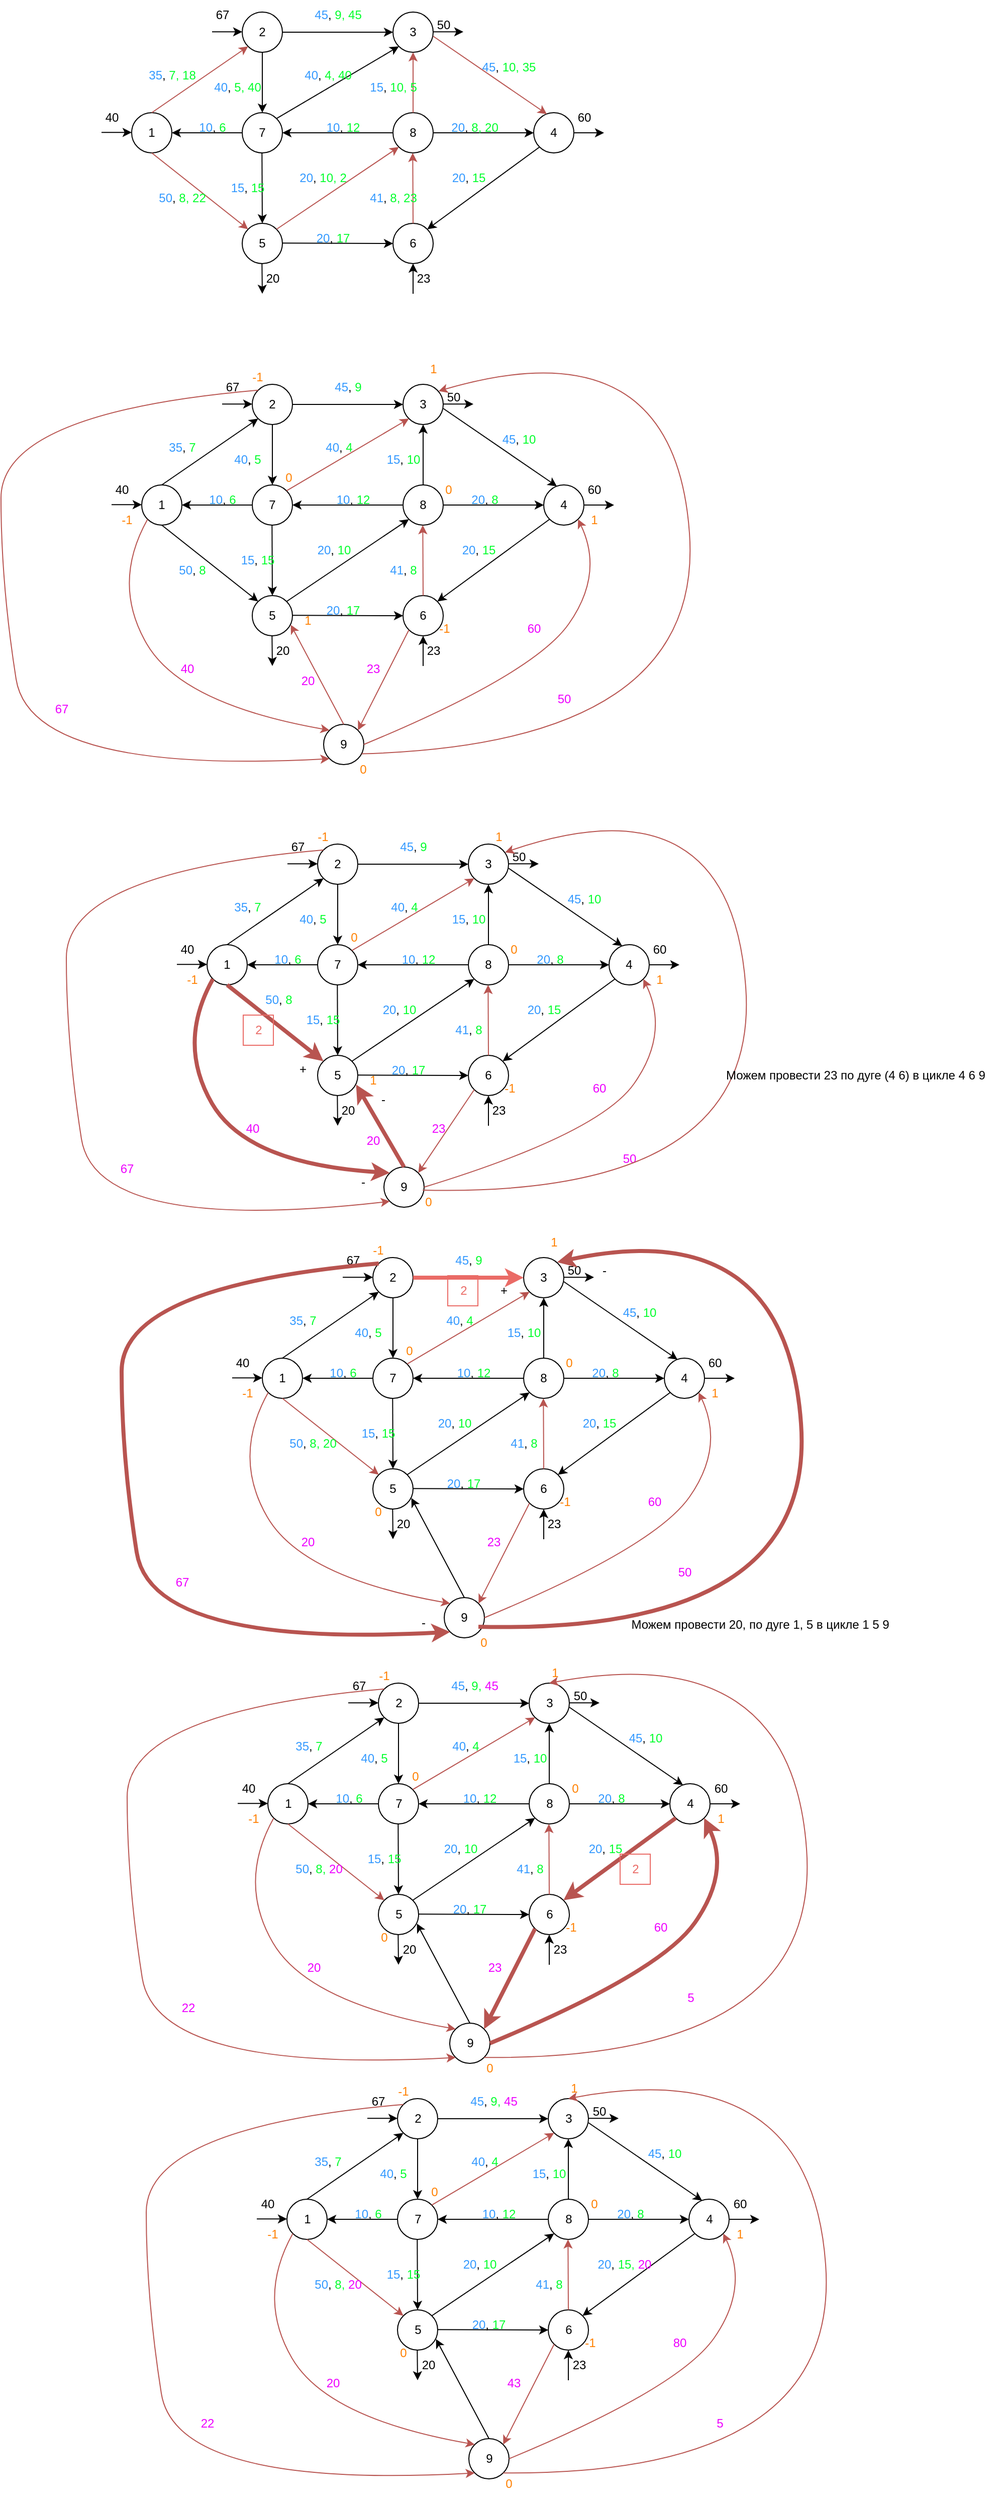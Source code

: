 <mxfile version="24.9.0">
  <diagram name="Страница — 1" id="uLlKMuiw5sNZjCqD_Qco">
    <mxGraphModel dx="745" dy="461" grid="1" gridSize="10" guides="1" tooltips="1" connect="1" arrows="1" fold="1" page="1" pageScale="1" pageWidth="1169" pageHeight="827" math="0" shadow="0">
      <root>
        <mxCell id="0" />
        <mxCell id="1" parent="0" />
        <mxCell id="SXTx4Ow1Xpe2TrS41ZL--1" value="1" style="ellipse;whiteSpace=wrap;html=1;aspect=fixed;" vertex="1" parent="1">
          <mxGeometry x="280" y="122" width="40" height="40" as="geometry" />
        </mxCell>
        <mxCell id="SXTx4Ow1Xpe2TrS41ZL--2" value="4" style="ellipse;whiteSpace=wrap;html=1;aspect=fixed;" vertex="1" parent="1">
          <mxGeometry x="680" y="122" width="40" height="40" as="geometry" />
        </mxCell>
        <mxCell id="SXTx4Ow1Xpe2TrS41ZL--3" value="6" style="ellipse;whiteSpace=wrap;html=1;aspect=fixed;" vertex="1" parent="1">
          <mxGeometry x="540" y="232" width="40" height="40" as="geometry" />
        </mxCell>
        <mxCell id="SXTx4Ow1Xpe2TrS41ZL--4" value="8" style="ellipse;whiteSpace=wrap;html=1;aspect=fixed;" vertex="1" parent="1">
          <mxGeometry x="540" y="122" width="40" height="40" as="geometry" />
        </mxCell>
        <mxCell id="SXTx4Ow1Xpe2TrS41ZL--5" value="3" style="ellipse;whiteSpace=wrap;html=1;aspect=fixed;" vertex="1" parent="1">
          <mxGeometry x="540" y="22" width="40" height="40" as="geometry" />
        </mxCell>
        <mxCell id="SXTx4Ow1Xpe2TrS41ZL--6" value="5" style="ellipse;whiteSpace=wrap;html=1;aspect=fixed;" vertex="1" parent="1">
          <mxGeometry x="390" y="232" width="40" height="40" as="geometry" />
        </mxCell>
        <mxCell id="SXTx4Ow1Xpe2TrS41ZL--7" value="7" style="ellipse;whiteSpace=wrap;html=1;aspect=fixed;" vertex="1" parent="1">
          <mxGeometry x="390" y="122" width="40" height="40" as="geometry" />
        </mxCell>
        <mxCell id="SXTx4Ow1Xpe2TrS41ZL--8" value="2" style="ellipse;whiteSpace=wrap;html=1;aspect=fixed;" vertex="1" parent="1">
          <mxGeometry x="390" y="22" width="40" height="40" as="geometry" />
        </mxCell>
        <mxCell id="SXTx4Ow1Xpe2TrS41ZL--9" value="" style="endArrow=classic;html=1;rounded=0;entryX=0.5;entryY=0;entryDx=0;entryDy=0;exitX=0.5;exitY=1;exitDx=0;exitDy=0;" edge="1" parent="1" source="SXTx4Ow1Xpe2TrS41ZL--8" target="SXTx4Ow1Xpe2TrS41ZL--7">
          <mxGeometry width="50" height="50" relative="1" as="geometry">
            <mxPoint x="470" y="222" as="sourcePoint" />
            <mxPoint x="520" y="172" as="targetPoint" />
          </mxGeometry>
        </mxCell>
        <mxCell id="SXTx4Ow1Xpe2TrS41ZL--10" value="" style="endArrow=classic;html=1;rounded=0;entryX=0.5;entryY=1;entryDx=0;entryDy=0;exitX=0.5;exitY=0;exitDx=0;exitDy=0;fillColor=#f8cecc;strokeColor=#b85450;" edge="1" parent="1" source="SXTx4Ow1Xpe2TrS41ZL--4" target="SXTx4Ow1Xpe2TrS41ZL--5">
          <mxGeometry width="50" height="50" relative="1" as="geometry">
            <mxPoint x="559.66" y="62" as="sourcePoint" />
            <mxPoint x="559.66" y="122" as="targetPoint" />
          </mxGeometry>
        </mxCell>
        <mxCell id="SXTx4Ow1Xpe2TrS41ZL--11" value="" style="endArrow=classic;html=1;rounded=0;entryX=0.5;entryY=1;entryDx=0;entryDy=0;exitX=0.5;exitY=0;exitDx=0;exitDy=0;fillColor=#f8cecc;strokeColor=#b85450;" edge="1" parent="1" source="SXTx4Ow1Xpe2TrS41ZL--3">
          <mxGeometry width="50" height="50" relative="1" as="geometry">
            <mxPoint x="559.66" y="222" as="sourcePoint" />
            <mxPoint x="559.66" y="162" as="targetPoint" />
          </mxGeometry>
        </mxCell>
        <mxCell id="SXTx4Ow1Xpe2TrS41ZL--12" value="" style="endArrow=classic;html=1;rounded=0;entryX=0.5;entryY=0;entryDx=0;entryDy=0;exitX=0.5;exitY=1;exitDx=0;exitDy=0;" edge="1" parent="1" target="SXTx4Ow1Xpe2TrS41ZL--6">
          <mxGeometry width="50" height="50" relative="1" as="geometry">
            <mxPoint x="409.66" y="162" as="sourcePoint" />
            <mxPoint x="409.66" y="222" as="targetPoint" />
          </mxGeometry>
        </mxCell>
        <mxCell id="SXTx4Ow1Xpe2TrS41ZL--13" value="" style="endArrow=classic;html=1;rounded=0;entryX=0;entryY=0;entryDx=0;entryDy=0;exitX=0.5;exitY=1;exitDx=0;exitDy=0;fillColor=#f8cecc;strokeColor=#b85450;" edge="1" parent="1" source="SXTx4Ow1Xpe2TrS41ZL--1" target="SXTx4Ow1Xpe2TrS41ZL--6">
          <mxGeometry width="50" height="50" relative="1" as="geometry">
            <mxPoint x="419.66" y="172" as="sourcePoint" />
            <mxPoint x="420" y="242" as="targetPoint" />
          </mxGeometry>
        </mxCell>
        <mxCell id="SXTx4Ow1Xpe2TrS41ZL--14" value="" style="endArrow=classic;html=1;rounded=0;entryX=0.327;entryY=0.034;entryDx=0;entryDy=0;exitX=0.5;exitY=1;exitDx=0;exitDy=0;entryPerimeter=0;fillColor=#f8cecc;strokeColor=#b85450;" edge="1" parent="1" target="SXTx4Ow1Xpe2TrS41ZL--2">
          <mxGeometry width="50" height="50" relative="1" as="geometry">
            <mxPoint x="580" y="46" as="sourcePoint" />
            <mxPoint x="676" y="122" as="targetPoint" />
          </mxGeometry>
        </mxCell>
        <mxCell id="SXTx4Ow1Xpe2TrS41ZL--15" value="" style="endArrow=classic;html=1;rounded=0;entryX=1;entryY=0.5;entryDx=0;entryDy=0;exitX=0;exitY=0.5;exitDx=0;exitDy=0;" edge="1" parent="1" source="SXTx4Ow1Xpe2TrS41ZL--4" target="SXTx4Ow1Xpe2TrS41ZL--7">
          <mxGeometry width="50" height="50" relative="1" as="geometry">
            <mxPoint x="310" y="172" as="sourcePoint" />
            <mxPoint x="406" y="248" as="targetPoint" />
          </mxGeometry>
        </mxCell>
        <mxCell id="SXTx4Ow1Xpe2TrS41ZL--16" value="" style="endArrow=classic;html=1;rounded=0;entryX=1;entryY=0.5;entryDx=0;entryDy=0;exitX=0;exitY=0.5;exitDx=0;exitDy=0;" edge="1" parent="1" source="SXTx4Ow1Xpe2TrS41ZL--7">
          <mxGeometry width="50" height="50" relative="1" as="geometry">
            <mxPoint x="390" y="142" as="sourcePoint" />
            <mxPoint x="320" y="142" as="targetPoint" />
          </mxGeometry>
        </mxCell>
        <mxCell id="SXTx4Ow1Xpe2TrS41ZL--17" value="" style="endArrow=classic;html=1;rounded=0;entryX=0;entryY=1;entryDx=0;entryDy=0;exitX=0.5;exitY=1;exitDx=0;exitDy=0;fillColor=#f8cecc;strokeColor=#b85450;" edge="1" parent="1" target="SXTx4Ow1Xpe2TrS41ZL--8">
          <mxGeometry width="50" height="50" relative="1" as="geometry">
            <mxPoint x="300" y="122" as="sourcePoint" />
            <mxPoint x="413" y="199" as="targetPoint" />
          </mxGeometry>
        </mxCell>
        <mxCell id="SXTx4Ow1Xpe2TrS41ZL--18" value="" style="endArrow=classic;html=1;rounded=0;entryX=0;entryY=0.5;entryDx=0;entryDy=0;exitX=1;exitY=0.5;exitDx=0;exitDy=0;" edge="1" parent="1" source="SXTx4Ow1Xpe2TrS41ZL--8" target="SXTx4Ow1Xpe2TrS41ZL--5">
          <mxGeometry width="50" height="50" relative="1" as="geometry">
            <mxPoint x="550" y="152" as="sourcePoint" />
            <mxPoint x="440" y="152" as="targetPoint" />
          </mxGeometry>
        </mxCell>
        <mxCell id="SXTx4Ow1Xpe2TrS41ZL--19" value="" style="endArrow=classic;html=1;rounded=0;entryX=0;entryY=1;entryDx=0;entryDy=0;exitX=1;exitY=0;exitDx=0;exitDy=0;" edge="1" parent="1" source="SXTx4Ow1Xpe2TrS41ZL--7" target="SXTx4Ow1Xpe2TrS41ZL--5">
          <mxGeometry width="50" height="50" relative="1" as="geometry">
            <mxPoint x="590" y="56" as="sourcePoint" />
            <mxPoint x="703" y="133" as="targetPoint" />
          </mxGeometry>
        </mxCell>
        <mxCell id="SXTx4Ow1Xpe2TrS41ZL--20" value="" style="endArrow=classic;html=1;rounded=0;entryX=1;entryY=0;entryDx=0;entryDy=0;exitX=0;exitY=1;exitDx=0;exitDy=0;" edge="1" parent="1" source="SXTx4Ow1Xpe2TrS41ZL--2" target="SXTx4Ow1Xpe2TrS41ZL--3">
          <mxGeometry width="50" height="50" relative="1" as="geometry">
            <mxPoint x="310" y="172" as="sourcePoint" />
            <mxPoint x="406" y="248" as="targetPoint" />
          </mxGeometry>
        </mxCell>
        <mxCell id="SXTx4Ow1Xpe2TrS41ZL--21" value="" style="endArrow=classic;html=1;rounded=0;entryX=0;entryY=0.5;entryDx=0;entryDy=0;exitX=1;exitY=0.5;exitDx=0;exitDy=0;" edge="1" parent="1" source="SXTx4Ow1Xpe2TrS41ZL--4" target="SXTx4Ow1Xpe2TrS41ZL--2">
          <mxGeometry width="50" height="50" relative="1" as="geometry">
            <mxPoint x="550" y="152" as="sourcePoint" />
            <mxPoint x="440" y="152" as="targetPoint" />
          </mxGeometry>
        </mxCell>
        <mxCell id="SXTx4Ow1Xpe2TrS41ZL--22" value="" style="endArrow=classic;html=1;rounded=0;entryX=0;entryY=1;entryDx=0;entryDy=0;exitX=1;exitY=0;exitDx=0;exitDy=0;fillColor=#f8cecc;strokeColor=#b85450;" edge="1" parent="1" source="SXTx4Ow1Xpe2TrS41ZL--6" target="SXTx4Ow1Xpe2TrS41ZL--4">
          <mxGeometry width="50" height="50" relative="1" as="geometry">
            <mxPoint x="430" y="244" as="sourcePoint" />
            <mxPoint x="552" y="172" as="targetPoint" />
          </mxGeometry>
        </mxCell>
        <mxCell id="SXTx4Ow1Xpe2TrS41ZL--23" value="" style="endArrow=classic;html=1;rounded=0;entryX=0;entryY=0.5;entryDx=0;entryDy=0;exitX=1;exitY=0.5;exitDx=0;exitDy=0;" edge="1" parent="1" target="SXTx4Ow1Xpe2TrS41ZL--3">
          <mxGeometry width="50" height="50" relative="1" as="geometry">
            <mxPoint x="430" y="251.66" as="sourcePoint" />
            <mxPoint x="530" y="251.66" as="targetPoint" />
          </mxGeometry>
        </mxCell>
        <mxCell id="SXTx4Ow1Xpe2TrS41ZL--24" value="" style="endArrow=classic;html=1;rounded=0;exitX=0.5;exitY=1;exitDx=0;exitDy=0;" edge="1" parent="1">
          <mxGeometry width="50" height="50" relative="1" as="geometry">
            <mxPoint x="409.66" y="272" as="sourcePoint" />
            <mxPoint x="410" y="302" as="targetPoint" />
          </mxGeometry>
        </mxCell>
        <mxCell id="SXTx4Ow1Xpe2TrS41ZL--25" value="" style="endArrow=classic;html=1;rounded=0;entryX=0.5;entryY=1;entryDx=0;entryDy=0;" edge="1" parent="1" target="SXTx4Ow1Xpe2TrS41ZL--3">
          <mxGeometry width="50" height="50" relative="1" as="geometry">
            <mxPoint x="560" y="302" as="sourcePoint" />
            <mxPoint x="560" y="322" as="targetPoint" />
          </mxGeometry>
        </mxCell>
        <mxCell id="SXTx4Ow1Xpe2TrS41ZL--26" value="" style="endArrow=classic;html=1;rounded=0;exitX=1;exitY=0.5;exitDx=0;exitDy=0;" edge="1" parent="1" source="SXTx4Ow1Xpe2TrS41ZL--2">
          <mxGeometry width="50" height="50" relative="1" as="geometry">
            <mxPoint x="740" y="192" as="sourcePoint" />
            <mxPoint x="750" y="142" as="targetPoint" />
          </mxGeometry>
        </mxCell>
        <mxCell id="SXTx4Ow1Xpe2TrS41ZL--27" value="" style="endArrow=classic;html=1;rounded=0;exitX=1;exitY=0.5;exitDx=0;exitDy=0;" edge="1" parent="1">
          <mxGeometry width="50" height="50" relative="1" as="geometry">
            <mxPoint x="580" y="41.66" as="sourcePoint" />
            <mxPoint x="610" y="41.66" as="targetPoint" />
          </mxGeometry>
        </mxCell>
        <mxCell id="SXTx4Ow1Xpe2TrS41ZL--28" value="" style="endArrow=classic;html=1;rounded=0;exitX=1;exitY=0.5;exitDx=0;exitDy=0;" edge="1" parent="1">
          <mxGeometry width="50" height="50" relative="1" as="geometry">
            <mxPoint x="360" y="41.66" as="sourcePoint" />
            <mxPoint x="390" y="41.66" as="targetPoint" />
          </mxGeometry>
        </mxCell>
        <mxCell id="SXTx4Ow1Xpe2TrS41ZL--29" value="" style="endArrow=classic;html=1;rounded=0;exitX=1;exitY=0.5;exitDx=0;exitDy=0;" edge="1" parent="1">
          <mxGeometry width="50" height="50" relative="1" as="geometry">
            <mxPoint x="250" y="141.66" as="sourcePoint" />
            <mxPoint x="280" y="141.66" as="targetPoint" />
          </mxGeometry>
        </mxCell>
        <mxCell id="SXTx4Ow1Xpe2TrS41ZL--30" value="40" style="text;html=1;align=center;verticalAlign=middle;resizable=0;points=[];autosize=1;strokeColor=none;fillColor=none;" vertex="1" parent="1">
          <mxGeometry x="240" y="112" width="40" height="30" as="geometry" />
        </mxCell>
        <mxCell id="SXTx4Ow1Xpe2TrS41ZL--31" value="67" style="text;html=1;align=center;verticalAlign=middle;resizable=0;points=[];autosize=1;strokeColor=none;fillColor=none;" vertex="1" parent="1">
          <mxGeometry x="350" y="10" width="40" height="30" as="geometry" />
        </mxCell>
        <mxCell id="SXTx4Ow1Xpe2TrS41ZL--32" value="50" style="text;html=1;align=center;verticalAlign=middle;resizable=0;points=[];autosize=1;strokeColor=none;fillColor=none;" vertex="1" parent="1">
          <mxGeometry x="570" y="20" width="40" height="30" as="geometry" />
        </mxCell>
        <mxCell id="SXTx4Ow1Xpe2TrS41ZL--33" value="60" style="text;html=1;align=center;verticalAlign=middle;resizable=0;points=[];autosize=1;strokeColor=none;fillColor=none;" vertex="1" parent="1">
          <mxGeometry x="710" y="112" width="40" height="30" as="geometry" />
        </mxCell>
        <mxCell id="SXTx4Ow1Xpe2TrS41ZL--34" value="23" style="text;html=1;align=center;verticalAlign=middle;resizable=0;points=[];autosize=1;strokeColor=none;fillColor=none;" vertex="1" parent="1">
          <mxGeometry x="550" y="272" width="40" height="30" as="geometry" />
        </mxCell>
        <mxCell id="SXTx4Ow1Xpe2TrS41ZL--35" value="20" style="text;html=1;align=center;verticalAlign=middle;resizable=0;points=[];autosize=1;strokeColor=none;fillColor=none;" vertex="1" parent="1">
          <mxGeometry x="400" y="272" width="40" height="30" as="geometry" />
        </mxCell>
        <mxCell id="SXTx4Ow1Xpe2TrS41ZL--36" value="&lt;font color=&quot;#3399ff&quot;&gt;35&lt;/font&gt;, &lt;font color=&quot;#03ff2d&quot;&gt;7, 18&lt;/font&gt;" style="text;html=1;align=center;verticalAlign=middle;resizable=0;points=[];autosize=1;strokeColor=none;fillColor=none;" vertex="1" parent="1">
          <mxGeometry x="285" y="70" width="70" height="30" as="geometry" />
        </mxCell>
        <mxCell id="SXTx4Ow1Xpe2TrS41ZL--37" value="&lt;font color=&quot;#3399ff&quot;&gt;50&lt;/font&gt;, &lt;font color=&quot;#03ff2d&quot;&gt;8, 22&lt;/font&gt;" style="text;html=1;align=center;verticalAlign=middle;resizable=0;points=[];autosize=1;strokeColor=none;fillColor=none;" vertex="1" parent="1">
          <mxGeometry x="295" y="192" width="70" height="30" as="geometry" />
        </mxCell>
        <mxCell id="SXTx4Ow1Xpe2TrS41ZL--38" value="&lt;font color=&quot;#3399ff&quot;&gt;45&lt;/font&gt;, &lt;font color=&quot;#03ff2d&quot;&gt;9, 45&lt;/font&gt;&lt;span style=&quot;color: rgba(0, 0, 0, 0); font-family: monospace; font-size: 0px; text-align: start;&quot;&gt;%3CmxGraphModel%3E%3Croot%3E%3CmxCell%20id%3D%220%22%2F%3E%3CmxCell%20id%3D%221%22%20parent%3D%220%22%2F%3E%3CmxCell%20id%3D%222%22%20value%3D%22%26lt%3Bfont%20color%3D%26quot%3B%233399ff%26quot%3B%26gt%3B35%26lt%3B%2Ffont%26gt%3B%2C%20%26lt%3Bfont%20color%3D%26quot%3B%2303ff2d%26quot%3B%26gt%3B7%26lt%3B%2Ffont%26gt%3B%22%20style%3D%22text%3Bhtml%3D1%3Balign%3Dcenter%3BverticalAlign%3Dmiddle%3Bresizable%3D0%3Bpoints%3D%5B%5D%3Bautosize%3D1%3BstrokeColor%3Dnone%3BfillColor%3Dnone%3B%22%20vertex%3D%221%22%20parent%3D%221%22%3E%3CmxGeometry%20x%3D%22295%22%20y%3D%22148%22%20width%3D%2250%22%20height%3D%2230%22%20as%3D%22geometry%22%2F%3E%3C%2FmxCell%3E%3C%2Froot%3E%3C%2FmxGraphModel%3E,&lt;/span&gt;" style="text;html=1;align=center;verticalAlign=middle;resizable=0;points=[];autosize=1;strokeColor=none;fillColor=none;" vertex="1" parent="1">
          <mxGeometry x="450" y="10" width="70" height="30" as="geometry" />
        </mxCell>
        <mxCell id="SXTx4Ow1Xpe2TrS41ZL--39" value="&lt;font color=&quot;#3399ff&quot;&gt;40&lt;/font&gt;, &lt;font color=&quot;#03ff2d&quot;&gt;5, 40&lt;/font&gt;&lt;span style=&quot;color: rgba(0, 0, 0, 0); font-family: monospace; font-size: 0px; text-align: start;&quot;&gt;%3CmxGraphModel%3E%3Croot%3E%3CmxCell%20id%3D%220%22%2F%3E%3CmxCell%20id%3D%221%22%20parent%3D%220%22%2F%3E%3CmxCell%20id%3D%222%22%20value%3D%22%26lt%3Bfont%20color%3D%26quot%3B%233399ff%26quot%3B%26gt%3B35%26lt%3B%2Ffont%26gt%3B%2C%20%26lt%3Bfont%20color%3D%26quot%3B%2303ff2d%26quot%3B%26gt%3B7%26lt%3B%2Ffont%26gt%3B%22%20style%3D%22text%3Bhtml%3D1%3Balign%3Dcenter%3BverticalAlign%3Dmiddle%3Bresizable%3D0%3Bpoints%3D%5B%5D%3Bautosize%3D1%3BstrokeColor%3Dnone%3BfillColor%3Dnone%3B%22%20vertex%3D%221%22%20parent%3D%221%22%3E%3CmxGeometry%20x%3D%22295%22%20y%3D%22148%22%20width%3D%2250%22%20height%3D%2230%22%20as%3D%22geometry%22%2F%3E%3C%2FmxCell%3E%3C%2Froot%3E%3C%2FmxGraphModel%&lt;/span&gt;" style="text;html=1;align=center;verticalAlign=middle;resizable=0;points=[];autosize=1;strokeColor=none;fillColor=none;" vertex="1" parent="1">
          <mxGeometry x="350" y="82" width="70" height="30" as="geometry" />
        </mxCell>
        <mxCell id="SXTx4Ow1Xpe2TrS41ZL--40" value="&lt;font color=&quot;#3399ff&quot;&gt;45&lt;/font&gt;, &lt;font color=&quot;#03ff2d&quot;&gt;10, 35&lt;/font&gt;&lt;span style=&quot;color: rgba(0, 0, 0, 0); font-family: monospace; font-size: 0px; text-align: start;&quot;&gt;%3CmxGraphModel%3E%3Croot%3E%3CmxCell%20id%3D%220%22%2F%3E%3CmxCell%20id%3D%221%22%20parent%3D%220%22%2F%3E%3CmxCell%20id%3D%222%22%20value%3D%22%26lt%3Bfont%20color%3D%26quot%3B%233399ff%26quot%3B%26gt%3B35%26lt%3B%2Ffont%26gt%3B%2C%20%26lt%3Bfont%20color%3D%26quot%3B%2303ff2d%26quot%3B%26gt%3B7%26lt%3B%2Ffont%26gt%3B%22%20style%3D%22text%3Bhtml%3D1%3Balign%3Dcenter%3BverticalAlign%3Dmiddle%3Bresizable%3D0%3Bpoints%3D%5B%5D%3Bautosize%3D1%3BstrokeColor%3Dnone%3BfillColor%3Dnone%3B%22%20vertex%3D%221%22%20parent%3D%221%22%3E%3CmxGeometry%20x%3D%22295%22%20y%3D%22148%22%20width%3D%2250%22%20height%3D%2230%22%20as%3D%22geometry%22%2F%3E%3C%2FmxCell%3E%3C%2Froot%3E%3C%2FmxGraphModel%3E,&lt;/span&gt;" style="text;html=1;align=center;verticalAlign=middle;resizable=0;points=[];autosize=1;strokeColor=none;fillColor=none;" vertex="1" parent="1">
          <mxGeometry x="615" y="62" width="80" height="30" as="geometry" />
        </mxCell>
        <mxCell id="SXTx4Ow1Xpe2TrS41ZL--41" value="&lt;font color=&quot;#3399ff&quot;&gt;20&lt;/font&gt;, &lt;font color=&quot;#03ff2d&quot;&gt;15&lt;/font&gt;&lt;span style=&quot;color: rgba(0, 0, 0, 0); font-family: monospace; font-size: 0px; text-align: start;&quot;&gt;%3CmxGraphModel%3E%3Croot%3E%3CmxCell%20id%3D%220%22%2F%3E%3CmxCell%20id%3D%221%22%20parent%3D%220%22%2F%3E%3CmxCell%20id%3D%222%22%20value%3D%22%26lt%3Bfont%20color%3D%26quot%3B%233399ff%26quot%3B%26gt%3B35%26lt%3B%2Ffont%26gt%3B%2C%20%26lt%3Bfont%20color%3D%26quot%3B%2303ff2d%26quot%3B%26gt%3B7%26lt%3B%2Ffont%26gt%3B%22%20style%3D%22text%3Bhtml%3D1%3Balign%3Dcenter%3BverticalAlign%3Dmiddle%3Bresizable%3D0%3Bpoints%3D%5B%5D%3Bautosize%3D1%3BstrokeColor%3Dnone%3BfillColor%3Dnone%3B%22%20vertex%3D%221%22%20parent%3D%221%22%3E%3CmxGeometry%20x%3D%22295%22%20y%3D%22148%22%20width%3D%2250%22%20height%3D%2230%22%20as%3D%22geometry%22%2F%3E%3C%2FmxCell%3E%3C%2Froot%3E%3C%2FmxGraphModel%3E&lt;/span&gt;" style="text;html=1;align=center;verticalAlign=middle;resizable=0;points=[];autosize=1;strokeColor=none;fillColor=none;" vertex="1" parent="1">
          <mxGeometry x="585" y="172" width="60" height="30" as="geometry" />
        </mxCell>
        <mxCell id="SXTx4Ow1Xpe2TrS41ZL--42" value="&lt;font color=&quot;#3399ff&quot;&gt;20&lt;/font&gt;, &lt;font color=&quot;#03ff2d&quot;&gt;17&lt;/font&gt;&lt;span style=&quot;color: rgba(0, 0, 0, 0); font-family: monospace; font-size: 0px; text-align: start;&quot;&gt;%3CmxGraphModel%3E%3Croot%3E%3CmxCell%20id%3D%220%22%2F%3E%3CmxCell%20id%3D%221%22%20parent%3D%220%22%2F%3E%3CmxCell%20id%3D%222%22%20value%3D%22%26lt%3Bfont%20color%3D%26quot%3B%233399ff%26quot%3B%26gt%3B35%26lt%3B%2Ffont%26gt%3B%2C%20%26lt%3Bfont%20color%3D%26quot%3B%2303ff2d%26quot%3B%26gt%3B7%26lt%3B%2Ffont%26gt%3B%22%20style%3D%22text%3Bhtml%3D1%3Balign%3Dcenter%3BverticalAlign%3Dmiddle%3Bresizable%3D0%3Bpoints%3D%5B%5D%3Bautosize%3D1%3BstrokeColor%3Dnone%3BfillColor%3Dnone%3B%22%20vertex%3D%221%22%20parent%3D%221%22%3E%3CmxGeometry%20x%3D%22295%22%20y%3D%22148%22%20width%3D%2250%22%20height%3D%2230%22%20as%3D%22geometry%22%2F%3E%3C%2FmxCell%3E%3C%2Froot%3E%3C%2FmxGraphModel%3E&lt;/span&gt;" style="text;html=1;align=center;verticalAlign=middle;resizable=0;points=[];autosize=1;strokeColor=none;fillColor=none;" vertex="1" parent="1">
          <mxGeometry x="450" y="232" width="60" height="30" as="geometry" />
        </mxCell>
        <mxCell id="SXTx4Ow1Xpe2TrS41ZL--43" value="&lt;font color=&quot;#3399ff&quot;&gt;20&lt;/font&gt;, &lt;font color=&quot;#03ff2d&quot;&gt;10, 2&lt;/font&gt;&lt;span style=&quot;color: rgba(0, 0, 0, 0); font-family: monospace; font-size: 0px; text-align: start;&quot;&gt;%3CmxGraphModel%3E%3Croot%3E%3CmxCell%20id%3D%220%22%2F%3E%3CmxCell%20id%3D%221%22%20parent%3D%220%22%2F%3E%3CmxCell%20id%3D%222%22%20value%3D%22%26lt%3Bfont%20color%3D%26quot%3B%233399ff%26quot%3B%26gt%3B35%26lt%3B%2Ffont%26gt%3B%2C%20%26lt%3Bfont%20color%3D%26quot%3B%2303ff2d%26quot%3B%26gt%3B7%26lt%3B%2Ffont%26gt%3B%22%20style%3D%22text%3Bhtml%3D1%3Balign%3Dcenter%3BverticalAlign%3Dmiddle%3Bresizable%3D0%3Bpoints%3D%5B%5D%3Bautosize%3D1%3BstrokeColor%3Dnone%3BfillColor%3Dnone%3B%22%20vertex%3D%221%22%20parent%3D%221%22%3E%3CmxGeometry%20x%3D%22295%22%20y%3D%22148%22%20width%3D%2250%22%20height%3D%2230%22%20as%3D%22geometry%22%2F%3E%3C%2FmxCell%3E%3C%2Froot%3E%3C%2FmxGraphModel%3&lt;/span&gt;" style="text;html=1;align=center;verticalAlign=middle;resizable=0;points=[];autosize=1;strokeColor=none;fillColor=none;" vertex="1" parent="1">
          <mxGeometry x="435" y="172" width="70" height="30" as="geometry" />
        </mxCell>
        <mxCell id="SXTx4Ow1Xpe2TrS41ZL--44" value="&lt;font color=&quot;#3399ff&quot;&gt;41&lt;/font&gt;, &lt;font color=&quot;#03ff2d&quot;&gt;8, 23&lt;/font&gt;&lt;span style=&quot;color: rgba(0, 0, 0, 0); font-family: monospace; font-size: 0px; text-align: start;&quot;&gt;%3CmxGraphModel%3E%3Croot%3E%3CmxCell%20id%3D%220%22%2F%3E%3CmxCell%20id%3D%221%22%20parent%3D%220%22%2F%3E%3CmxCell%20id%3D%222%22%20value%3D%22%26lt%3Bfont%20color%3D%26quot%3B%233399ff%26quot%3B%26gt%3B35%26lt%3B%2Ffont%26gt%3B%2C%20%26lt%3Bfont%20color%3D%26quot%3B%2303ff2d%26quot%3B%26gt%3B7%26lt%3B%2Ffont%26gt%3B%22%20style%3D%22text%3Bhtml%3D1%3Balign%3Dcenter%3BverticalAlign%3Dmiddle%3Bresizable%3D0%3Bpoints%3D%5B%5D%3Bautosize%3D1%3BstrokeColor%3Dnone%3BfillColor%3Dnone%3B%22%20vertex%3D%221%22%20parent%3D%221%22%3E%3CmxGeometry%20x%3D%22295%22%20y%3D%22148%22%20width%3D%2250%22%20height%3D%2230%22%20as%3D%22geometry%22%2F%3E%3C%2FmxCell%3E%3C%2Froot%3E%3C%2FmxGraphModel%3E&lt;/span&gt;" style="text;html=1;align=center;verticalAlign=middle;resizable=0;points=[];autosize=1;strokeColor=none;fillColor=none;" vertex="1" parent="1">
          <mxGeometry x="505" y="192" width="70" height="30" as="geometry" />
        </mxCell>
        <mxCell id="SXTx4Ow1Xpe2TrS41ZL--45" value="&lt;font color=&quot;#3399ff&quot;&gt;10&lt;/font&gt;, &lt;font color=&quot;#03ff2d&quot;&gt;6&lt;/font&gt;&lt;span style=&quot;color: rgba(0, 0, 0, 0); font-family: monospace; font-size: 0px; text-align: start;&quot;&gt;%3CmxGraphModel%3E%3Croot%3E%3CmxCell%20id%3D%220%22%2F%3E%3CmxCell%20id%3D%221%22%20parent%3D%220%22%2F%3E%3CmxCell%20id%3D%222%22%20value%3D%22%26lt%3Bfont%20color%3D%26quot%3B%233399ff%26quot%3B%26gt%3B35%26lt%3B%2Ffont%26gt%3B%2C%20%26lt%3Bfont%20color%3D%26quot%3B%2303ff2d%26quot%3B%26gt%3B7%26lt%3B%2Ffont%26gt%3B%22%20style%3D%22text%3Bhtml%3D1%3Balign%3Dcenter%3BverticalAlign%3Dmiddle%3Bresizable%3D0%3Bpoints%3D%5B%5D%3Bautosize%3D1%3BstrokeColor%3Dnone%3BfillColor%3Dnone%3B%22%20vertex%3D%221%22%20parent%3D%221%22%3E%3CmxGeometry%20x%3D%22295%22%20y%3D%22148%22%20width%3D%2250%22%20height%3D%2230%22%20as%3D%22geometry%22%2F%3E%3C%2FmxCell%3E%3C%2Froot%3E%3C%2FmxGraphModel%3&lt;/span&gt;" style="text;html=1;align=center;verticalAlign=middle;resizable=0;points=[];autosize=1;strokeColor=none;fillColor=none;" vertex="1" parent="1">
          <mxGeometry x="335" y="122" width="50" height="30" as="geometry" />
        </mxCell>
        <mxCell id="SXTx4Ow1Xpe2TrS41ZL--46" value="&lt;font color=&quot;#3399ff&quot;&gt;40&lt;/font&gt;, &lt;font color=&quot;#03ff2d&quot;&gt;4, 40&lt;/font&gt;&lt;span style=&quot;color: rgba(0, 0, 0, 0); font-family: monospace; font-size: 0px; text-align: start;&quot;&gt;%3CmxGraphModel%3E%3Croot%3E%3CmxCell%20id%3D%220%22%2F%3E%3CmxCell%20id%3D%221%22%20parent%3D%220%22%2F%3E%3CmxCell%20id%3D%222%22%20value%3D%22%26lt%3Bfont%20color%3D%26quot%3B%233399ff%26quot%3B%26gt%3B35%26lt%3B%2Ffont%26gt%3B%2C%20%26lt%3Bfont%20color%3D%26quot%3B%2303ff2d%26quot%3B%26gt%3B7%26lt%3B%2Ffont%26gt%3B%22%20style%3D%22text%3Bhtml%3D1%3Balign%3Dcenter%3BverticalAlign%3Dmiddle%3Bresizable%3D0%3Bpoints%3D%5B%5D%3Bautosize%3D1%3BstrokeColor%3Dnone%3BfillColor%3Dnone%3B%22%20vertex%3D%221%22%20parent%3D%221%22%3E%3CmxGeometry%20x%3D%22295%22%20y%3D%22148%22%20width%3D%2250%22%20height%3D%2230%22%20as%3D%22geometry%22%2F%3E%3C%2FmxCell%3E%3C%2Froot%3E%3C%2FmxGraphModel%3,&lt;/span&gt;" style="text;html=1;align=center;verticalAlign=middle;resizable=0;points=[];autosize=1;strokeColor=none;fillColor=none;" vertex="1" parent="1">
          <mxGeometry x="440" y="70" width="70" height="30" as="geometry" />
        </mxCell>
        <mxCell id="SXTx4Ow1Xpe2TrS41ZL--47" value="&lt;font color=&quot;#3399ff&quot;&gt;15&lt;/font&gt;, &lt;font color=&quot;#03ff2d&quot;&gt;15&lt;/font&gt;&lt;span style=&quot;color: rgba(0, 0, 0, 0); font-family: monospace; font-size: 0px; text-align: start;&quot;&gt;%3CmxGraphModel%3E%3Croot%3E%3CmxCell%20id%3D%220%22%2F%3E%3CmxCell%20id%3D%221%22%20parent%3D%220%22%2F%3E%3CmxCell%20id%3D%222%22%20value%3D%22%26lt%3Bfont%20color%3D%26quot%3B%233399ff%26quot%3B%26gt%3B35%26lt%3B%2Ffont%26gt%3B%2C%20%26lt%3Bfont%20color%3D%26quot%3B%2303ff2d%26quot%3B%26gt%3B7%26lt%3B%2Ffont%26gt%3B%22%20style%3D%22text%3Bhtml%3D1%3Balign%3Dcenter%3BverticalAlign%3Dmiddle%3Bresizable%3D0%3Bpoints%3D%5B%5D%3Bautosize%3D1%3BstrokeColor%3Dnone%3BfillColor%3Dnone%3B%22%20vertex%3D%221%22%20parent%3D%221%22%3E%3CmxGeometry%20x%3D%22295%22%20y%3D%22148%22%20width%3D%2250%22%20height%3D%2230%22%20as%3D%22geometry%22%2F%3E%3C%2FmxCell%3E%3C%2Froot%3E%3C%2FmxGraphModel%3E&lt;/span&gt;" style="text;html=1;align=center;verticalAlign=middle;resizable=0;points=[];autosize=1;strokeColor=none;fillColor=none;" vertex="1" parent="1">
          <mxGeometry x="365" y="182" width="60" height="30" as="geometry" />
        </mxCell>
        <mxCell id="SXTx4Ow1Xpe2TrS41ZL--48" value="&lt;font color=&quot;#3399ff&quot;&gt;15&lt;/font&gt;, &lt;font color=&quot;#03ff2d&quot;&gt;10, 5&lt;/font&gt;&lt;span style=&quot;color: rgba(0, 0, 0, 0); font-family: monospace; font-size: 0px; text-align: start;&quot;&gt;%3CmxGraphModel%3E%3Croot%3E%3CmxCell%20id%3D%220%22%2F%3E%3CmxCell%20id%3D%221%22%20parent%3D%220%22%2F%3E%3CmxCell%20id%3D%222%22%20value%3D%22%26lt%3Bfont%20color%3D%26quot%3B%233399ff%26quot%3B%26gt%3B35%26lt%3B%2Ffont%26gt%3B%2C%20%26lt%3Bfont%20color%3D%26quot%3B%2303ff2d%26quot%3B%26gt%3B7%26lt%3B%2Ffont%26gt%3B%22%20style%3D%22text%3Bhtml%3D1%3Balign%3Dcenter%3BverticalAlign%3Dmiddle%3Bresizable%3D0%3Bpoints%3D%5B%5D%3Bautosize%3D1%3BstrokeColor%3Dnone%3BfillColor%3Dnone%3B%22%20vertex%3D%221%22%20parent%3D%221%22%3E%3CmxGeometry%20x%3D%22295%22%20y%3D%22148%22%20width%3D%2250%22%20height%3D%2230%22%20as%3D%22geometry%22%2F%3E%3C%2FmxCell%3E%3C%2Froot%3E%3C%2FmxGraphModel%,&lt;/span&gt;" style="text;html=1;align=center;verticalAlign=middle;resizable=0;points=[];autosize=1;strokeColor=none;fillColor=none;" vertex="1" parent="1">
          <mxGeometry x="505" y="82" width="70" height="30" as="geometry" />
        </mxCell>
        <mxCell id="SXTx4Ow1Xpe2TrS41ZL--49" value="&lt;font color=&quot;#3399ff&quot;&gt;20&lt;/font&gt;, &lt;font color=&quot;#03ff2d&quot;&gt;8, 20&lt;/font&gt;&lt;span style=&quot;color: rgba(0, 0, 0, 0); font-family: monospace; font-size: 0px; text-align: start;&quot;&gt;%3CmxGraphModel%3E%3Croot%3E%3CmxCell%20id%3D%220%22%2F%3E%3CmxCell%20id%3D%221%22%20parent%3D%220%22%2F%3E%3CmxCell%20id%3D%222%22%20value%3D%22%26lt%3Bfont%20color%3D%26quot%3B%233399ff%26quot%3B%26gt%3B35%26lt%3B%2Ffont%26gt%3B%2C%20%26lt%3Bfont%20color%3D%26quot%3B%2303ff2d%26quot%3B%26gt%3B7%26lt%3B%2Ffont%26gt%3B%22%20style%3D%22text%3Bhtml%3D1%3Balign%3Dcenter%3BverticalAlign%3Dmiddle%3Bresizable%3D0%3Bpoints%3D%5B%5D%3Bautosize%3D1%3BstrokeColor%3Dnone%3BfillColor%3Dnone%3B%22%20vertex%3D%221%22%20parent%3D%221%22%3E%3CmxGeometry%20x%3D%22295%22%20y%3D%22148%22%20width%3D%2250%22%20height%3D%2230%22%20as%3D%22geometry%22%2F%3E%3C%2FmxCell%3E%3C%2Froot%3E%3C%2FmxGraphModel%&lt;/span&gt;" style="text;html=1;align=center;verticalAlign=middle;resizable=0;points=[];autosize=1;strokeColor=none;fillColor=none;" vertex="1" parent="1">
          <mxGeometry x="586" y="122" width="70" height="30" as="geometry" />
        </mxCell>
        <mxCell id="SXTx4Ow1Xpe2TrS41ZL--50" value="&lt;font color=&quot;#3399ff&quot;&gt;10&lt;/font&gt;, &lt;font color=&quot;#03ff2d&quot;&gt;12&lt;/font&gt;&lt;span style=&quot;color: rgba(0, 0, 0, 0); font-family: monospace; font-size: 0px; text-align: start;&quot;&gt;%3CmxGraphModel%3E%3Croot%3E%3CmxCell%20id%3D%220%22%2F%3E%3CmxCell%20id%3D%221%22%20parent%3D%220%22%2F%3E%3CmxCell%20id%3D%222%22%20value%3D%22%26lt%3Bfont%20color%3D%26quot%3B%233399ff%26quot%3B%26gt%3B35%26lt%3B%2Ffont%26gt%3B%2C%20%26lt%3Bfont%20color%3D%26quot%3B%2303ff2d%26quot%3B%26gt%3B7%26lt%3B%2Ffont%26gt%3B%22%20style%3D%22text%3Bhtml%3D1%3Balign%3Dcenter%3BverticalAlign%3Dmiddle%3Bresizable%3D0%3Bpoints%3D%5B%5D%3Bautosize%3D1%3BstrokeColor%3Dnone%3BfillColor%3Dnone%3B%22%20vertex%3D%221%22%20parent%3D%221%22%3E%3CmxGeometry%20x%3D%22295%22%20y%3D%22148%22%20width%3D%2250%22%20height%3D%2230%22%20as%3D%22geometry%22%2F%3E%3C%2FmxCell%3E%3C%2Froot%3E%3C%2FmxGraphModel%3&lt;/span&gt;" style="text;html=1;align=center;verticalAlign=middle;resizable=0;points=[];autosize=1;strokeColor=none;fillColor=none;" vertex="1" parent="1">
          <mxGeometry x="460" y="122" width="60" height="30" as="geometry" />
        </mxCell>
        <mxCell id="SXTx4Ow1Xpe2TrS41ZL--51" value="1" style="ellipse;whiteSpace=wrap;html=1;aspect=fixed;" vertex="1" parent="1">
          <mxGeometry x="290" y="492" width="40" height="40" as="geometry" />
        </mxCell>
        <mxCell id="SXTx4Ow1Xpe2TrS41ZL--52" value="4" style="ellipse;whiteSpace=wrap;html=1;aspect=fixed;" vertex="1" parent="1">
          <mxGeometry x="690" y="492" width="40" height="40" as="geometry" />
        </mxCell>
        <mxCell id="SXTx4Ow1Xpe2TrS41ZL--53" value="6" style="ellipse;whiteSpace=wrap;html=1;aspect=fixed;" vertex="1" parent="1">
          <mxGeometry x="550" y="602" width="40" height="40" as="geometry" />
        </mxCell>
        <mxCell id="SXTx4Ow1Xpe2TrS41ZL--54" value="8" style="ellipse;whiteSpace=wrap;html=1;aspect=fixed;" vertex="1" parent="1">
          <mxGeometry x="550" y="492" width="40" height="40" as="geometry" />
        </mxCell>
        <mxCell id="SXTx4Ow1Xpe2TrS41ZL--55" value="3" style="ellipse;whiteSpace=wrap;html=1;aspect=fixed;" vertex="1" parent="1">
          <mxGeometry x="550" y="392" width="40" height="40" as="geometry" />
        </mxCell>
        <mxCell id="SXTx4Ow1Xpe2TrS41ZL--56" value="5" style="ellipse;whiteSpace=wrap;html=1;aspect=fixed;" vertex="1" parent="1">
          <mxGeometry x="400" y="602" width="40" height="40" as="geometry" />
        </mxCell>
        <mxCell id="SXTx4Ow1Xpe2TrS41ZL--57" value="7" style="ellipse;whiteSpace=wrap;html=1;aspect=fixed;" vertex="1" parent="1">
          <mxGeometry x="400" y="492" width="40" height="40" as="geometry" />
        </mxCell>
        <mxCell id="SXTx4Ow1Xpe2TrS41ZL--58" value="2" style="ellipse;whiteSpace=wrap;html=1;aspect=fixed;" vertex="1" parent="1">
          <mxGeometry x="400" y="392" width="40" height="40" as="geometry" />
        </mxCell>
        <mxCell id="SXTx4Ow1Xpe2TrS41ZL--59" value="" style="endArrow=classic;html=1;rounded=0;entryX=0.5;entryY=0;entryDx=0;entryDy=0;exitX=0.5;exitY=1;exitDx=0;exitDy=0;" edge="1" parent="1" source="SXTx4Ow1Xpe2TrS41ZL--58" target="SXTx4Ow1Xpe2TrS41ZL--57">
          <mxGeometry width="50" height="50" relative="1" as="geometry">
            <mxPoint x="480" y="592" as="sourcePoint" />
            <mxPoint x="530" y="542" as="targetPoint" />
          </mxGeometry>
        </mxCell>
        <mxCell id="SXTx4Ow1Xpe2TrS41ZL--60" value="" style="endArrow=classic;html=1;rounded=0;entryX=0.5;entryY=1;entryDx=0;entryDy=0;exitX=0.5;exitY=0;exitDx=0;exitDy=0;" edge="1" parent="1" source="SXTx4Ow1Xpe2TrS41ZL--54" target="SXTx4Ow1Xpe2TrS41ZL--55">
          <mxGeometry width="50" height="50" relative="1" as="geometry">
            <mxPoint x="569.66" y="432" as="sourcePoint" />
            <mxPoint x="569.66" y="492" as="targetPoint" />
          </mxGeometry>
        </mxCell>
        <mxCell id="SXTx4Ow1Xpe2TrS41ZL--61" value="" style="endArrow=classic;html=1;rounded=0;entryX=0.5;entryY=1;entryDx=0;entryDy=0;exitX=0.5;exitY=0;exitDx=0;exitDy=0;fillColor=#f8cecc;strokeColor=#b85450;" edge="1" parent="1" source="SXTx4Ow1Xpe2TrS41ZL--53">
          <mxGeometry width="50" height="50" relative="1" as="geometry">
            <mxPoint x="569.66" y="592" as="sourcePoint" />
            <mxPoint x="569.66" y="532" as="targetPoint" />
          </mxGeometry>
        </mxCell>
        <mxCell id="SXTx4Ow1Xpe2TrS41ZL--62" value="" style="endArrow=classic;html=1;rounded=0;entryX=0.5;entryY=0;entryDx=0;entryDy=0;exitX=0.5;exitY=1;exitDx=0;exitDy=0;" edge="1" parent="1" target="SXTx4Ow1Xpe2TrS41ZL--56">
          <mxGeometry width="50" height="50" relative="1" as="geometry">
            <mxPoint x="419.66" y="532" as="sourcePoint" />
            <mxPoint x="419.66" y="592" as="targetPoint" />
          </mxGeometry>
        </mxCell>
        <mxCell id="SXTx4Ow1Xpe2TrS41ZL--63" value="" style="endArrow=classic;html=1;rounded=0;entryX=0;entryY=0;entryDx=0;entryDy=0;exitX=0.5;exitY=1;exitDx=0;exitDy=0;" edge="1" parent="1" source="SXTx4Ow1Xpe2TrS41ZL--51" target="SXTx4Ow1Xpe2TrS41ZL--56">
          <mxGeometry width="50" height="50" relative="1" as="geometry">
            <mxPoint x="429.66" y="542" as="sourcePoint" />
            <mxPoint x="430" y="612" as="targetPoint" />
          </mxGeometry>
        </mxCell>
        <mxCell id="SXTx4Ow1Xpe2TrS41ZL--64" value="" style="endArrow=classic;html=1;rounded=0;entryX=0.327;entryY=0.034;entryDx=0;entryDy=0;exitX=0.5;exitY=1;exitDx=0;exitDy=0;entryPerimeter=0;" edge="1" parent="1" target="SXTx4Ow1Xpe2TrS41ZL--52">
          <mxGeometry width="50" height="50" relative="1" as="geometry">
            <mxPoint x="590" y="416" as="sourcePoint" />
            <mxPoint x="686" y="492" as="targetPoint" />
          </mxGeometry>
        </mxCell>
        <mxCell id="SXTx4Ow1Xpe2TrS41ZL--65" value="" style="endArrow=classic;html=1;rounded=0;entryX=1;entryY=0.5;entryDx=0;entryDy=0;exitX=0;exitY=0.5;exitDx=0;exitDy=0;" edge="1" parent="1" source="SXTx4Ow1Xpe2TrS41ZL--54" target="SXTx4Ow1Xpe2TrS41ZL--57">
          <mxGeometry width="50" height="50" relative="1" as="geometry">
            <mxPoint x="320" y="542" as="sourcePoint" />
            <mxPoint x="416" y="618" as="targetPoint" />
          </mxGeometry>
        </mxCell>
        <mxCell id="SXTx4Ow1Xpe2TrS41ZL--66" value="" style="endArrow=classic;html=1;rounded=0;entryX=1;entryY=0.5;entryDx=0;entryDy=0;exitX=0;exitY=0.5;exitDx=0;exitDy=0;" edge="1" parent="1" source="SXTx4Ow1Xpe2TrS41ZL--57">
          <mxGeometry width="50" height="50" relative="1" as="geometry">
            <mxPoint x="400" y="512" as="sourcePoint" />
            <mxPoint x="330" y="512" as="targetPoint" />
          </mxGeometry>
        </mxCell>
        <mxCell id="SXTx4Ow1Xpe2TrS41ZL--67" value="" style="endArrow=classic;html=1;rounded=0;entryX=0;entryY=1;entryDx=0;entryDy=0;exitX=0.5;exitY=1;exitDx=0;exitDy=0;" edge="1" parent="1" target="SXTx4Ow1Xpe2TrS41ZL--58">
          <mxGeometry width="50" height="50" relative="1" as="geometry">
            <mxPoint x="310" y="492" as="sourcePoint" />
            <mxPoint x="423" y="569" as="targetPoint" />
          </mxGeometry>
        </mxCell>
        <mxCell id="SXTx4Ow1Xpe2TrS41ZL--68" value="" style="endArrow=classic;html=1;rounded=0;entryX=0;entryY=0.5;entryDx=0;entryDy=0;exitX=1;exitY=0.5;exitDx=0;exitDy=0;" edge="1" parent="1" source="SXTx4Ow1Xpe2TrS41ZL--58" target="SXTx4Ow1Xpe2TrS41ZL--55">
          <mxGeometry width="50" height="50" relative="1" as="geometry">
            <mxPoint x="560" y="522" as="sourcePoint" />
            <mxPoint x="450" y="522" as="targetPoint" />
          </mxGeometry>
        </mxCell>
        <mxCell id="SXTx4Ow1Xpe2TrS41ZL--69" value="" style="endArrow=classic;html=1;rounded=0;entryX=0;entryY=1;entryDx=0;entryDy=0;exitX=1;exitY=0;exitDx=0;exitDy=0;fillColor=#f8cecc;strokeColor=#b85450;" edge="1" parent="1" source="SXTx4Ow1Xpe2TrS41ZL--57" target="SXTx4Ow1Xpe2TrS41ZL--55">
          <mxGeometry width="50" height="50" relative="1" as="geometry">
            <mxPoint x="600" y="426" as="sourcePoint" />
            <mxPoint x="713" y="503" as="targetPoint" />
          </mxGeometry>
        </mxCell>
        <mxCell id="SXTx4Ow1Xpe2TrS41ZL--70" value="" style="endArrow=classic;html=1;rounded=0;entryX=1;entryY=0;entryDx=0;entryDy=0;exitX=0;exitY=1;exitDx=0;exitDy=0;" edge="1" parent="1" source="SXTx4Ow1Xpe2TrS41ZL--52" target="SXTx4Ow1Xpe2TrS41ZL--53">
          <mxGeometry width="50" height="50" relative="1" as="geometry">
            <mxPoint x="320" y="542" as="sourcePoint" />
            <mxPoint x="416" y="618" as="targetPoint" />
          </mxGeometry>
        </mxCell>
        <mxCell id="SXTx4Ow1Xpe2TrS41ZL--71" value="" style="endArrow=classic;html=1;rounded=0;entryX=0;entryY=0.5;entryDx=0;entryDy=0;exitX=1;exitY=0.5;exitDx=0;exitDy=0;" edge="1" parent="1" source="SXTx4Ow1Xpe2TrS41ZL--54" target="SXTx4Ow1Xpe2TrS41ZL--52">
          <mxGeometry width="50" height="50" relative="1" as="geometry">
            <mxPoint x="560" y="522" as="sourcePoint" />
            <mxPoint x="450" y="522" as="targetPoint" />
          </mxGeometry>
        </mxCell>
        <mxCell id="SXTx4Ow1Xpe2TrS41ZL--72" value="" style="endArrow=classic;html=1;rounded=0;entryX=0;entryY=1;entryDx=0;entryDy=0;exitX=1;exitY=0;exitDx=0;exitDy=0;" edge="1" parent="1" source="SXTx4Ow1Xpe2TrS41ZL--56" target="SXTx4Ow1Xpe2TrS41ZL--54">
          <mxGeometry width="50" height="50" relative="1" as="geometry">
            <mxPoint x="440" y="614" as="sourcePoint" />
            <mxPoint x="562" y="542" as="targetPoint" />
          </mxGeometry>
        </mxCell>
        <mxCell id="SXTx4Ow1Xpe2TrS41ZL--73" value="" style="endArrow=classic;html=1;rounded=0;entryX=0;entryY=0.5;entryDx=0;entryDy=0;exitX=1;exitY=0.5;exitDx=0;exitDy=0;" edge="1" parent="1" target="SXTx4Ow1Xpe2TrS41ZL--53">
          <mxGeometry width="50" height="50" relative="1" as="geometry">
            <mxPoint x="440" y="621.66" as="sourcePoint" />
            <mxPoint x="540" y="621.66" as="targetPoint" />
          </mxGeometry>
        </mxCell>
        <mxCell id="SXTx4Ow1Xpe2TrS41ZL--74" value="" style="endArrow=classic;html=1;rounded=0;exitX=0.5;exitY=1;exitDx=0;exitDy=0;" edge="1" parent="1">
          <mxGeometry width="50" height="50" relative="1" as="geometry">
            <mxPoint x="419.66" y="642" as="sourcePoint" />
            <mxPoint x="420" y="672" as="targetPoint" />
          </mxGeometry>
        </mxCell>
        <mxCell id="SXTx4Ow1Xpe2TrS41ZL--75" value="" style="endArrow=classic;html=1;rounded=0;entryX=0.5;entryY=1;entryDx=0;entryDy=0;" edge="1" parent="1" target="SXTx4Ow1Xpe2TrS41ZL--53">
          <mxGeometry width="50" height="50" relative="1" as="geometry">
            <mxPoint x="570" y="672" as="sourcePoint" />
            <mxPoint x="570" y="692" as="targetPoint" />
          </mxGeometry>
        </mxCell>
        <mxCell id="SXTx4Ow1Xpe2TrS41ZL--76" value="" style="endArrow=classic;html=1;rounded=0;exitX=1;exitY=0.5;exitDx=0;exitDy=0;" edge="1" parent="1" source="SXTx4Ow1Xpe2TrS41ZL--52">
          <mxGeometry width="50" height="50" relative="1" as="geometry">
            <mxPoint x="750" y="562" as="sourcePoint" />
            <mxPoint x="760" y="512" as="targetPoint" />
          </mxGeometry>
        </mxCell>
        <mxCell id="SXTx4Ow1Xpe2TrS41ZL--77" value="" style="endArrow=classic;html=1;rounded=0;exitX=1;exitY=0.5;exitDx=0;exitDy=0;" edge="1" parent="1">
          <mxGeometry width="50" height="50" relative="1" as="geometry">
            <mxPoint x="590" y="411.66" as="sourcePoint" />
            <mxPoint x="620" y="411.66" as="targetPoint" />
          </mxGeometry>
        </mxCell>
        <mxCell id="SXTx4Ow1Xpe2TrS41ZL--78" value="" style="endArrow=classic;html=1;rounded=0;exitX=1;exitY=0.5;exitDx=0;exitDy=0;" edge="1" parent="1">
          <mxGeometry width="50" height="50" relative="1" as="geometry">
            <mxPoint x="370" y="411.66" as="sourcePoint" />
            <mxPoint x="400" y="411.66" as="targetPoint" />
          </mxGeometry>
        </mxCell>
        <mxCell id="SXTx4Ow1Xpe2TrS41ZL--79" value="" style="endArrow=classic;html=1;rounded=0;exitX=1;exitY=0.5;exitDx=0;exitDy=0;" edge="1" parent="1">
          <mxGeometry width="50" height="50" relative="1" as="geometry">
            <mxPoint x="260" y="511.66" as="sourcePoint" />
            <mxPoint x="290" y="511.66" as="targetPoint" />
          </mxGeometry>
        </mxCell>
        <mxCell id="SXTx4Ow1Xpe2TrS41ZL--80" value="40" style="text;html=1;align=center;verticalAlign=middle;resizable=0;points=[];autosize=1;strokeColor=none;fillColor=none;" vertex="1" parent="1">
          <mxGeometry x="250" y="482" width="40" height="30" as="geometry" />
        </mxCell>
        <mxCell id="SXTx4Ow1Xpe2TrS41ZL--81" value="67" style="text;html=1;align=center;verticalAlign=middle;resizable=0;points=[];autosize=1;strokeColor=none;fillColor=none;" vertex="1" parent="1">
          <mxGeometry x="360" y="380" width="40" height="30" as="geometry" />
        </mxCell>
        <mxCell id="SXTx4Ow1Xpe2TrS41ZL--82" value="50" style="text;html=1;align=center;verticalAlign=middle;resizable=0;points=[];autosize=1;strokeColor=none;fillColor=none;" vertex="1" parent="1">
          <mxGeometry x="580" y="390" width="40" height="30" as="geometry" />
        </mxCell>
        <mxCell id="SXTx4Ow1Xpe2TrS41ZL--83" value="60" style="text;html=1;align=center;verticalAlign=middle;resizable=0;points=[];autosize=1;strokeColor=none;fillColor=none;" vertex="1" parent="1">
          <mxGeometry x="720" y="482" width="40" height="30" as="geometry" />
        </mxCell>
        <mxCell id="SXTx4Ow1Xpe2TrS41ZL--84" value="23" style="text;html=1;align=center;verticalAlign=middle;resizable=0;points=[];autosize=1;strokeColor=none;fillColor=none;" vertex="1" parent="1">
          <mxGeometry x="560" y="642" width="40" height="30" as="geometry" />
        </mxCell>
        <mxCell id="SXTx4Ow1Xpe2TrS41ZL--85" value="20" style="text;html=1;align=center;verticalAlign=middle;resizable=0;points=[];autosize=1;strokeColor=none;fillColor=none;" vertex="1" parent="1">
          <mxGeometry x="410" y="642" width="40" height="30" as="geometry" />
        </mxCell>
        <mxCell id="SXTx4Ow1Xpe2TrS41ZL--86" value="&lt;font color=&quot;#3399ff&quot;&gt;35&lt;/font&gt;, &lt;font color=&quot;#03ff2d&quot;&gt;7&lt;/font&gt;" style="text;html=1;align=center;verticalAlign=middle;resizable=0;points=[];autosize=1;strokeColor=none;fillColor=none;" vertex="1" parent="1">
          <mxGeometry x="305" y="440" width="50" height="30" as="geometry" />
        </mxCell>
        <mxCell id="SXTx4Ow1Xpe2TrS41ZL--87" value="&lt;font color=&quot;#3399ff&quot;&gt;50&lt;/font&gt;, &lt;font color=&quot;#03ff2d&quot;&gt;8&lt;/font&gt;" style="text;html=1;align=center;verticalAlign=middle;resizable=0;points=[];autosize=1;strokeColor=none;fillColor=none;" vertex="1" parent="1">
          <mxGeometry x="315" y="562" width="50" height="30" as="geometry" />
        </mxCell>
        <mxCell id="SXTx4Ow1Xpe2TrS41ZL--88" value="&lt;font color=&quot;#3399ff&quot;&gt;45&lt;/font&gt;, &lt;font color=&quot;#03ff2d&quot;&gt;9&lt;/font&gt;&lt;span style=&quot;color: rgba(0, 0, 0, 0); font-family: monospace; font-size: 0px; text-align: start;&quot;&gt;%3CmxGraphModel%3E%3Croot%3E%3CmxCell%20id%3D%220%22%2F%3E%3CmxCell%20id%3D%221%22%20parent%3D%220%22%2F%3E%3CmxCell%20id%3D%222%22%20value%3D%22%26lt%3Bfont%20color%3D%26quot%3B%233399ff%26quot%3B%26gt%3B35%26lt%3B%2Ffont%26gt%3B%2C%20%26lt%3Bfont%20color%3D%26quot%3B%2303ff2d%26quot%3B%26gt%3B7%26lt%3B%2Ffont%26gt%3B%22%20style%3D%22text%3Bhtml%3D1%3Balign%3Dcenter%3BverticalAlign%3Dmiddle%3Bresizable%3D0%3Bpoints%3D%5B%5D%3Bautosize%3D1%3BstrokeColor%3Dnone%3BfillColor%3Dnone%3B%22%20vertex%3D%221%22%20parent%3D%221%22%3E%3CmxGeometry%20x%3D%22295%22%20y%3D%22148%22%20width%3D%2250%22%20height%3D%2230%22%20as%3D%22geometry%22%2F%3E%3C%2FmxCell%3E%3C%2Froot%3E%3C%2FmxGraphModel%&lt;/span&gt;" style="text;html=1;align=center;verticalAlign=middle;resizable=0;points=[];autosize=1;strokeColor=none;fillColor=none;" vertex="1" parent="1">
          <mxGeometry x="470" y="380" width="50" height="30" as="geometry" />
        </mxCell>
        <mxCell id="SXTx4Ow1Xpe2TrS41ZL--89" value="&lt;font color=&quot;#3399ff&quot;&gt;40&lt;/font&gt;, &lt;font color=&quot;#03ff2d&quot;&gt;5&lt;/font&gt;&lt;span style=&quot;color: rgba(0, 0, 0, 0); font-family: monospace; font-size: 0px; text-align: start;&quot;&gt;%3CmxGraphModel%3E%3Croot%3E%3CmxCell%20id%3D%220%22%2F%3E%3CmxCell%20id%3D%221%22%20parent%3D%220%22%2F%3E%3CmxCell%20id%3D%222%22%20value%3D%22%26lt%3Bfont%20color%3D%26quot%3B%233399ff%26quot%3B%26gt%3B35%26lt%3B%2Ffont%26gt%3B%2C%20%26lt%3Bfont%20color%3D%26quot%3B%2303ff2d%26quot%3B%26gt%3B7%26lt%3B%2Ffont%26gt%3B%22%20style%3D%22text%3Bhtml%3D1%3Balign%3Dcenter%3BverticalAlign%3Dmiddle%3Bresizable%3D0%3Bpoints%3D%5B%5D%3Bautosize%3D1%3BstrokeColor%3Dnone%3BfillColor%3Dnone%3B%22%20vertex%3D%221%22%20parent%3D%221%22%3E%3CmxGeometry%20x%3D%22295%22%20y%3D%22148%22%20width%3D%2250%22%20height%3D%2230%22%20as%3D%22geometry%22%2F%3E%3C%2FmxCell%3E%3C%2Froot%3E%3C%2FmxGraphModel&lt;/span&gt;" style="text;html=1;align=center;verticalAlign=middle;resizable=0;points=[];autosize=1;strokeColor=none;fillColor=none;" vertex="1" parent="1">
          <mxGeometry x="370" y="452" width="50" height="30" as="geometry" />
        </mxCell>
        <mxCell id="SXTx4Ow1Xpe2TrS41ZL--90" value="&lt;font color=&quot;#3399ff&quot;&gt;45&lt;/font&gt;, &lt;font color=&quot;#03ff2d&quot;&gt;10&lt;/font&gt;&lt;span style=&quot;color: rgba(0, 0, 0, 0); font-family: monospace; font-size: 0px; text-align: start;&quot;&gt;%3CmxGraphModel%3E%3Croot%3E%3CmxCell%20id%3D%220%22%2F%3E%3CmxCell%20id%3D%221%22%20parent%3D%220%22%2F%3E%3CmxCell%20id%3D%222%22%20value%3D%22%26lt%3Bfont%20color%3D%26quot%3B%233399ff%26quot%3B%26gt%3B35%26lt%3B%2Ffont%26gt%3B%2C%20%26lt%3Bfont%20color%3D%26quot%3B%2303ff2d%26quot%3B%26gt%3B7%26lt%3B%2Ffont%26gt%3B%22%20style%3D%22text%3Bhtml%3D1%3Balign%3Dcenter%3BverticalAlign%3Dmiddle%3Bresizable%3D0%3Bpoints%3D%5B%5D%3Bautosize%3D1%3BstrokeColor%3Dnone%3BfillColor%3Dnone%3B%22%20vertex%3D%221%22%20parent%3D%221%22%3E%3CmxGeometry%20x%3D%22295%22%20y%3D%22148%22%20width%3D%2250%22%20height%3D%2230%22%20as%3D%22geometry%22%2F%3E%3C%2FmxCell%3E%3C%2Froot%3E%3C%2FmxGraphModel%3E,&lt;/span&gt;" style="text;html=1;align=center;verticalAlign=middle;resizable=0;points=[];autosize=1;strokeColor=none;fillColor=none;" vertex="1" parent="1">
          <mxGeometry x="635" y="432" width="60" height="30" as="geometry" />
        </mxCell>
        <mxCell id="SXTx4Ow1Xpe2TrS41ZL--91" value="&lt;font color=&quot;#3399ff&quot;&gt;20&lt;/font&gt;, &lt;font color=&quot;#03ff2d&quot;&gt;15&lt;/font&gt;&lt;span style=&quot;color: rgba(0, 0, 0, 0); font-family: monospace; font-size: 0px; text-align: start;&quot;&gt;%3CmxGraphModel%3E%3Croot%3E%3CmxCell%20id%3D%220%22%2F%3E%3CmxCell%20id%3D%221%22%20parent%3D%220%22%2F%3E%3CmxCell%20id%3D%222%22%20value%3D%22%26lt%3Bfont%20color%3D%26quot%3B%233399ff%26quot%3B%26gt%3B35%26lt%3B%2Ffont%26gt%3B%2C%20%26lt%3Bfont%20color%3D%26quot%3B%2303ff2d%26quot%3B%26gt%3B7%26lt%3B%2Ffont%26gt%3B%22%20style%3D%22text%3Bhtml%3D1%3Balign%3Dcenter%3BverticalAlign%3Dmiddle%3Bresizable%3D0%3Bpoints%3D%5B%5D%3Bautosize%3D1%3BstrokeColor%3Dnone%3BfillColor%3Dnone%3B%22%20vertex%3D%221%22%20parent%3D%221%22%3E%3CmxGeometry%20x%3D%22295%22%20y%3D%22148%22%20width%3D%2250%22%20height%3D%2230%22%20as%3D%22geometry%22%2F%3E%3C%2FmxCell%3E%3C%2Froot%3E%3C%2FmxGraphModel%3E&lt;/span&gt;" style="text;html=1;align=center;verticalAlign=middle;resizable=0;points=[];autosize=1;strokeColor=none;fillColor=none;" vertex="1" parent="1">
          <mxGeometry x="595" y="542" width="60" height="30" as="geometry" />
        </mxCell>
        <mxCell id="SXTx4Ow1Xpe2TrS41ZL--92" value="&lt;font color=&quot;#3399ff&quot;&gt;20&lt;/font&gt;, &lt;font color=&quot;#03ff2d&quot;&gt;17&lt;/font&gt;&lt;span style=&quot;color: rgba(0, 0, 0, 0); font-family: monospace; font-size: 0px; text-align: start;&quot;&gt;%3CmxGraphModel%3E%3Croot%3E%3CmxCell%20id%3D%220%22%2F%3E%3CmxCell%20id%3D%221%22%20parent%3D%220%22%2F%3E%3CmxCell%20id%3D%222%22%20value%3D%22%26lt%3Bfont%20color%3D%26quot%3B%233399ff%26quot%3B%26gt%3B35%26lt%3B%2Ffont%26gt%3B%2C%20%26lt%3Bfont%20color%3D%26quot%3B%2303ff2d%26quot%3B%26gt%3B7%26lt%3B%2Ffont%26gt%3B%22%20style%3D%22text%3Bhtml%3D1%3Balign%3Dcenter%3BverticalAlign%3Dmiddle%3Bresizable%3D0%3Bpoints%3D%5B%5D%3Bautosize%3D1%3BstrokeColor%3Dnone%3BfillColor%3Dnone%3B%22%20vertex%3D%221%22%20parent%3D%221%22%3E%3CmxGeometry%20x%3D%22295%22%20y%3D%22148%22%20width%3D%2250%22%20height%3D%2230%22%20as%3D%22geometry%22%2F%3E%3C%2FmxCell%3E%3C%2Froot%3E%3C%2FmxGraphModel%3&lt;/span&gt;" style="text;html=1;align=center;verticalAlign=middle;resizable=0;points=[];autosize=1;strokeColor=none;fillColor=none;" vertex="1" parent="1">
          <mxGeometry x="460" y="602" width="60" height="30" as="geometry" />
        </mxCell>
        <mxCell id="SXTx4Ow1Xpe2TrS41ZL--93" value="&lt;font color=&quot;#3399ff&quot;&gt;20&lt;/font&gt;, &lt;font color=&quot;#03ff2d&quot;&gt;10&lt;/font&gt;&lt;span style=&quot;color: rgba(0, 0, 0, 0); font-family: monospace; font-size: 0px; text-align: start;&quot;&gt;%3CmxGraphModel%3E%3Croot%3E%3CmxCell%20id%3D%220%22%2F%3E%3CmxCell%20id%3D%221%22%20parent%3D%220%22%2F%3E%3CmxCell%20id%3D%222%22%20value%3D%22%26lt%3Bfont%20color%3D%26quot%3B%233399ff%26quot%3B%26gt%3B35%26lt%3B%2Ffont%26gt%3B%2C%20%26lt%3Bfont%20color%3D%26quot%3B%2303ff2d%26quot%3B%26gt%3B7%26lt%3B%2Ffont%26gt%3B%22%20style%3D%22text%3Bhtml%3D1%3Balign%3Dcenter%3BverticalAlign%3Dmiddle%3Bresizable%3D0%3Bpoints%3D%5B%5D%3Bautosize%3D1%3BstrokeColor%3Dnone%3BfillColor%3Dnone%3B%22%20vertex%3D%221%22%20parent%3D%221%22%3E%3CmxGeometry%20x%3D%22295%22%20y%3D%22148%22%20width%3D%2250%22%20height%3D%2230%22%20as%3D%22geometry%22%2F%3E%3C%2FmxCell%3E%3C%2Froot%3E%3C%2FmxGraphModel%&lt;/span&gt;" style="text;html=1;align=center;verticalAlign=middle;resizable=0;points=[];autosize=1;strokeColor=none;fillColor=none;" vertex="1" parent="1">
          <mxGeometry x="451" y="542" width="60" height="30" as="geometry" />
        </mxCell>
        <mxCell id="SXTx4Ow1Xpe2TrS41ZL--94" value="&lt;font color=&quot;#3399ff&quot;&gt;41&lt;/font&gt;, &lt;font color=&quot;#03ff2d&quot;&gt;8&lt;/font&gt;&lt;span style=&quot;color: rgba(0, 0, 0, 0); font-family: monospace; font-size: 0px; text-align: start;&quot;&gt;%3CmxGraphModel%3E%3Croot%3E%3CmxCell%20id%3D%220%22%2F%3E%3CmxCell%20id%3D%221%22%20parent%3D%220%22%2F%3E%3CmxCell%20id%3D%222%22%20value%3D%22%26lt%3Bfont%20color%3D%26quot%3B%233399ff%26quot%3B%26gt%3B35%26lt%3B%2Ffont%26gt%3B%2C%20%26lt%3Bfont%20color%3D%26quot%3B%2303ff2d%26quot%3B%26gt%3B7%26lt%3B%2Ffont%26gt%3B%22%20style%3D%22text%3Bhtml%3D1%3Balign%3Dcenter%3BverticalAlign%3Dmiddle%3Bresizable%3D0%3Bpoints%3D%5B%5D%3Bautosize%3D1%3BstrokeColor%3Dnone%3BfillColor%3Dnone%3B%22%20vertex%3D%221%22%20parent%3D%221%22%3E%3CmxGeometry%20x%3D%22295%22%20y%3D%22148%22%20width%3D%2250%22%20height%3D%2230%22%20as%3D%22geometry%22%2F%3E%3C%2FmxCell%3E%3C%2Froot%3E%3C%2FmxGraphModel%&lt;/span&gt;" style="text;html=1;align=center;verticalAlign=middle;resizable=0;points=[];autosize=1;strokeColor=none;fillColor=none;" vertex="1" parent="1">
          <mxGeometry x="525" y="562" width="50" height="30" as="geometry" />
        </mxCell>
        <mxCell id="SXTx4Ow1Xpe2TrS41ZL--95" value="&lt;font color=&quot;#3399ff&quot;&gt;10&lt;/font&gt;, &lt;font color=&quot;#03ff2d&quot;&gt;6&lt;/font&gt;&lt;span style=&quot;color: rgba(0, 0, 0, 0); font-family: monospace; font-size: 0px; text-align: start;&quot;&gt;%3CmxGraphModel%3E%3Croot%3E%3CmxCell%20id%3D%220%22%2F%3E%3CmxCell%20id%3D%221%22%20parent%3D%220%22%2F%3E%3CmxCell%20id%3D%222%22%20value%3D%22%26lt%3Bfont%20color%3D%26quot%3B%233399ff%26quot%3B%26gt%3B35%26lt%3B%2Ffont%26gt%3B%2C%20%26lt%3Bfont%20color%3D%26quot%3B%2303ff2d%26quot%3B%26gt%3B7%26lt%3B%2Ffont%26gt%3B%22%20style%3D%22text%3Bhtml%3D1%3Balign%3Dcenter%3BverticalAlign%3Dmiddle%3Bresizable%3D0%3Bpoints%3D%5B%5D%3Bautosize%3D1%3BstrokeColor%3Dnone%3BfillColor%3Dnone%3B%22%20vertex%3D%221%22%20parent%3D%221%22%3E%3CmxGeometry%20x%3D%22295%22%20y%3D%22148%22%20width%3D%2250%22%20height%3D%2230%22%20as%3D%22geometry%22%2F%3E%3C%2FmxCell%3E%3C%2Froot%3E%3C%2FmxGraphModel%3&lt;/span&gt;" style="text;html=1;align=center;verticalAlign=middle;resizable=0;points=[];autosize=1;strokeColor=none;fillColor=none;" vertex="1" parent="1">
          <mxGeometry x="345" y="492" width="50" height="30" as="geometry" />
        </mxCell>
        <mxCell id="SXTx4Ow1Xpe2TrS41ZL--96" value="&lt;font color=&quot;#3399ff&quot;&gt;40&lt;/font&gt;, &lt;font color=&quot;#03ff2d&quot;&gt;4&lt;/font&gt;&lt;span style=&quot;color: rgba(0, 0, 0, 0); font-family: monospace; font-size: 0px; text-align: start;&quot;&gt;%3E%3Croot%3E%3CmxCell%20id%3D%220%22%2F%3E%3CmxCell%20id%3D%221%22%20parent%3D%220%22%2F%3E%3CmxCell%20id%3D%222%22%20value%3D%22%26lt%3Bfont%20color%3D%26quot%3B%233399ff%26quot%3B%26gt%3B35%26lt%3B%2Ffont%26gt%3B%2C%20%26lt%3Bfont%20color%3D%26quot%3B%2303ff2d%26quot%3B%26gt%3B7%26lt%3B%2Ffont%26gt%3B%22%20style%3D%22text%3Bhtml%3D1%3Balign%3Dcenter%3BverticalAlign%3Dmiddle%3Bresizable%3D0%3Bpoints%3D%5B%5D%3Bautosize%3D1%3BstrokeColor%3Dnone%3BfillColor%3Dnone%3B%22%20vertex%3D%221%22%20parent%3D%221%22%3E%3CmxGeometry%20x%3D%22295%22%20y%3D%22148%22%20width%3D%2250%22%20height%3D%2230%22%20as%3D%22geometry%22%2F%3E%3C%2FmxCell%3E%3C%2Froot%3E%3C%2FmxGraphModel,&lt;/span&gt;" style="text;html=1;align=center;verticalAlign=middle;resizable=0;points=[];autosize=1;strokeColor=none;fillColor=none;" vertex="1" parent="1">
          <mxGeometry x="461" y="440" width="50" height="30" as="geometry" />
        </mxCell>
        <mxCell id="SXTx4Ow1Xpe2TrS41ZL--97" value="&lt;font color=&quot;#3399ff&quot;&gt;15&lt;/font&gt;, &lt;font color=&quot;#03ff2d&quot;&gt;15&lt;/font&gt;&lt;span style=&quot;color: rgba(0, 0, 0, 0); font-family: monospace; font-size: 0px; text-align: start;&quot;&gt;%3CmxGraphModel%3E%3Croot%3E%3CmxCell%20id%3D%220%22%2F%3E%3CmxCell%20id%3D%221%22%20parent%3D%220%22%2F%3E%3CmxCell%20id%3D%222%22%20value%3D%22%26lt%3Bfont%20color%3D%26quot%3B%233399ff%26quot%3B%26gt%3B35%26lt%3B%2Ffont%26gt%3B%2C%20%26lt%3Bfont%20color%3D%26quot%3B%2303ff2d%26quot%3B%26gt%3B7%26lt%3B%2Ffont%26gt%3B%22%20style%3D%22text%3Bhtml%3D1%3Balign%3Dcenter%3BverticalAlign%3Dmiddle%3Bresizable%3D0%3Bpoints%3D%5B%5D%3Bautosize%3D1%3BstrokeColor%3Dnone%3BfillColor%3Dnone%3B%22%20vertex%3D%221%22%20parent%3D%221%22%3E%3CmxGeometry%20x%3D%22295%22%20y%3D%22148%22%20width%3D%2250%22%20height%3D%2230%22%20as%3D%22geometry%22%2F%3E%3C%2FmxCell%3E%3C%2Froot%3E%3C%2FmxGraphModel%3E&lt;/span&gt;" style="text;html=1;align=center;verticalAlign=middle;resizable=0;points=[];autosize=1;strokeColor=none;fillColor=none;" vertex="1" parent="1">
          <mxGeometry x="375" y="552" width="60" height="30" as="geometry" />
        </mxCell>
        <mxCell id="SXTx4Ow1Xpe2TrS41ZL--98" value="&lt;font color=&quot;#3399ff&quot;&gt;15&lt;/font&gt;, &lt;font color=&quot;#03ff2d&quot;&gt;10&lt;/font&gt;&lt;span style=&quot;color: rgba(0, 0, 0, 0); font-family: monospace; font-size: 0px; text-align: start;&quot;&gt;%3CmxGraphModel%3E%3Croot%3E%3CmxCell%20id%3D%220%22%2F%3E%3CmxCell%20id%3D%221%22%20parent%3D%220%22%2F%3E%3CmxCell%20id%3D%222%22%20value%3D%22%26lt%3Bfont%20color%3D%26quot%3B%233399ff%26quot%3B%26gt%3B35%26lt%3B%2Ffont%26gt%3B%2C%20%26lt%3Bfont%20color%3D%26quot%3B%2303ff2d%26quot%3B%26gt%3B7%26lt%3B%2Ffont%26gt%3B%22%20style%3D%22text%3Bhtml%3D1%3Balign%3Dcenter%3BverticalAlign%3Dmiddle%3Bresizable%3D0%3Bpoints%3D%5B%5D%3Bautosize%3D1%3BstrokeColor%3Dnone%3BfillColor%3Dnone%3B%22%20vertex%3D%221%22%20parent%3D%221%22%3E%3CmxGeometry%20x%3D%22295%22%20y%3D%22148%22%20width%3D%2250%22%20height%3D%2230%22%20as%3D%22geometry%22%2F%3E%3C%2FmxCell%3E%3C%2Froot%3E%3C%2FmxGraphModel%,&lt;/span&gt;" style="text;html=1;align=center;verticalAlign=middle;resizable=0;points=[];autosize=1;strokeColor=none;fillColor=none;" vertex="1" parent="1">
          <mxGeometry x="520" y="452" width="60" height="30" as="geometry" />
        </mxCell>
        <mxCell id="SXTx4Ow1Xpe2TrS41ZL--99" value="&lt;font color=&quot;#3399ff&quot;&gt;20&lt;/font&gt;, &lt;font color=&quot;#03ff2d&quot;&gt;8&lt;/font&gt;&lt;span style=&quot;color: rgba(0, 0, 0, 0); font-family: monospace; font-size: 0px; text-align: start;&quot;&gt;%3CmxGraphModel%3E%3Croot%3E%3CmxCell%20id%3D%220%22%2F%3E%3CmxCell%20id%3D%221%22%20parent%3D%220%22%2F%3E%3CmxCell%20id%3D%222%22%20value%3D%22%26lt%3Bfont%20color%3D%26quot%3B%233399ff%26quot%3B%26gt%3B35%26lt%3B%2Ffont%26gt%3B%2C%20%26lt%3Bfont%20color%3D%26quot%3B%2303ff2d%26quot%3B%26gt%3B7%26lt%3B%2Ffont%26gt%3B%22%20style%3D%22text%3Bhtml%3D1%3Balign%3Dcenter%3BverticalAlign%3Dmiddle%3Bresizable%3D0%3Bpoints%3D%5B%5D%3Bautosize%3D1%3BstrokeColor%3Dnone%3BfillColor%3Dnone%3B%22%20vertex%3D%221%22%20parent%3D%221%22%3E%3CmxGeometry%20x%3D%22295%22%20y%3D%22148%22%20width%3D%2250%22%20height%3D%2230%22%20as%3D%22geometry%22%2F%3E%3C%2FmxCell%3E%3C%2Froot%3E%3C%2FmxGraphModel%&lt;/span&gt;" style="text;html=1;align=center;verticalAlign=middle;resizable=0;points=[];autosize=1;strokeColor=none;fillColor=none;" vertex="1" parent="1">
          <mxGeometry x="606" y="492" width="50" height="30" as="geometry" />
        </mxCell>
        <mxCell id="SXTx4Ow1Xpe2TrS41ZL--100" value="&lt;font color=&quot;#3399ff&quot;&gt;10&lt;/font&gt;, &lt;font color=&quot;#03ff2d&quot;&gt;12&lt;/font&gt;&lt;span style=&quot;color: rgba(0, 0, 0, 0); font-family: monospace; font-size: 0px; text-align: start;&quot;&gt;%3CmxGraphModel%3E%3Croot%3E%3CmxCell%20id%3D%220%22%2F%3E%3CmxCell%20id%3D%221%22%20parent%3D%220%22%2F%3E%3CmxCell%20id%3D%222%22%20value%3D%22%26lt%3Bfont%20color%3D%26quot%3B%233399ff%26quot%3B%26gt%3B35%26lt%3B%2Ffont%26gt%3B%2C%20%26lt%3Bfont%20color%3D%26quot%3B%2303ff2d%26quot%3B%26gt%3B7%26lt%3B%2Ffont%26gt%3B%22%20style%3D%22text%3Bhtml%3D1%3Balign%3Dcenter%3BverticalAlign%3Dmiddle%3Bresizable%3D0%3Bpoints%3D%5B%5D%3Bautosize%3D1%3BstrokeColor%3Dnone%3BfillColor%3Dnone%3B%22%20vertex%3D%221%22%20parent%3D%221%22%3E%3CmxGeometry%20x%3D%22295%22%20y%3D%22148%22%20width%3D%2250%22%20height%3D%2230%22%20as%3D%22geometry%22%2F%3E%3C%2FmxCell%3E%3C%2Froot%3E%3C%2FmxGraphModel%3&lt;/span&gt;" style="text;html=1;align=center;verticalAlign=middle;resizable=0;points=[];autosize=1;strokeColor=none;fillColor=none;" vertex="1" parent="1">
          <mxGeometry x="470" y="492" width="60" height="30" as="geometry" />
        </mxCell>
        <mxCell id="SXTx4Ow1Xpe2TrS41ZL--103" value="9" style="ellipse;whiteSpace=wrap;html=1;aspect=fixed;" vertex="1" parent="1">
          <mxGeometry x="471" y="730" width="40" height="40" as="geometry" />
        </mxCell>
        <mxCell id="SXTx4Ow1Xpe2TrS41ZL--105" value="" style="curved=1;endArrow=classic;html=1;rounded=0;exitX=0;exitY=1;exitDx=0;exitDy=0;entryX=0;entryY=0;entryDx=0;entryDy=0;fillColor=#f8cecc;strokeColor=#b85450;" edge="1" parent="1" source="SXTx4Ow1Xpe2TrS41ZL--51" target="SXTx4Ow1Xpe2TrS41ZL--103">
          <mxGeometry width="50" height="50" relative="1" as="geometry">
            <mxPoint x="375" y="760" as="sourcePoint" />
            <mxPoint x="425" y="710" as="targetPoint" />
            <Array as="points">
              <mxPoint x="260" y="590" />
              <mxPoint x="330" y="710" />
            </Array>
          </mxGeometry>
        </mxCell>
        <mxCell id="SXTx4Ow1Xpe2TrS41ZL--106" value="&lt;font color=&quot;#ee00ff&quot;&gt;40&lt;/font&gt;" style="text;html=1;align=center;verticalAlign=middle;resizable=0;points=[];autosize=1;strokeColor=none;fillColor=none;" vertex="1" parent="1">
          <mxGeometry x="315" y="660" width="40" height="30" as="geometry" />
        </mxCell>
        <mxCell id="SXTx4Ow1Xpe2TrS41ZL--107" value="" style="curved=1;endArrow=classic;html=1;rounded=0;exitX=0;exitY=0;exitDx=0;exitDy=0;entryX=0;entryY=1;entryDx=0;entryDy=0;fillColor=#f8cecc;strokeColor=#b85450;" edge="1" parent="1" source="SXTx4Ow1Xpe2TrS41ZL--58" target="SXTx4Ow1Xpe2TrS41ZL--103">
          <mxGeometry width="50" height="50" relative="1" as="geometry">
            <mxPoint x="140" y="652" as="sourcePoint" />
            <mxPoint x="190" y="602" as="targetPoint" />
            <Array as="points">
              <mxPoint x="150" y="420" />
              <mxPoint x="150" y="590" />
              <mxPoint x="180" y="780" />
            </Array>
          </mxGeometry>
        </mxCell>
        <mxCell id="SXTx4Ow1Xpe2TrS41ZL--108" value="&lt;font color=&quot;#ee00ff&quot;&gt;67&lt;/font&gt;" style="text;html=1;align=center;verticalAlign=middle;resizable=0;points=[];autosize=1;strokeColor=none;fillColor=none;" vertex="1" parent="1">
          <mxGeometry x="190" y="700" width="40" height="30" as="geometry" />
        </mxCell>
        <mxCell id="SXTx4Ow1Xpe2TrS41ZL--109" value="" style="curved=1;endArrow=classic;html=1;rounded=0;exitX=0.947;exitY=0.732;exitDx=0;exitDy=0;exitPerimeter=0;entryX=0.137;entryY=0.29;entryDx=0;entryDy=0;entryPerimeter=0;fillColor=#f8cecc;strokeColor=#b85450;" edge="1" parent="1" source="SXTx4Ow1Xpe2TrS41ZL--103" target="SXTx4Ow1Xpe2TrS41ZL--82">
          <mxGeometry width="50" height="50" relative="1" as="geometry">
            <mxPoint x="560" y="800" as="sourcePoint" />
            <mxPoint x="610" y="750" as="targetPoint" />
            <Array as="points">
              <mxPoint x="850" y="750" />
              <mxPoint x="820" y="330" />
            </Array>
          </mxGeometry>
        </mxCell>
        <mxCell id="SXTx4Ow1Xpe2TrS41ZL--110" value="&lt;font color=&quot;#ee00ff&quot;&gt;50&lt;/font&gt;" style="text;html=1;align=center;verticalAlign=middle;resizable=0;points=[];autosize=1;strokeColor=none;fillColor=none;" vertex="1" parent="1">
          <mxGeometry x="690" y="690" width="40" height="30" as="geometry" />
        </mxCell>
        <mxCell id="SXTx4Ow1Xpe2TrS41ZL--111" value="" style="curved=1;endArrow=classic;html=1;rounded=0;entryX=1;entryY=1;entryDx=0;entryDy=0;exitX=1;exitY=0.5;exitDx=0;exitDy=0;fillColor=#f8cecc;strokeColor=#b85450;" edge="1" parent="1" source="SXTx4Ow1Xpe2TrS41ZL--103" target="SXTx4Ow1Xpe2TrS41ZL--52">
          <mxGeometry width="50" height="50" relative="1" as="geometry">
            <mxPoint x="450" y="570" as="sourcePoint" />
            <mxPoint x="500" y="520" as="targetPoint" />
            <Array as="points">
              <mxPoint x="680" y="680" />
              <mxPoint x="750" y="580" />
            </Array>
          </mxGeometry>
        </mxCell>
        <mxCell id="SXTx4Ow1Xpe2TrS41ZL--112" value="&lt;font color=&quot;#ee00ff&quot;&gt;6&lt;/font&gt;&lt;span style=&quot;color: rgb(238, 0, 255); background-color: initial;&quot;&gt;0&lt;/span&gt;" style="text;html=1;align=center;verticalAlign=middle;resizable=0;points=[];autosize=1;strokeColor=none;fillColor=none;" vertex="1" parent="1">
          <mxGeometry x="660" y="620" width="40" height="30" as="geometry" />
        </mxCell>
        <mxCell id="SXTx4Ow1Xpe2TrS41ZL--113" value="" style="endArrow=classic;html=1;rounded=0;entryX=1;entryY=0;entryDx=0;entryDy=0;exitX=0;exitY=1;exitDx=0;exitDy=0;fillColor=#f8cecc;strokeColor=#b85450;" edge="1" parent="1" source="SXTx4Ow1Xpe2TrS41ZL--53" target="SXTx4Ow1Xpe2TrS41ZL--103">
          <mxGeometry width="50" height="50" relative="1" as="geometry">
            <mxPoint x="500" y="630" as="sourcePoint" />
            <mxPoint x="550" y="580" as="targetPoint" />
          </mxGeometry>
        </mxCell>
        <mxCell id="SXTx4Ow1Xpe2TrS41ZL--114" value="&lt;font color=&quot;#ee00ff&quot;&gt;23&lt;/font&gt;" style="text;html=1;align=center;verticalAlign=middle;resizable=0;points=[];autosize=1;strokeColor=none;fillColor=none;" vertex="1" parent="1">
          <mxGeometry x="500" y="660" width="40" height="30" as="geometry" />
        </mxCell>
        <mxCell id="SXTx4Ow1Xpe2TrS41ZL--115" value="" style="endArrow=classic;html=1;rounded=0;exitX=0.5;exitY=0;exitDx=0;exitDy=0;entryX=0.957;entryY=0.725;entryDx=0;entryDy=0;entryPerimeter=0;fillColor=#f8cecc;strokeColor=#b85450;" edge="1" parent="1" source="SXTx4Ow1Xpe2TrS41ZL--103" target="SXTx4Ow1Xpe2TrS41ZL--56">
          <mxGeometry width="50" height="50" relative="1" as="geometry">
            <mxPoint x="500" y="630" as="sourcePoint" />
            <mxPoint x="550" y="580" as="targetPoint" />
          </mxGeometry>
        </mxCell>
        <mxCell id="SXTx4Ow1Xpe2TrS41ZL--116" value="&lt;font color=&quot;#ee00ff&quot;&gt;20&lt;/font&gt;" style="text;html=1;align=center;verticalAlign=middle;resizable=0;points=[];autosize=1;strokeColor=none;fillColor=none;" vertex="1" parent="1">
          <mxGeometry x="435" y="672" width="40" height="30" as="geometry" />
        </mxCell>
        <mxCell id="SXTx4Ow1Xpe2TrS41ZL--118" value="&lt;font color=&quot;#ff8000&quot;&gt;0&lt;/font&gt;" style="text;html=1;align=center;verticalAlign=middle;resizable=0;points=[];autosize=1;strokeColor=none;fillColor=none;" vertex="1" parent="1">
          <mxGeometry x="495" y="760" width="30" height="30" as="geometry" />
        </mxCell>
        <mxCell id="SXTx4Ow1Xpe2TrS41ZL--119" value="&lt;font color=&quot;#ff8000&quot;&gt;-1&lt;/font&gt;" style="text;html=1;align=center;verticalAlign=middle;resizable=0;points=[];autosize=1;strokeColor=none;fillColor=none;" vertex="1" parent="1">
          <mxGeometry x="260" y="512" width="30" height="30" as="geometry" />
        </mxCell>
        <mxCell id="SXTx4Ow1Xpe2TrS41ZL--120" value="&lt;font color=&quot;#ff8000&quot;&gt;-1&lt;/font&gt;" style="text;html=1;align=center;verticalAlign=middle;resizable=0;points=[];autosize=1;strokeColor=none;fillColor=none;" vertex="1" parent="1">
          <mxGeometry x="390" y="370" width="30" height="30" as="geometry" />
        </mxCell>
        <mxCell id="SXTx4Ow1Xpe2TrS41ZL--121" value="&lt;font color=&quot;#ff8000&quot;&gt;-1&lt;/font&gt;" style="text;html=1;align=center;verticalAlign=middle;resizable=0;points=[];autosize=1;strokeColor=none;fillColor=none;" vertex="1" parent="1">
          <mxGeometry x="576" y="620" width="30" height="30" as="geometry" />
        </mxCell>
        <mxCell id="SXTx4Ow1Xpe2TrS41ZL--122" value="&lt;font color=&quot;#ff8000&quot;&gt;1&lt;/font&gt;" style="text;html=1;align=center;verticalAlign=middle;resizable=0;points=[];autosize=1;strokeColor=none;fillColor=none;" vertex="1" parent="1">
          <mxGeometry x="440" y="612" width="30" height="30" as="geometry" />
        </mxCell>
        <mxCell id="SXTx4Ow1Xpe2TrS41ZL--123" value="&lt;font color=&quot;#ff8000&quot;&gt;1&lt;/font&gt;" style="text;html=1;align=center;verticalAlign=middle;resizable=0;points=[];autosize=1;strokeColor=none;fillColor=none;" vertex="1" parent="1">
          <mxGeometry x="565" y="362" width="30" height="30" as="geometry" />
        </mxCell>
        <mxCell id="SXTx4Ow1Xpe2TrS41ZL--124" value="&lt;font color=&quot;#ff8000&quot;&gt;1&lt;/font&gt;" style="text;html=1;align=center;verticalAlign=middle;resizable=0;points=[];autosize=1;strokeColor=none;fillColor=none;" vertex="1" parent="1">
          <mxGeometry x="725" y="512" width="30" height="30" as="geometry" />
        </mxCell>
        <mxCell id="SXTx4Ow1Xpe2TrS41ZL--125" value="&lt;font color=&quot;#ff8000&quot;&gt;0&lt;/font&gt;" style="text;html=1;align=center;verticalAlign=middle;resizable=0;points=[];autosize=1;strokeColor=none;fillColor=none;" vertex="1" parent="1">
          <mxGeometry x="580" y="482" width="30" height="30" as="geometry" />
        </mxCell>
        <mxCell id="SXTx4Ow1Xpe2TrS41ZL--126" value="&lt;font color=&quot;#ff8000&quot;&gt;0&lt;/font&gt;" style="text;html=1;align=center;verticalAlign=middle;resizable=0;points=[];autosize=1;strokeColor=none;fillColor=none;" vertex="1" parent="1">
          <mxGeometry x="421" y="470" width="30" height="30" as="geometry" />
        </mxCell>
        <mxCell id="SXTx4Ow1Xpe2TrS41ZL--127" value="1" style="ellipse;whiteSpace=wrap;html=1;aspect=fixed;" vertex="1" parent="1">
          <mxGeometry x="355" y="949" width="40" height="40" as="geometry" />
        </mxCell>
        <mxCell id="SXTx4Ow1Xpe2TrS41ZL--128" value="4" style="ellipse;whiteSpace=wrap;html=1;aspect=fixed;" vertex="1" parent="1">
          <mxGeometry x="755" y="949" width="40" height="40" as="geometry" />
        </mxCell>
        <mxCell id="SXTx4Ow1Xpe2TrS41ZL--129" value="6" style="ellipse;whiteSpace=wrap;html=1;aspect=fixed;" vertex="1" parent="1">
          <mxGeometry x="615" y="1059" width="40" height="40" as="geometry" />
        </mxCell>
        <mxCell id="SXTx4Ow1Xpe2TrS41ZL--130" value="8" style="ellipse;whiteSpace=wrap;html=1;aspect=fixed;" vertex="1" parent="1">
          <mxGeometry x="615" y="949" width="40" height="40" as="geometry" />
        </mxCell>
        <mxCell id="SXTx4Ow1Xpe2TrS41ZL--131" value="3" style="ellipse;whiteSpace=wrap;html=1;aspect=fixed;" vertex="1" parent="1">
          <mxGeometry x="615" y="849" width="40" height="40" as="geometry" />
        </mxCell>
        <mxCell id="SXTx4Ow1Xpe2TrS41ZL--132" value="5" style="ellipse;whiteSpace=wrap;html=1;aspect=fixed;" vertex="1" parent="1">
          <mxGeometry x="465" y="1059" width="40" height="40" as="geometry" />
        </mxCell>
        <mxCell id="SXTx4Ow1Xpe2TrS41ZL--133" value="7" style="ellipse;whiteSpace=wrap;html=1;aspect=fixed;" vertex="1" parent="1">
          <mxGeometry x="465" y="949" width="40" height="40" as="geometry" />
        </mxCell>
        <mxCell id="SXTx4Ow1Xpe2TrS41ZL--134" value="2" style="ellipse;whiteSpace=wrap;html=1;aspect=fixed;" vertex="1" parent="1">
          <mxGeometry x="465" y="849" width="40" height="40" as="geometry" />
        </mxCell>
        <mxCell id="SXTx4Ow1Xpe2TrS41ZL--135" value="" style="endArrow=classic;html=1;rounded=0;entryX=0.5;entryY=0;entryDx=0;entryDy=0;exitX=0.5;exitY=1;exitDx=0;exitDy=0;" edge="1" parent="1" source="SXTx4Ow1Xpe2TrS41ZL--134" target="SXTx4Ow1Xpe2TrS41ZL--133">
          <mxGeometry width="50" height="50" relative="1" as="geometry">
            <mxPoint x="545" y="1049" as="sourcePoint" />
            <mxPoint x="595" y="999" as="targetPoint" />
          </mxGeometry>
        </mxCell>
        <mxCell id="SXTx4Ow1Xpe2TrS41ZL--136" value="" style="endArrow=classic;html=1;rounded=0;entryX=0.5;entryY=1;entryDx=0;entryDy=0;exitX=0.5;exitY=0;exitDx=0;exitDy=0;" edge="1" parent="1" source="SXTx4Ow1Xpe2TrS41ZL--130" target="SXTx4Ow1Xpe2TrS41ZL--131">
          <mxGeometry width="50" height="50" relative="1" as="geometry">
            <mxPoint x="634.66" y="889" as="sourcePoint" />
            <mxPoint x="634.66" y="949" as="targetPoint" />
          </mxGeometry>
        </mxCell>
        <mxCell id="SXTx4Ow1Xpe2TrS41ZL--137" value="" style="endArrow=classic;html=1;rounded=0;entryX=0.5;entryY=1;entryDx=0;entryDy=0;exitX=0.5;exitY=0;exitDx=0;exitDy=0;fillColor=#f8cecc;strokeColor=#b85450;" edge="1" parent="1" source="SXTx4Ow1Xpe2TrS41ZL--129">
          <mxGeometry width="50" height="50" relative="1" as="geometry">
            <mxPoint x="634.66" y="1049" as="sourcePoint" />
            <mxPoint x="634.66" y="989" as="targetPoint" />
          </mxGeometry>
        </mxCell>
        <mxCell id="SXTx4Ow1Xpe2TrS41ZL--138" value="" style="endArrow=classic;html=1;rounded=0;entryX=0.5;entryY=0;entryDx=0;entryDy=0;exitX=0.5;exitY=1;exitDx=0;exitDy=0;" edge="1" parent="1" target="SXTx4Ow1Xpe2TrS41ZL--132">
          <mxGeometry width="50" height="50" relative="1" as="geometry">
            <mxPoint x="484.66" y="989" as="sourcePoint" />
            <mxPoint x="484.66" y="1049" as="targetPoint" />
          </mxGeometry>
        </mxCell>
        <mxCell id="SXTx4Ow1Xpe2TrS41ZL--139" value="" style="endArrow=classic;html=1;rounded=0;entryX=0;entryY=0;entryDx=0;entryDy=0;exitX=0.5;exitY=1;exitDx=0;exitDy=0;fillColor=#f8cecc;strokeColor=#b85450;strokeWidth=4;" edge="1" parent="1" source="SXTx4Ow1Xpe2TrS41ZL--127" target="SXTx4Ow1Xpe2TrS41ZL--132">
          <mxGeometry width="50" height="50" relative="1" as="geometry">
            <mxPoint x="494.66" y="999" as="sourcePoint" />
            <mxPoint x="495" y="1069" as="targetPoint" />
          </mxGeometry>
        </mxCell>
        <mxCell id="SXTx4Ow1Xpe2TrS41ZL--140" value="" style="endArrow=classic;html=1;rounded=0;entryX=0.327;entryY=0.034;entryDx=0;entryDy=0;exitX=0.5;exitY=1;exitDx=0;exitDy=0;entryPerimeter=0;" edge="1" parent="1" target="SXTx4Ow1Xpe2TrS41ZL--128">
          <mxGeometry width="50" height="50" relative="1" as="geometry">
            <mxPoint x="655" y="873" as="sourcePoint" />
            <mxPoint x="751" y="949" as="targetPoint" />
          </mxGeometry>
        </mxCell>
        <mxCell id="SXTx4Ow1Xpe2TrS41ZL--141" value="" style="endArrow=classic;html=1;rounded=0;entryX=1;entryY=0.5;entryDx=0;entryDy=0;exitX=0;exitY=0.5;exitDx=0;exitDy=0;" edge="1" parent="1" source="SXTx4Ow1Xpe2TrS41ZL--130" target="SXTx4Ow1Xpe2TrS41ZL--133">
          <mxGeometry width="50" height="50" relative="1" as="geometry">
            <mxPoint x="385" y="999" as="sourcePoint" />
            <mxPoint x="481" y="1075" as="targetPoint" />
          </mxGeometry>
        </mxCell>
        <mxCell id="SXTx4Ow1Xpe2TrS41ZL--142" value="" style="endArrow=classic;html=1;rounded=0;entryX=1;entryY=0.5;entryDx=0;entryDy=0;exitX=0;exitY=0.5;exitDx=0;exitDy=0;" edge="1" parent="1" source="SXTx4Ow1Xpe2TrS41ZL--133">
          <mxGeometry width="50" height="50" relative="1" as="geometry">
            <mxPoint x="465" y="969" as="sourcePoint" />
            <mxPoint x="395" y="969" as="targetPoint" />
          </mxGeometry>
        </mxCell>
        <mxCell id="SXTx4Ow1Xpe2TrS41ZL--143" value="" style="endArrow=classic;html=1;rounded=0;entryX=0;entryY=1;entryDx=0;entryDy=0;exitX=0.5;exitY=1;exitDx=0;exitDy=0;" edge="1" parent="1" target="SXTx4Ow1Xpe2TrS41ZL--134">
          <mxGeometry width="50" height="50" relative="1" as="geometry">
            <mxPoint x="375" y="949" as="sourcePoint" />
            <mxPoint x="488" y="1026" as="targetPoint" />
          </mxGeometry>
        </mxCell>
        <mxCell id="SXTx4Ow1Xpe2TrS41ZL--144" value="" style="endArrow=classic;html=1;rounded=0;entryX=0;entryY=0.5;entryDx=0;entryDy=0;exitX=1;exitY=0.5;exitDx=0;exitDy=0;" edge="1" parent="1" source="SXTx4Ow1Xpe2TrS41ZL--134" target="SXTx4Ow1Xpe2TrS41ZL--131">
          <mxGeometry width="50" height="50" relative="1" as="geometry">
            <mxPoint x="625" y="979" as="sourcePoint" />
            <mxPoint x="515" y="979" as="targetPoint" />
          </mxGeometry>
        </mxCell>
        <mxCell id="SXTx4Ow1Xpe2TrS41ZL--145" value="" style="endArrow=classic;html=1;rounded=0;entryX=0;entryY=1;entryDx=0;entryDy=0;exitX=1;exitY=0;exitDx=0;exitDy=0;fillColor=#f8cecc;strokeColor=#b85450;" edge="1" parent="1" source="SXTx4Ow1Xpe2TrS41ZL--133" target="SXTx4Ow1Xpe2TrS41ZL--131">
          <mxGeometry width="50" height="50" relative="1" as="geometry">
            <mxPoint x="665" y="883" as="sourcePoint" />
            <mxPoint x="778" y="960" as="targetPoint" />
          </mxGeometry>
        </mxCell>
        <mxCell id="SXTx4Ow1Xpe2TrS41ZL--146" value="" style="endArrow=classic;html=1;rounded=0;entryX=1;entryY=0;entryDx=0;entryDy=0;exitX=0;exitY=1;exitDx=0;exitDy=0;" edge="1" parent="1" source="SXTx4Ow1Xpe2TrS41ZL--128" target="SXTx4Ow1Xpe2TrS41ZL--129">
          <mxGeometry width="50" height="50" relative="1" as="geometry">
            <mxPoint x="385" y="999" as="sourcePoint" />
            <mxPoint x="481" y="1075" as="targetPoint" />
          </mxGeometry>
        </mxCell>
        <mxCell id="SXTx4Ow1Xpe2TrS41ZL--147" value="" style="endArrow=classic;html=1;rounded=0;entryX=0;entryY=0.5;entryDx=0;entryDy=0;exitX=1;exitY=0.5;exitDx=0;exitDy=0;" edge="1" parent="1" source="SXTx4Ow1Xpe2TrS41ZL--130" target="SXTx4Ow1Xpe2TrS41ZL--128">
          <mxGeometry width="50" height="50" relative="1" as="geometry">
            <mxPoint x="625" y="979" as="sourcePoint" />
            <mxPoint x="515" y="979" as="targetPoint" />
          </mxGeometry>
        </mxCell>
        <mxCell id="SXTx4Ow1Xpe2TrS41ZL--148" value="" style="endArrow=classic;html=1;rounded=0;entryX=0;entryY=1;entryDx=0;entryDy=0;exitX=1;exitY=0;exitDx=0;exitDy=0;" edge="1" parent="1" source="SXTx4Ow1Xpe2TrS41ZL--132" target="SXTx4Ow1Xpe2TrS41ZL--130">
          <mxGeometry width="50" height="50" relative="1" as="geometry">
            <mxPoint x="505" y="1071" as="sourcePoint" />
            <mxPoint x="627" y="999" as="targetPoint" />
          </mxGeometry>
        </mxCell>
        <mxCell id="SXTx4Ow1Xpe2TrS41ZL--149" value="" style="endArrow=classic;html=1;rounded=0;entryX=0;entryY=0.5;entryDx=0;entryDy=0;exitX=1;exitY=0.5;exitDx=0;exitDy=0;" edge="1" parent="1" target="SXTx4Ow1Xpe2TrS41ZL--129">
          <mxGeometry width="50" height="50" relative="1" as="geometry">
            <mxPoint x="505" y="1078.66" as="sourcePoint" />
            <mxPoint x="605" y="1078.66" as="targetPoint" />
          </mxGeometry>
        </mxCell>
        <mxCell id="SXTx4Ow1Xpe2TrS41ZL--150" value="" style="endArrow=classic;html=1;rounded=0;exitX=0.5;exitY=1;exitDx=0;exitDy=0;" edge="1" parent="1">
          <mxGeometry width="50" height="50" relative="1" as="geometry">
            <mxPoint x="484.66" y="1099" as="sourcePoint" />
            <mxPoint x="485" y="1129" as="targetPoint" />
          </mxGeometry>
        </mxCell>
        <mxCell id="SXTx4Ow1Xpe2TrS41ZL--151" value="" style="endArrow=classic;html=1;rounded=0;entryX=0.5;entryY=1;entryDx=0;entryDy=0;" edge="1" parent="1" target="SXTx4Ow1Xpe2TrS41ZL--129">
          <mxGeometry width="50" height="50" relative="1" as="geometry">
            <mxPoint x="635" y="1129" as="sourcePoint" />
            <mxPoint x="635" y="1149" as="targetPoint" />
          </mxGeometry>
        </mxCell>
        <mxCell id="SXTx4Ow1Xpe2TrS41ZL--152" value="" style="endArrow=classic;html=1;rounded=0;exitX=1;exitY=0.5;exitDx=0;exitDy=0;" edge="1" parent="1" source="SXTx4Ow1Xpe2TrS41ZL--128">
          <mxGeometry width="50" height="50" relative="1" as="geometry">
            <mxPoint x="815" y="1019" as="sourcePoint" />
            <mxPoint x="825" y="969" as="targetPoint" />
          </mxGeometry>
        </mxCell>
        <mxCell id="SXTx4Ow1Xpe2TrS41ZL--153" value="" style="endArrow=classic;html=1;rounded=0;exitX=1;exitY=0.5;exitDx=0;exitDy=0;" edge="1" parent="1">
          <mxGeometry width="50" height="50" relative="1" as="geometry">
            <mxPoint x="655" y="868.66" as="sourcePoint" />
            <mxPoint x="685" y="868.66" as="targetPoint" />
          </mxGeometry>
        </mxCell>
        <mxCell id="SXTx4Ow1Xpe2TrS41ZL--154" value="" style="endArrow=classic;html=1;rounded=0;exitX=1;exitY=0.5;exitDx=0;exitDy=0;" edge="1" parent="1">
          <mxGeometry width="50" height="50" relative="1" as="geometry">
            <mxPoint x="435" y="868.66" as="sourcePoint" />
            <mxPoint x="465" y="868.66" as="targetPoint" />
          </mxGeometry>
        </mxCell>
        <mxCell id="SXTx4Ow1Xpe2TrS41ZL--155" value="" style="endArrow=classic;html=1;rounded=0;exitX=1;exitY=0.5;exitDx=0;exitDy=0;" edge="1" parent="1">
          <mxGeometry width="50" height="50" relative="1" as="geometry">
            <mxPoint x="325" y="968.66" as="sourcePoint" />
            <mxPoint x="355" y="968.66" as="targetPoint" />
          </mxGeometry>
        </mxCell>
        <mxCell id="SXTx4Ow1Xpe2TrS41ZL--156" value="40" style="text;html=1;align=center;verticalAlign=middle;resizable=0;points=[];autosize=1;strokeColor=none;fillColor=none;" vertex="1" parent="1">
          <mxGeometry x="315" y="939" width="40" height="30" as="geometry" />
        </mxCell>
        <mxCell id="SXTx4Ow1Xpe2TrS41ZL--157" value="67" style="text;html=1;align=center;verticalAlign=middle;resizable=0;points=[];autosize=1;strokeColor=none;fillColor=none;" vertex="1" parent="1">
          <mxGeometry x="425" y="837" width="40" height="30" as="geometry" />
        </mxCell>
        <mxCell id="SXTx4Ow1Xpe2TrS41ZL--158" value="50" style="text;html=1;align=center;verticalAlign=middle;resizable=0;points=[];autosize=1;strokeColor=none;fillColor=none;" vertex="1" parent="1">
          <mxGeometry x="645" y="847" width="40" height="30" as="geometry" />
        </mxCell>
        <mxCell id="SXTx4Ow1Xpe2TrS41ZL--159" value="60" style="text;html=1;align=center;verticalAlign=middle;resizable=0;points=[];autosize=1;strokeColor=none;fillColor=none;" vertex="1" parent="1">
          <mxGeometry x="785" y="939" width="40" height="30" as="geometry" />
        </mxCell>
        <mxCell id="SXTx4Ow1Xpe2TrS41ZL--160" value="23" style="text;html=1;align=center;verticalAlign=middle;resizable=0;points=[];autosize=1;strokeColor=none;fillColor=none;" vertex="1" parent="1">
          <mxGeometry x="625" y="1099" width="40" height="30" as="geometry" />
        </mxCell>
        <mxCell id="SXTx4Ow1Xpe2TrS41ZL--161" value="20" style="text;html=1;align=center;verticalAlign=middle;resizable=0;points=[];autosize=1;strokeColor=none;fillColor=none;" vertex="1" parent="1">
          <mxGeometry x="475" y="1099" width="40" height="30" as="geometry" />
        </mxCell>
        <mxCell id="SXTx4Ow1Xpe2TrS41ZL--162" value="&lt;font color=&quot;#3399ff&quot;&gt;35&lt;/font&gt;, &lt;font color=&quot;#03ff2d&quot;&gt;7&lt;/font&gt;" style="text;html=1;align=center;verticalAlign=middle;resizable=0;points=[];autosize=1;strokeColor=none;fillColor=none;" vertex="1" parent="1">
          <mxGeometry x="370" y="897" width="50" height="30" as="geometry" />
        </mxCell>
        <mxCell id="SXTx4Ow1Xpe2TrS41ZL--163" value="&lt;font color=&quot;#3399ff&quot;&gt;50&lt;/font&gt;, &lt;font color=&quot;#03ff2d&quot;&gt;8&lt;/font&gt;" style="text;html=1;align=center;verticalAlign=middle;resizable=0;points=[];autosize=1;strokeColor=none;fillColor=none;" vertex="1" parent="1">
          <mxGeometry x="401" y="989" width="50" height="30" as="geometry" />
        </mxCell>
        <mxCell id="SXTx4Ow1Xpe2TrS41ZL--164" value="&lt;font color=&quot;#3399ff&quot;&gt;45&lt;/font&gt;, &lt;font color=&quot;#03ff2d&quot;&gt;9&lt;/font&gt;&lt;span style=&quot;color: rgba(0, 0, 0, 0); font-family: monospace; font-size: 0px; text-align: start;&quot;&gt;%3CmxGraphModel%3E%3Croot%3E%3CmxCell%20id%3D%220%22%2F%3E%3CmxCell%20id%3D%221%22%20parent%3D%220%22%2F%3E%3CmxCell%20id%3D%222%22%20value%3D%22%26lt%3Bfont%20color%3D%26quot%3B%233399ff%26quot%3B%26gt%3B35%26lt%3B%2Ffont%26gt%3B%2C%20%26lt%3Bfont%20color%3D%26quot%3B%2303ff2d%26quot%3B%26gt%3B7%26lt%3B%2Ffont%26gt%3B%22%20style%3D%22text%3Bhtml%3D1%3Balign%3Dcenter%3BverticalAlign%3Dmiddle%3Bresizable%3D0%3Bpoints%3D%5B%5D%3Bautosize%3D1%3BstrokeColor%3Dnone%3BfillColor%3Dnone%3B%22%20vertex%3D%221%22%20parent%3D%221%22%3E%3CmxGeometry%20x%3D%22295%22%20y%3D%22148%22%20width%3D%2250%22%20height%3D%2230%22%20as%3D%22geometry%22%2F%3E%3C%2FmxCell%3E%3C%2Froot%3E%3C%2FmxGraphModel%&lt;/span&gt;" style="text;html=1;align=center;verticalAlign=middle;resizable=0;points=[];autosize=1;strokeColor=none;fillColor=none;" vertex="1" parent="1">
          <mxGeometry x="535" y="837" width="50" height="30" as="geometry" />
        </mxCell>
        <mxCell id="SXTx4Ow1Xpe2TrS41ZL--165" value="&lt;font color=&quot;#3399ff&quot;&gt;40&lt;/font&gt;, &lt;font color=&quot;#03ff2d&quot;&gt;5&lt;/font&gt;&lt;span style=&quot;color: rgba(0, 0, 0, 0); font-family: monospace; font-size: 0px; text-align: start;&quot;&gt;%3CmxGraphModel%3E%3Croot%3E%3CmxCell%20id%3D%220%22%2F%3E%3CmxCell%20id%3D%221%22%20parent%3D%220%22%2F%3E%3CmxCell%20id%3D%222%22%20value%3D%22%26lt%3Bfont%20color%3D%26quot%3B%233399ff%26quot%3B%26gt%3B35%26lt%3B%2Ffont%26gt%3B%2C%20%26lt%3Bfont%20color%3D%26quot%3B%2303ff2d%26quot%3B%26gt%3B7%26lt%3B%2Ffont%26gt%3B%22%20style%3D%22text%3Bhtml%3D1%3Balign%3Dcenter%3BverticalAlign%3Dmiddle%3Bresizable%3D0%3Bpoints%3D%5B%5D%3Bautosize%3D1%3BstrokeColor%3Dnone%3BfillColor%3Dnone%3B%22%20vertex%3D%221%22%20parent%3D%221%22%3E%3CmxGeometry%20x%3D%22295%22%20y%3D%22148%22%20width%3D%2250%22%20height%3D%2230%22%20as%3D%22geometry%22%2F%3E%3C%2FmxCell%3E%3C%2Froot%3E%3C%2FmxGraphModel&lt;/span&gt;" style="text;html=1;align=center;verticalAlign=middle;resizable=0;points=[];autosize=1;strokeColor=none;fillColor=none;" vertex="1" parent="1">
          <mxGeometry x="435" y="909" width="50" height="30" as="geometry" />
        </mxCell>
        <mxCell id="SXTx4Ow1Xpe2TrS41ZL--166" value="&lt;font color=&quot;#3399ff&quot;&gt;45&lt;/font&gt;, &lt;font color=&quot;#03ff2d&quot;&gt;10&lt;/font&gt;&lt;span style=&quot;color: rgba(0, 0, 0, 0); font-family: monospace; font-size: 0px; text-align: start;&quot;&gt;%3CmxGraphModel%3E%3Croot%3E%3CmxCell%20id%3D%220%22%2F%3E%3CmxCell%20id%3D%221%22%20parent%3D%220%22%2F%3E%3CmxCell%20id%3D%222%22%20value%3D%22%26lt%3Bfont%20color%3D%26quot%3B%233399ff%26quot%3B%26gt%3B35%26lt%3B%2Ffont%26gt%3B%2C%20%26lt%3Bfont%20color%3D%26quot%3B%2303ff2d%26quot%3B%26gt%3B7%26lt%3B%2Ffont%26gt%3B%22%20style%3D%22text%3Bhtml%3D1%3Balign%3Dcenter%3BverticalAlign%3Dmiddle%3Bresizable%3D0%3Bpoints%3D%5B%5D%3Bautosize%3D1%3BstrokeColor%3Dnone%3BfillColor%3Dnone%3B%22%20vertex%3D%221%22%20parent%3D%221%22%3E%3CmxGeometry%20x%3D%22295%22%20y%3D%22148%22%20width%3D%2250%22%20height%3D%2230%22%20as%3D%22geometry%22%2F%3E%3C%2FmxCell%3E%3C%2Froot%3E%3C%2FmxGraphModel%3E,&lt;/span&gt;" style="text;html=1;align=center;verticalAlign=middle;resizable=0;points=[];autosize=1;strokeColor=none;fillColor=none;" vertex="1" parent="1">
          <mxGeometry x="700" y="889" width="60" height="30" as="geometry" />
        </mxCell>
        <mxCell id="SXTx4Ow1Xpe2TrS41ZL--167" value="&lt;font color=&quot;#3399ff&quot;&gt;20&lt;/font&gt;, &lt;font color=&quot;#03ff2d&quot;&gt;15&lt;/font&gt;&lt;span style=&quot;color: rgba(0, 0, 0, 0); font-family: monospace; font-size: 0px; text-align: start;&quot;&gt;%3CmxGraphModel%3E%3Croot%3E%3CmxCell%20id%3D%220%22%2F%3E%3CmxCell%20id%3D%221%22%20parent%3D%220%22%2F%3E%3CmxCell%20id%3D%222%22%20value%3D%22%26lt%3Bfont%20color%3D%26quot%3B%233399ff%26quot%3B%26gt%3B35%26lt%3B%2Ffont%26gt%3B%2C%20%26lt%3Bfont%20color%3D%26quot%3B%2303ff2d%26quot%3B%26gt%3B7%26lt%3B%2Ffont%26gt%3B%22%20style%3D%22text%3Bhtml%3D1%3Balign%3Dcenter%3BverticalAlign%3Dmiddle%3Bresizable%3D0%3Bpoints%3D%5B%5D%3Bautosize%3D1%3BstrokeColor%3Dnone%3BfillColor%3Dnone%3B%22%20vertex%3D%221%22%20parent%3D%221%22%3E%3CmxGeometry%20x%3D%22295%22%20y%3D%22148%22%20width%3D%2250%22%20height%3D%2230%22%20as%3D%22geometry%22%2F%3E%3C%2FmxCell%3E%3C%2Froot%3E%3C%2FmxGraphModel%3E&lt;/span&gt;" style="text;html=1;align=center;verticalAlign=middle;resizable=0;points=[];autosize=1;strokeColor=none;fillColor=none;" vertex="1" parent="1">
          <mxGeometry x="660" y="999" width="60" height="30" as="geometry" />
        </mxCell>
        <mxCell id="SXTx4Ow1Xpe2TrS41ZL--168" value="&lt;font color=&quot;#3399ff&quot;&gt;20&lt;/font&gt;, &lt;font color=&quot;#03ff2d&quot;&gt;17&lt;/font&gt;&lt;span style=&quot;color: rgba(0, 0, 0, 0); font-family: monospace; font-size: 0px; text-align: start;&quot;&gt;%3CmxGraphModel%3E%3Croot%3E%3CmxCell%20id%3D%220%22%2F%3E%3CmxCell%20id%3D%221%22%20parent%3D%220%22%2F%3E%3CmxCell%20id%3D%222%22%20value%3D%22%26lt%3Bfont%20color%3D%26quot%3B%233399ff%26quot%3B%26gt%3B35%26lt%3B%2Ffont%26gt%3B%2C%20%26lt%3Bfont%20color%3D%26quot%3B%2303ff2d%26quot%3B%26gt%3B7%26lt%3B%2Ffont%26gt%3B%22%20style%3D%22text%3Bhtml%3D1%3Balign%3Dcenter%3BverticalAlign%3Dmiddle%3Bresizable%3D0%3Bpoints%3D%5B%5D%3Bautosize%3D1%3BstrokeColor%3Dnone%3BfillColor%3Dnone%3B%22%20vertex%3D%221%22%20parent%3D%221%22%3E%3CmxGeometry%20x%3D%22295%22%20y%3D%22148%22%20width%3D%2250%22%20height%3D%2230%22%20as%3D%22geometry%22%2F%3E%3C%2FmxCell%3E%3C%2Froot%3E%3C%2FmxGraphModel%3&lt;/span&gt;" style="text;html=1;align=center;verticalAlign=middle;resizable=0;points=[];autosize=1;strokeColor=none;fillColor=none;" vertex="1" parent="1">
          <mxGeometry x="525" y="1059" width="60" height="30" as="geometry" />
        </mxCell>
        <mxCell id="SXTx4Ow1Xpe2TrS41ZL--169" value="&lt;font color=&quot;#3399ff&quot;&gt;20&lt;/font&gt;, &lt;font color=&quot;#03ff2d&quot;&gt;10&lt;/font&gt;&lt;span style=&quot;color: rgba(0, 0, 0, 0); font-family: monospace; font-size: 0px; text-align: start;&quot;&gt;%3CmxGraphModel%3E%3Croot%3E%3CmxCell%20id%3D%220%22%2F%3E%3CmxCell%20id%3D%221%22%20parent%3D%220%22%2F%3E%3CmxCell%20id%3D%222%22%20value%3D%22%26lt%3Bfont%20color%3D%26quot%3B%233399ff%26quot%3B%26gt%3B35%26lt%3B%2Ffont%26gt%3B%2C%20%26lt%3Bfont%20color%3D%26quot%3B%2303ff2d%26quot%3B%26gt%3B7%26lt%3B%2Ffont%26gt%3B%22%20style%3D%22text%3Bhtml%3D1%3Balign%3Dcenter%3BverticalAlign%3Dmiddle%3Bresizable%3D0%3Bpoints%3D%5B%5D%3Bautosize%3D1%3BstrokeColor%3Dnone%3BfillColor%3Dnone%3B%22%20vertex%3D%221%22%20parent%3D%221%22%3E%3CmxGeometry%20x%3D%22295%22%20y%3D%22148%22%20width%3D%2250%22%20height%3D%2230%22%20as%3D%22geometry%22%2F%3E%3C%2FmxCell%3E%3C%2Froot%3E%3C%2FmxGraphModel%&lt;/span&gt;" style="text;html=1;align=center;verticalAlign=middle;resizable=0;points=[];autosize=1;strokeColor=none;fillColor=none;" vertex="1" parent="1">
          <mxGeometry x="516" y="999" width="60" height="30" as="geometry" />
        </mxCell>
        <mxCell id="SXTx4Ow1Xpe2TrS41ZL--170" value="&lt;font color=&quot;#3399ff&quot;&gt;41&lt;/font&gt;, &lt;font color=&quot;#03ff2d&quot;&gt;8&lt;/font&gt;&lt;span style=&quot;color: rgba(0, 0, 0, 0); font-family: monospace; font-size: 0px; text-align: start;&quot;&gt;%3CmxGraphModel%3E%3Croot%3E%3CmxCell%20id%3D%220%22%2F%3E%3CmxCell%20id%3D%221%22%20parent%3D%220%22%2F%3E%3CmxCell%20id%3D%222%22%20value%3D%22%26lt%3Bfont%20color%3D%26quot%3B%233399ff%26quot%3B%26gt%3B35%26lt%3B%2Ffont%26gt%3B%2C%20%26lt%3Bfont%20color%3D%26quot%3B%2303ff2d%26quot%3B%26gt%3B7%26lt%3B%2Ffont%26gt%3B%22%20style%3D%22text%3Bhtml%3D1%3Balign%3Dcenter%3BverticalAlign%3Dmiddle%3Bresizable%3D0%3Bpoints%3D%5B%5D%3Bautosize%3D1%3BstrokeColor%3Dnone%3BfillColor%3Dnone%3B%22%20vertex%3D%221%22%20parent%3D%221%22%3E%3CmxGeometry%20x%3D%22295%22%20y%3D%22148%22%20width%3D%2250%22%20height%3D%2230%22%20as%3D%22geometry%22%2F%3E%3C%2FmxCell%3E%3C%2Froot%3E%3C%2FmxGraphModel%&lt;/span&gt;" style="text;html=1;align=center;verticalAlign=middle;resizable=0;points=[];autosize=1;strokeColor=none;fillColor=none;" vertex="1" parent="1">
          <mxGeometry x="590" y="1019" width="50" height="30" as="geometry" />
        </mxCell>
        <mxCell id="SXTx4Ow1Xpe2TrS41ZL--171" value="&lt;font color=&quot;#3399ff&quot;&gt;10&lt;/font&gt;, &lt;font color=&quot;#03ff2d&quot;&gt;6&lt;/font&gt;&lt;span style=&quot;color: rgba(0, 0, 0, 0); font-family: monospace; font-size: 0px; text-align: start;&quot;&gt;%3CmxGraphModel%3E%3Croot%3E%3CmxCell%20id%3D%220%22%2F%3E%3CmxCell%20id%3D%221%22%20parent%3D%220%22%2F%3E%3CmxCell%20id%3D%222%22%20value%3D%22%26lt%3Bfont%20color%3D%26quot%3B%233399ff%26quot%3B%26gt%3B35%26lt%3B%2Ffont%26gt%3B%2C%20%26lt%3Bfont%20color%3D%26quot%3B%2303ff2d%26quot%3B%26gt%3B7%26lt%3B%2Ffont%26gt%3B%22%20style%3D%22text%3Bhtml%3D1%3Balign%3Dcenter%3BverticalAlign%3Dmiddle%3Bresizable%3D0%3Bpoints%3D%5B%5D%3Bautosize%3D1%3BstrokeColor%3Dnone%3BfillColor%3Dnone%3B%22%20vertex%3D%221%22%20parent%3D%221%22%3E%3CmxGeometry%20x%3D%22295%22%20y%3D%22148%22%20width%3D%2250%22%20height%3D%2230%22%20as%3D%22geometry%22%2F%3E%3C%2FmxCell%3E%3C%2Froot%3E%3C%2FmxGraphModel%3&lt;/span&gt;" style="text;html=1;align=center;verticalAlign=middle;resizable=0;points=[];autosize=1;strokeColor=none;fillColor=none;" vertex="1" parent="1">
          <mxGeometry x="410" y="949" width="50" height="30" as="geometry" />
        </mxCell>
        <mxCell id="SXTx4Ow1Xpe2TrS41ZL--172" value="&lt;font color=&quot;#3399ff&quot;&gt;40&lt;/font&gt;, &lt;font color=&quot;#03ff2d&quot;&gt;4&lt;/font&gt;&lt;span style=&quot;color: rgba(0, 0, 0, 0); font-family: monospace; font-size: 0px; text-align: start;&quot;&gt;%3E%3Croot%3E%3CmxCell%20id%3D%220%22%2F%3E%3CmxCell%20id%3D%221%22%20parent%3D%220%22%2F%3E%3CmxCell%20id%3D%222%22%20value%3D%22%26lt%3Bfont%20color%3D%26quot%3B%233399ff%26quot%3B%26gt%3B35%26lt%3B%2Ffont%26gt%3B%2C%20%26lt%3Bfont%20color%3D%26quot%3B%2303ff2d%26quot%3B%26gt%3B7%26lt%3B%2Ffont%26gt%3B%22%20style%3D%22text%3Bhtml%3D1%3Balign%3Dcenter%3BverticalAlign%3Dmiddle%3Bresizable%3D0%3Bpoints%3D%5B%5D%3Bautosize%3D1%3BstrokeColor%3Dnone%3BfillColor%3Dnone%3B%22%20vertex%3D%221%22%20parent%3D%221%22%3E%3CmxGeometry%20x%3D%22295%22%20y%3D%22148%22%20width%3D%2250%22%20height%3D%2230%22%20as%3D%22geometry%22%2F%3E%3C%2FmxCell%3E%3C%2Froot%3E%3C%2FmxGraphModel,&lt;/span&gt;" style="text;html=1;align=center;verticalAlign=middle;resizable=0;points=[];autosize=1;strokeColor=none;fillColor=none;" vertex="1" parent="1">
          <mxGeometry x="526" y="897" width="50" height="30" as="geometry" />
        </mxCell>
        <mxCell id="SXTx4Ow1Xpe2TrS41ZL--173" value="&lt;font color=&quot;#3399ff&quot;&gt;15&lt;/font&gt;, &lt;font color=&quot;#03ff2d&quot;&gt;15&lt;/font&gt;&lt;span style=&quot;color: rgba(0, 0, 0, 0); font-family: monospace; font-size: 0px; text-align: start;&quot;&gt;%3CmxGraphModel%3E%3Croot%3E%3CmxCell%20id%3D%220%22%2F%3E%3CmxCell%20id%3D%221%22%20parent%3D%220%22%2F%3E%3CmxCell%20id%3D%222%22%20value%3D%22%26lt%3Bfont%20color%3D%26quot%3B%233399ff%26quot%3B%26gt%3B35%26lt%3B%2Ffont%26gt%3B%2C%20%26lt%3Bfont%20color%3D%26quot%3B%2303ff2d%26quot%3B%26gt%3B7%26lt%3B%2Ffont%26gt%3B%22%20style%3D%22text%3Bhtml%3D1%3Balign%3Dcenter%3BverticalAlign%3Dmiddle%3Bresizable%3D0%3Bpoints%3D%5B%5D%3Bautosize%3D1%3BstrokeColor%3Dnone%3BfillColor%3Dnone%3B%22%20vertex%3D%221%22%20parent%3D%221%22%3E%3CmxGeometry%20x%3D%22295%22%20y%3D%22148%22%20width%3D%2250%22%20height%3D%2230%22%20as%3D%22geometry%22%2F%3E%3C%2FmxCell%3E%3C%2Froot%3E%3C%2FmxGraphModel%3E&lt;/span&gt;" style="text;html=1;align=center;verticalAlign=middle;resizable=0;points=[];autosize=1;strokeColor=none;fillColor=none;" vertex="1" parent="1">
          <mxGeometry x="440" y="1009" width="60" height="30" as="geometry" />
        </mxCell>
        <mxCell id="SXTx4Ow1Xpe2TrS41ZL--174" value="&lt;font color=&quot;#3399ff&quot;&gt;15&lt;/font&gt;, &lt;font color=&quot;#03ff2d&quot;&gt;10&lt;/font&gt;&lt;span style=&quot;color: rgba(0, 0, 0, 0); font-family: monospace; font-size: 0px; text-align: start;&quot;&gt;%3CmxGraphModel%3E%3Croot%3E%3CmxCell%20id%3D%220%22%2F%3E%3CmxCell%20id%3D%221%22%20parent%3D%220%22%2F%3E%3CmxCell%20id%3D%222%22%20value%3D%22%26lt%3Bfont%20color%3D%26quot%3B%233399ff%26quot%3B%26gt%3B35%26lt%3B%2Ffont%26gt%3B%2C%20%26lt%3Bfont%20color%3D%26quot%3B%2303ff2d%26quot%3B%26gt%3B7%26lt%3B%2Ffont%26gt%3B%22%20style%3D%22text%3Bhtml%3D1%3Balign%3Dcenter%3BverticalAlign%3Dmiddle%3Bresizable%3D0%3Bpoints%3D%5B%5D%3Bautosize%3D1%3BstrokeColor%3Dnone%3BfillColor%3Dnone%3B%22%20vertex%3D%221%22%20parent%3D%221%22%3E%3CmxGeometry%20x%3D%22295%22%20y%3D%22148%22%20width%3D%2250%22%20height%3D%2230%22%20as%3D%22geometry%22%2F%3E%3C%2FmxCell%3E%3C%2Froot%3E%3C%2FmxGraphModel%,&lt;/span&gt;" style="text;html=1;align=center;verticalAlign=middle;resizable=0;points=[];autosize=1;strokeColor=none;fillColor=none;" vertex="1" parent="1">
          <mxGeometry x="585" y="909" width="60" height="30" as="geometry" />
        </mxCell>
        <mxCell id="SXTx4Ow1Xpe2TrS41ZL--175" value="&lt;font color=&quot;#3399ff&quot;&gt;20&lt;/font&gt;, &lt;font color=&quot;#03ff2d&quot;&gt;8&lt;/font&gt;&lt;span style=&quot;color: rgba(0, 0, 0, 0); font-family: monospace; font-size: 0px; text-align: start;&quot;&gt;%3CmxGraphModel%3E%3Croot%3E%3CmxCell%20id%3D%220%22%2F%3E%3CmxCell%20id%3D%221%22%20parent%3D%220%22%2F%3E%3CmxCell%20id%3D%222%22%20value%3D%22%26lt%3Bfont%20color%3D%26quot%3B%233399ff%26quot%3B%26gt%3B35%26lt%3B%2Ffont%26gt%3B%2C%20%26lt%3Bfont%20color%3D%26quot%3B%2303ff2d%26quot%3B%26gt%3B7%26lt%3B%2Ffont%26gt%3B%22%20style%3D%22text%3Bhtml%3D1%3Balign%3Dcenter%3BverticalAlign%3Dmiddle%3Bresizable%3D0%3Bpoints%3D%5B%5D%3Bautosize%3D1%3BstrokeColor%3Dnone%3BfillColor%3Dnone%3B%22%20vertex%3D%221%22%20parent%3D%221%22%3E%3CmxGeometry%20x%3D%22295%22%20y%3D%22148%22%20width%3D%2250%22%20height%3D%2230%22%20as%3D%22geometry%22%2F%3E%3C%2FmxCell%3E%3C%2Froot%3E%3C%2FmxGraphModel%&lt;/span&gt;" style="text;html=1;align=center;verticalAlign=middle;resizable=0;points=[];autosize=1;strokeColor=none;fillColor=none;" vertex="1" parent="1">
          <mxGeometry x="671" y="949" width="50" height="30" as="geometry" />
        </mxCell>
        <mxCell id="SXTx4Ow1Xpe2TrS41ZL--176" value="&lt;font color=&quot;#3399ff&quot;&gt;10&lt;/font&gt;, &lt;font color=&quot;#03ff2d&quot;&gt;12&lt;/font&gt;&lt;span style=&quot;color: rgba(0, 0, 0, 0); font-family: monospace; font-size: 0px; text-align: start;&quot;&gt;%3CmxGraphModel%3E%3Croot%3E%3CmxCell%20id%3D%220%22%2F%3E%3CmxCell%20id%3D%221%22%20parent%3D%220%22%2F%3E%3CmxCell%20id%3D%222%22%20value%3D%22%26lt%3Bfont%20color%3D%26quot%3B%233399ff%26quot%3B%26gt%3B35%26lt%3B%2Ffont%26gt%3B%2C%20%26lt%3Bfont%20color%3D%26quot%3B%2303ff2d%26quot%3B%26gt%3B7%26lt%3B%2Ffont%26gt%3B%22%20style%3D%22text%3Bhtml%3D1%3Balign%3Dcenter%3BverticalAlign%3Dmiddle%3Bresizable%3D0%3Bpoints%3D%5B%5D%3Bautosize%3D1%3BstrokeColor%3Dnone%3BfillColor%3Dnone%3B%22%20vertex%3D%221%22%20parent%3D%221%22%3E%3CmxGeometry%20x%3D%22295%22%20y%3D%22148%22%20width%3D%2250%22%20height%3D%2230%22%20as%3D%22geometry%22%2F%3E%3C%2FmxCell%3E%3C%2Froot%3E%3C%2FmxGraphModel%3&lt;/span&gt;" style="text;html=1;align=center;verticalAlign=middle;resizable=0;points=[];autosize=1;strokeColor=none;fillColor=none;" vertex="1" parent="1">
          <mxGeometry x="535" y="949" width="60" height="30" as="geometry" />
        </mxCell>
        <mxCell id="SXTx4Ow1Xpe2TrS41ZL--177" value="9" style="ellipse;whiteSpace=wrap;html=1;aspect=fixed;" vertex="1" parent="1">
          <mxGeometry x="531" y="1170" width="40" height="40" as="geometry" />
        </mxCell>
        <mxCell id="SXTx4Ow1Xpe2TrS41ZL--178" value="" style="curved=1;endArrow=classic;html=1;rounded=0;exitX=0;exitY=1;exitDx=0;exitDy=0;entryX=0;entryY=0;entryDx=0;entryDy=0;fillColor=#f8cecc;strokeColor=#b85450;strokeWidth=4;" edge="1" parent="1" source="SXTx4Ow1Xpe2TrS41ZL--127" target="SXTx4Ow1Xpe2TrS41ZL--177">
          <mxGeometry width="50" height="50" relative="1" as="geometry">
            <mxPoint x="440" y="1217" as="sourcePoint" />
            <mxPoint x="490" y="1167" as="targetPoint" />
            <Array as="points">
              <mxPoint x="325" y="1047" />
              <mxPoint x="395" y="1167" />
            </Array>
          </mxGeometry>
        </mxCell>
        <mxCell id="SXTx4Ow1Xpe2TrS41ZL--179" value="&lt;font color=&quot;#ee00ff&quot;&gt;40&lt;/font&gt;" style="text;html=1;align=center;verticalAlign=middle;resizable=0;points=[];autosize=1;strokeColor=none;fillColor=none;" vertex="1" parent="1">
          <mxGeometry x="380" y="1117" width="40" height="30" as="geometry" />
        </mxCell>
        <mxCell id="SXTx4Ow1Xpe2TrS41ZL--180" value="" style="curved=1;endArrow=classic;html=1;rounded=0;exitX=0;exitY=0;exitDx=0;exitDy=0;entryX=0;entryY=1;entryDx=0;entryDy=0;fillColor=#f8cecc;strokeColor=#b85450;" edge="1" parent="1" source="SXTx4Ow1Xpe2TrS41ZL--134" target="SXTx4Ow1Xpe2TrS41ZL--177">
          <mxGeometry width="50" height="50" relative="1" as="geometry">
            <mxPoint x="205" y="1109" as="sourcePoint" />
            <mxPoint x="255" y="1059" as="targetPoint" />
            <Array as="points">
              <mxPoint x="215" y="877" />
              <mxPoint x="215" y="1047" />
              <mxPoint x="245" y="1237" />
            </Array>
          </mxGeometry>
        </mxCell>
        <mxCell id="SXTx4Ow1Xpe2TrS41ZL--181" value="&lt;font color=&quot;#ee00ff&quot;&gt;67&lt;/font&gt;" style="text;html=1;align=center;verticalAlign=middle;resizable=0;points=[];autosize=1;strokeColor=none;fillColor=none;" vertex="1" parent="1">
          <mxGeometry x="255" y="1157" width="40" height="30" as="geometry" />
        </mxCell>
        <mxCell id="SXTx4Ow1Xpe2TrS41ZL--182" value="&lt;font color=&quot;#ee00ff&quot;&gt;50&lt;/font&gt;" style="text;html=1;align=center;verticalAlign=middle;resizable=0;points=[];autosize=1;strokeColor=none;fillColor=none;" vertex="1" parent="1">
          <mxGeometry x="755" y="1147" width="40" height="30" as="geometry" />
        </mxCell>
        <mxCell id="SXTx4Ow1Xpe2TrS41ZL--183" value="" style="curved=1;endArrow=classic;html=1;rounded=0;entryX=1;entryY=1;entryDx=0;entryDy=0;exitX=1;exitY=0.5;exitDx=0;exitDy=0;fillColor=#f8cecc;strokeColor=#b85450;" edge="1" parent="1" source="SXTx4Ow1Xpe2TrS41ZL--177" target="SXTx4Ow1Xpe2TrS41ZL--128">
          <mxGeometry width="50" height="50" relative="1" as="geometry">
            <mxPoint x="515" y="1027" as="sourcePoint" />
            <mxPoint x="565" y="977" as="targetPoint" />
            <Array as="points">
              <mxPoint x="745" y="1137" />
              <mxPoint x="815" y="1037" />
            </Array>
          </mxGeometry>
        </mxCell>
        <mxCell id="SXTx4Ow1Xpe2TrS41ZL--184" value="&lt;font color=&quot;#ee00ff&quot;&gt;6&lt;/font&gt;&lt;span style=&quot;color: rgb(238, 0, 255); background-color: initial;&quot;&gt;0&lt;/span&gt;" style="text;html=1;align=center;verticalAlign=middle;resizable=0;points=[];autosize=1;strokeColor=none;fillColor=none;" vertex="1" parent="1">
          <mxGeometry x="725" y="1077" width="40" height="30" as="geometry" />
        </mxCell>
        <mxCell id="SXTx4Ow1Xpe2TrS41ZL--185" value="" style="endArrow=classic;html=1;rounded=0;entryX=1;entryY=0;entryDx=0;entryDy=0;exitX=0;exitY=1;exitDx=0;exitDy=0;fillColor=#f8cecc;strokeColor=#b85450;" edge="1" parent="1" source="SXTx4Ow1Xpe2TrS41ZL--129" target="SXTx4Ow1Xpe2TrS41ZL--177">
          <mxGeometry width="50" height="50" relative="1" as="geometry">
            <mxPoint x="565" y="1087" as="sourcePoint" />
            <mxPoint x="615" y="1037" as="targetPoint" />
          </mxGeometry>
        </mxCell>
        <mxCell id="SXTx4Ow1Xpe2TrS41ZL--186" value="&lt;font color=&quot;#ee00ff&quot;&gt;23&lt;/font&gt;" style="text;html=1;align=center;verticalAlign=middle;resizable=0;points=[];autosize=1;strokeColor=none;fillColor=none;" vertex="1" parent="1">
          <mxGeometry x="565" y="1117" width="40" height="30" as="geometry" />
        </mxCell>
        <mxCell id="SXTx4Ow1Xpe2TrS41ZL--187" value="" style="endArrow=classic;html=1;rounded=0;exitX=0.5;exitY=0;exitDx=0;exitDy=0;entryX=0.957;entryY=0.725;entryDx=0;entryDy=0;entryPerimeter=0;fillColor=#f8cecc;strokeColor=#b85450;strokeWidth=4;" edge="1" parent="1" source="SXTx4Ow1Xpe2TrS41ZL--177" target="SXTx4Ow1Xpe2TrS41ZL--132">
          <mxGeometry width="50" height="50" relative="1" as="geometry">
            <mxPoint x="565" y="1087" as="sourcePoint" />
            <mxPoint x="615" y="1037" as="targetPoint" />
          </mxGeometry>
        </mxCell>
        <mxCell id="SXTx4Ow1Xpe2TrS41ZL--188" value="&lt;font color=&quot;#ee00ff&quot;&gt;20&lt;/font&gt;" style="text;html=1;align=center;verticalAlign=middle;resizable=0;points=[];autosize=1;strokeColor=none;fillColor=none;" vertex="1" parent="1">
          <mxGeometry x="500" y="1129" width="40" height="30" as="geometry" />
        </mxCell>
        <mxCell id="SXTx4Ow1Xpe2TrS41ZL--189" value="&lt;font color=&quot;#ff8000&quot;&gt;0&lt;/font&gt;" style="text;html=1;align=center;verticalAlign=middle;resizable=0;points=[];autosize=1;strokeColor=none;fillColor=none;" vertex="1" parent="1">
          <mxGeometry x="560" y="1190" width="30" height="30" as="geometry" />
        </mxCell>
        <mxCell id="SXTx4Ow1Xpe2TrS41ZL--190" value="&lt;font color=&quot;#ff8000&quot;&gt;-1&lt;/font&gt;" style="text;html=1;align=center;verticalAlign=middle;resizable=0;points=[];autosize=1;strokeColor=none;fillColor=none;" vertex="1" parent="1">
          <mxGeometry x="325" y="969" width="30" height="30" as="geometry" />
        </mxCell>
        <mxCell id="SXTx4Ow1Xpe2TrS41ZL--191" value="&lt;font color=&quot;#ff8000&quot;&gt;-1&lt;/font&gt;" style="text;html=1;align=center;verticalAlign=middle;resizable=0;points=[];autosize=1;strokeColor=none;fillColor=none;" vertex="1" parent="1">
          <mxGeometry x="455" y="827" width="30" height="30" as="geometry" />
        </mxCell>
        <mxCell id="SXTx4Ow1Xpe2TrS41ZL--192" value="&lt;font color=&quot;#ff8000&quot;&gt;-1&lt;/font&gt;" style="text;html=1;align=center;verticalAlign=middle;resizable=0;points=[];autosize=1;strokeColor=none;fillColor=none;" vertex="1" parent="1">
          <mxGeometry x="641" y="1077" width="30" height="30" as="geometry" />
        </mxCell>
        <mxCell id="SXTx4Ow1Xpe2TrS41ZL--193" value="&lt;font color=&quot;#ff8000&quot;&gt;1&lt;/font&gt;" style="text;html=1;align=center;verticalAlign=middle;resizable=0;points=[];autosize=1;strokeColor=none;fillColor=none;" vertex="1" parent="1">
          <mxGeometry x="505" y="1069" width="30" height="30" as="geometry" />
        </mxCell>
        <mxCell id="SXTx4Ow1Xpe2TrS41ZL--194" value="&lt;font color=&quot;#ff8000&quot;&gt;1&lt;/font&gt;" style="text;html=1;align=center;verticalAlign=middle;resizable=0;points=[];autosize=1;strokeColor=none;fillColor=none;" vertex="1" parent="1">
          <mxGeometry x="630" y="827" width="30" height="30" as="geometry" />
        </mxCell>
        <mxCell id="SXTx4Ow1Xpe2TrS41ZL--195" value="&lt;font color=&quot;#ff8000&quot;&gt;1&lt;/font&gt;" style="text;html=1;align=center;verticalAlign=middle;resizable=0;points=[];autosize=1;strokeColor=none;fillColor=none;" vertex="1" parent="1">
          <mxGeometry x="790" y="969" width="30" height="30" as="geometry" />
        </mxCell>
        <mxCell id="SXTx4Ow1Xpe2TrS41ZL--196" value="&lt;font color=&quot;#ff8000&quot;&gt;0&lt;/font&gt;" style="text;html=1;align=center;verticalAlign=middle;resizable=0;points=[];autosize=1;strokeColor=none;fillColor=none;" vertex="1" parent="1">
          <mxGeometry x="645" y="939" width="30" height="30" as="geometry" />
        </mxCell>
        <mxCell id="SXTx4Ow1Xpe2TrS41ZL--197" value="&lt;font color=&quot;#ff8000&quot;&gt;0&lt;/font&gt;" style="text;html=1;align=center;verticalAlign=middle;resizable=0;points=[];autosize=1;strokeColor=none;fillColor=none;" vertex="1" parent="1">
          <mxGeometry x="486" y="927" width="30" height="30" as="geometry" />
        </mxCell>
        <mxCell id="SXTx4Ow1Xpe2TrS41ZL--198" value="" style="curved=1;endArrow=classic;html=1;rounded=0;entryX=0.719;entryY=1.007;entryDx=0;entryDy=0;entryPerimeter=0;fillColor=#f8cecc;strokeColor=#b85450;exitX=0.321;exitY=0.098;exitDx=0;exitDy=0;exitPerimeter=0;" edge="1" parent="1" source="SXTx4Ow1Xpe2TrS41ZL--189" target="SXTx4Ow1Xpe2TrS41ZL--194">
          <mxGeometry width="50" height="50" relative="1" as="geometry">
            <mxPoint x="565" y="1210" as="sourcePoint" />
            <mxPoint x="641" y="850" as="targetPoint" />
            <Array as="points">
              <mxPoint x="906" y="1201" />
              <mxPoint x="876" y="781" />
            </Array>
          </mxGeometry>
        </mxCell>
        <mxCell id="SXTx4Ow1Xpe2TrS41ZL--200" value="&lt;font color=&quot;#ea6b66&quot;&gt;2&lt;/font&gt;" style="text;html=1;align=center;verticalAlign=middle;resizable=0;points=[];autosize=1;strokeColor=#EA6B66;fillColor=none;" vertex="1" parent="1">
          <mxGeometry x="391" y="1019" width="30" height="30" as="geometry" />
        </mxCell>
        <mxCell id="SXTx4Ow1Xpe2TrS41ZL--203" value="+" style="text;html=1;align=center;verticalAlign=middle;resizable=0;points=[];autosize=1;strokeColor=none;fillColor=none;" vertex="1" parent="1">
          <mxGeometry x="435" y="1058" width="30" height="30" as="geometry" />
        </mxCell>
        <mxCell id="SXTx4Ow1Xpe2TrS41ZL--204" value="-" style="text;html=1;align=center;verticalAlign=middle;resizable=0;points=[];autosize=1;strokeColor=none;fillColor=none;" vertex="1" parent="1">
          <mxGeometry x="515" y="1088" width="30" height="30" as="geometry" />
        </mxCell>
        <mxCell id="SXTx4Ow1Xpe2TrS41ZL--205" value="-" style="text;html=1;align=center;verticalAlign=middle;resizable=0;points=[];autosize=1;strokeColor=none;fillColor=none;" vertex="1" parent="1">
          <mxGeometry x="495" y="1170" width="30" height="30" as="geometry" />
        </mxCell>
        <mxCell id="SXTx4Ow1Xpe2TrS41ZL--206" value="Можем провести 20, по дуге 1, 5 в цикле 1 5 9" style="text;html=1;align=center;verticalAlign=middle;resizable=0;points=[];autosize=1;strokeColor=none;fillColor=none;" vertex="1" parent="1">
          <mxGeometry x="765" y="1610" width="280" height="30" as="geometry" />
        </mxCell>
        <mxCell id="SXTx4Ow1Xpe2TrS41ZL--208" value="1" style="ellipse;whiteSpace=wrap;html=1;aspect=fixed;" vertex="1" parent="1">
          <mxGeometry x="410" y="1360" width="40" height="40" as="geometry" />
        </mxCell>
        <mxCell id="SXTx4Ow1Xpe2TrS41ZL--209" value="4" style="ellipse;whiteSpace=wrap;html=1;aspect=fixed;" vertex="1" parent="1">
          <mxGeometry x="810" y="1360" width="40" height="40" as="geometry" />
        </mxCell>
        <mxCell id="SXTx4Ow1Xpe2TrS41ZL--210" value="6" style="ellipse;whiteSpace=wrap;html=1;aspect=fixed;" vertex="1" parent="1">
          <mxGeometry x="670" y="1470" width="40" height="40" as="geometry" />
        </mxCell>
        <mxCell id="SXTx4Ow1Xpe2TrS41ZL--211" value="8" style="ellipse;whiteSpace=wrap;html=1;aspect=fixed;" vertex="1" parent="1">
          <mxGeometry x="670" y="1360" width="40" height="40" as="geometry" />
        </mxCell>
        <mxCell id="SXTx4Ow1Xpe2TrS41ZL--212" value="3" style="ellipse;whiteSpace=wrap;html=1;aspect=fixed;" vertex="1" parent="1">
          <mxGeometry x="670" y="1260" width="40" height="40" as="geometry" />
        </mxCell>
        <mxCell id="SXTx4Ow1Xpe2TrS41ZL--213" value="5" style="ellipse;whiteSpace=wrap;html=1;aspect=fixed;" vertex="1" parent="1">
          <mxGeometry x="520" y="1470" width="40" height="40" as="geometry" />
        </mxCell>
        <mxCell id="SXTx4Ow1Xpe2TrS41ZL--214" value="7" style="ellipse;whiteSpace=wrap;html=1;aspect=fixed;" vertex="1" parent="1">
          <mxGeometry x="520" y="1360" width="40" height="40" as="geometry" />
        </mxCell>
        <mxCell id="SXTx4Ow1Xpe2TrS41ZL--215" value="2" style="ellipse;whiteSpace=wrap;html=1;aspect=fixed;" vertex="1" parent="1">
          <mxGeometry x="520" y="1260" width="40" height="40" as="geometry" />
        </mxCell>
        <mxCell id="SXTx4Ow1Xpe2TrS41ZL--216" value="" style="endArrow=classic;html=1;rounded=0;entryX=0.5;entryY=0;entryDx=0;entryDy=0;exitX=0.5;exitY=1;exitDx=0;exitDy=0;" edge="1" parent="1" source="SXTx4Ow1Xpe2TrS41ZL--215" target="SXTx4Ow1Xpe2TrS41ZL--214">
          <mxGeometry width="50" height="50" relative="1" as="geometry">
            <mxPoint x="600" y="1460" as="sourcePoint" />
            <mxPoint x="650" y="1410" as="targetPoint" />
          </mxGeometry>
        </mxCell>
        <mxCell id="SXTx4Ow1Xpe2TrS41ZL--217" value="" style="endArrow=classic;html=1;rounded=0;entryX=0.5;entryY=1;entryDx=0;entryDy=0;exitX=0.5;exitY=0;exitDx=0;exitDy=0;" edge="1" parent="1" source="SXTx4Ow1Xpe2TrS41ZL--211" target="SXTx4Ow1Xpe2TrS41ZL--212">
          <mxGeometry width="50" height="50" relative="1" as="geometry">
            <mxPoint x="689.66" y="1300" as="sourcePoint" />
            <mxPoint x="689.66" y="1360" as="targetPoint" />
          </mxGeometry>
        </mxCell>
        <mxCell id="SXTx4Ow1Xpe2TrS41ZL--218" value="" style="endArrow=classic;html=1;rounded=0;entryX=0.5;entryY=1;entryDx=0;entryDy=0;exitX=0.5;exitY=0;exitDx=0;exitDy=0;fillColor=#f8cecc;strokeColor=#b85450;" edge="1" parent="1" source="SXTx4Ow1Xpe2TrS41ZL--210">
          <mxGeometry width="50" height="50" relative="1" as="geometry">
            <mxPoint x="689.66" y="1460" as="sourcePoint" />
            <mxPoint x="689.66" y="1400" as="targetPoint" />
          </mxGeometry>
        </mxCell>
        <mxCell id="SXTx4Ow1Xpe2TrS41ZL--219" value="" style="endArrow=classic;html=1;rounded=0;entryX=0.5;entryY=0;entryDx=0;entryDy=0;exitX=0.5;exitY=1;exitDx=0;exitDy=0;" edge="1" parent="1" target="SXTx4Ow1Xpe2TrS41ZL--213">
          <mxGeometry width="50" height="50" relative="1" as="geometry">
            <mxPoint x="539.66" y="1400" as="sourcePoint" />
            <mxPoint x="539.66" y="1460" as="targetPoint" />
          </mxGeometry>
        </mxCell>
        <mxCell id="SXTx4Ow1Xpe2TrS41ZL--220" value="" style="endArrow=classic;html=1;rounded=0;entryX=0;entryY=0;entryDx=0;entryDy=0;exitX=0.5;exitY=1;exitDx=0;exitDy=0;fillColor=#f8cecc;strokeColor=#b85450;" edge="1" parent="1" source="SXTx4Ow1Xpe2TrS41ZL--208" target="SXTx4Ow1Xpe2TrS41ZL--213">
          <mxGeometry width="50" height="50" relative="1" as="geometry">
            <mxPoint x="549.66" y="1410" as="sourcePoint" />
            <mxPoint x="550" y="1480" as="targetPoint" />
          </mxGeometry>
        </mxCell>
        <mxCell id="SXTx4Ow1Xpe2TrS41ZL--221" value="" style="endArrow=classic;html=1;rounded=0;entryX=0.327;entryY=0.034;entryDx=0;entryDy=0;exitX=0.5;exitY=1;exitDx=0;exitDy=0;entryPerimeter=0;" edge="1" parent="1" target="SXTx4Ow1Xpe2TrS41ZL--209">
          <mxGeometry width="50" height="50" relative="1" as="geometry">
            <mxPoint x="710" y="1284" as="sourcePoint" />
            <mxPoint x="806" y="1360" as="targetPoint" />
          </mxGeometry>
        </mxCell>
        <mxCell id="SXTx4Ow1Xpe2TrS41ZL--222" value="" style="endArrow=classic;html=1;rounded=0;entryX=1;entryY=0.5;entryDx=0;entryDy=0;exitX=0;exitY=0.5;exitDx=0;exitDy=0;" edge="1" parent="1" source="SXTx4Ow1Xpe2TrS41ZL--211" target="SXTx4Ow1Xpe2TrS41ZL--214">
          <mxGeometry width="50" height="50" relative="1" as="geometry">
            <mxPoint x="440" y="1410" as="sourcePoint" />
            <mxPoint x="536" y="1486" as="targetPoint" />
          </mxGeometry>
        </mxCell>
        <mxCell id="SXTx4Ow1Xpe2TrS41ZL--223" value="" style="endArrow=classic;html=1;rounded=0;entryX=1;entryY=0.5;entryDx=0;entryDy=0;exitX=0;exitY=0.5;exitDx=0;exitDy=0;" edge="1" parent="1" source="SXTx4Ow1Xpe2TrS41ZL--214">
          <mxGeometry width="50" height="50" relative="1" as="geometry">
            <mxPoint x="520" y="1380" as="sourcePoint" />
            <mxPoint x="450" y="1380" as="targetPoint" />
          </mxGeometry>
        </mxCell>
        <mxCell id="SXTx4Ow1Xpe2TrS41ZL--224" value="" style="endArrow=classic;html=1;rounded=0;entryX=0;entryY=1;entryDx=0;entryDy=0;exitX=0.5;exitY=1;exitDx=0;exitDy=0;" edge="1" parent="1" target="SXTx4Ow1Xpe2TrS41ZL--215">
          <mxGeometry width="50" height="50" relative="1" as="geometry">
            <mxPoint x="430" y="1360" as="sourcePoint" />
            <mxPoint x="543" y="1437" as="targetPoint" />
          </mxGeometry>
        </mxCell>
        <mxCell id="SXTx4Ow1Xpe2TrS41ZL--225" value="" style="endArrow=classic;html=1;rounded=0;entryX=0;entryY=0.5;entryDx=0;entryDy=0;exitX=1;exitY=0.5;exitDx=0;exitDy=0;strokeColor=#EA6B66;strokeWidth=4;" edge="1" parent="1" source="SXTx4Ow1Xpe2TrS41ZL--215" target="SXTx4Ow1Xpe2TrS41ZL--212">
          <mxGeometry width="50" height="50" relative="1" as="geometry">
            <mxPoint x="680" y="1390" as="sourcePoint" />
            <mxPoint x="570" y="1390" as="targetPoint" />
          </mxGeometry>
        </mxCell>
        <mxCell id="SXTx4Ow1Xpe2TrS41ZL--226" value="" style="endArrow=classic;html=1;rounded=0;entryX=0;entryY=1;entryDx=0;entryDy=0;exitX=1;exitY=0;exitDx=0;exitDy=0;fillColor=#f8cecc;strokeColor=#b85450;" edge="1" parent="1" source="SXTx4Ow1Xpe2TrS41ZL--214" target="SXTx4Ow1Xpe2TrS41ZL--212">
          <mxGeometry width="50" height="50" relative="1" as="geometry">
            <mxPoint x="720" y="1294" as="sourcePoint" />
            <mxPoint x="833" y="1371" as="targetPoint" />
          </mxGeometry>
        </mxCell>
        <mxCell id="SXTx4Ow1Xpe2TrS41ZL--227" value="" style="endArrow=classic;html=1;rounded=0;entryX=1;entryY=0;entryDx=0;entryDy=0;exitX=0;exitY=1;exitDx=0;exitDy=0;strokeWidth=1;" edge="1" parent="1" source="SXTx4Ow1Xpe2TrS41ZL--209" target="SXTx4Ow1Xpe2TrS41ZL--210">
          <mxGeometry width="50" height="50" relative="1" as="geometry">
            <mxPoint x="440" y="1410" as="sourcePoint" />
            <mxPoint x="536" y="1486" as="targetPoint" />
          </mxGeometry>
        </mxCell>
        <mxCell id="SXTx4Ow1Xpe2TrS41ZL--228" value="" style="endArrow=classic;html=1;rounded=0;entryX=0;entryY=0.5;entryDx=0;entryDy=0;exitX=1;exitY=0.5;exitDx=0;exitDy=0;" edge="1" parent="1" source="SXTx4Ow1Xpe2TrS41ZL--211" target="SXTx4Ow1Xpe2TrS41ZL--209">
          <mxGeometry width="50" height="50" relative="1" as="geometry">
            <mxPoint x="680" y="1390" as="sourcePoint" />
            <mxPoint x="570" y="1390" as="targetPoint" />
          </mxGeometry>
        </mxCell>
        <mxCell id="SXTx4Ow1Xpe2TrS41ZL--229" value="" style="endArrow=classic;html=1;rounded=0;entryX=0;entryY=1;entryDx=0;entryDy=0;exitX=1;exitY=0;exitDx=0;exitDy=0;" edge="1" parent="1" source="SXTx4Ow1Xpe2TrS41ZL--213" target="SXTx4Ow1Xpe2TrS41ZL--211">
          <mxGeometry width="50" height="50" relative="1" as="geometry">
            <mxPoint x="560" y="1482" as="sourcePoint" />
            <mxPoint x="682" y="1410" as="targetPoint" />
          </mxGeometry>
        </mxCell>
        <mxCell id="SXTx4Ow1Xpe2TrS41ZL--230" value="" style="endArrow=classic;html=1;rounded=0;entryX=0;entryY=0.5;entryDx=0;entryDy=0;exitX=1;exitY=0.5;exitDx=0;exitDy=0;" edge="1" parent="1" target="SXTx4Ow1Xpe2TrS41ZL--210">
          <mxGeometry width="50" height="50" relative="1" as="geometry">
            <mxPoint x="560" y="1489.66" as="sourcePoint" />
            <mxPoint x="660" y="1489.66" as="targetPoint" />
          </mxGeometry>
        </mxCell>
        <mxCell id="SXTx4Ow1Xpe2TrS41ZL--231" value="" style="endArrow=classic;html=1;rounded=0;exitX=0.5;exitY=1;exitDx=0;exitDy=0;" edge="1" parent="1">
          <mxGeometry width="50" height="50" relative="1" as="geometry">
            <mxPoint x="539.66" y="1510" as="sourcePoint" />
            <mxPoint x="540" y="1540" as="targetPoint" />
          </mxGeometry>
        </mxCell>
        <mxCell id="SXTx4Ow1Xpe2TrS41ZL--232" value="" style="endArrow=classic;html=1;rounded=0;entryX=0.5;entryY=1;entryDx=0;entryDy=0;" edge="1" parent="1" target="SXTx4Ow1Xpe2TrS41ZL--210">
          <mxGeometry width="50" height="50" relative="1" as="geometry">
            <mxPoint x="690" y="1540" as="sourcePoint" />
            <mxPoint x="690" y="1560" as="targetPoint" />
          </mxGeometry>
        </mxCell>
        <mxCell id="SXTx4Ow1Xpe2TrS41ZL--233" value="" style="endArrow=classic;html=1;rounded=0;exitX=1;exitY=0.5;exitDx=0;exitDy=0;" edge="1" parent="1" source="SXTx4Ow1Xpe2TrS41ZL--209">
          <mxGeometry width="50" height="50" relative="1" as="geometry">
            <mxPoint x="870" y="1430" as="sourcePoint" />
            <mxPoint x="880" y="1380" as="targetPoint" />
          </mxGeometry>
        </mxCell>
        <mxCell id="SXTx4Ow1Xpe2TrS41ZL--234" value="" style="endArrow=classic;html=1;rounded=0;exitX=1;exitY=0.5;exitDx=0;exitDy=0;" edge="1" parent="1">
          <mxGeometry width="50" height="50" relative="1" as="geometry">
            <mxPoint x="710" y="1279.66" as="sourcePoint" />
            <mxPoint x="740" y="1279.66" as="targetPoint" />
          </mxGeometry>
        </mxCell>
        <mxCell id="SXTx4Ow1Xpe2TrS41ZL--235" value="" style="endArrow=classic;html=1;rounded=0;exitX=1;exitY=0.5;exitDx=0;exitDy=0;" edge="1" parent="1">
          <mxGeometry width="50" height="50" relative="1" as="geometry">
            <mxPoint x="490" y="1279.66" as="sourcePoint" />
            <mxPoint x="520" y="1279.66" as="targetPoint" />
          </mxGeometry>
        </mxCell>
        <mxCell id="SXTx4Ow1Xpe2TrS41ZL--236" value="" style="endArrow=classic;html=1;rounded=0;exitX=1;exitY=0.5;exitDx=0;exitDy=0;" edge="1" parent="1">
          <mxGeometry width="50" height="50" relative="1" as="geometry">
            <mxPoint x="380" y="1379.66" as="sourcePoint" />
            <mxPoint x="410" y="1379.66" as="targetPoint" />
          </mxGeometry>
        </mxCell>
        <mxCell id="SXTx4Ow1Xpe2TrS41ZL--237" value="40" style="text;html=1;align=center;verticalAlign=middle;resizable=0;points=[];autosize=1;strokeColor=none;fillColor=none;" vertex="1" parent="1">
          <mxGeometry x="370" y="1350" width="40" height="30" as="geometry" />
        </mxCell>
        <mxCell id="SXTx4Ow1Xpe2TrS41ZL--238" value="67" style="text;html=1;align=center;verticalAlign=middle;resizable=0;points=[];autosize=1;strokeColor=none;fillColor=none;" vertex="1" parent="1">
          <mxGeometry x="480" y="1248" width="40" height="30" as="geometry" />
        </mxCell>
        <mxCell id="SXTx4Ow1Xpe2TrS41ZL--239" value="50" style="text;html=1;align=center;verticalAlign=middle;resizable=0;points=[];autosize=1;strokeColor=none;fillColor=none;" vertex="1" parent="1">
          <mxGeometry x="700" y="1258" width="40" height="30" as="geometry" />
        </mxCell>
        <mxCell id="SXTx4Ow1Xpe2TrS41ZL--240" value="60" style="text;html=1;align=center;verticalAlign=middle;resizable=0;points=[];autosize=1;strokeColor=none;fillColor=none;" vertex="1" parent="1">
          <mxGeometry x="840" y="1350" width="40" height="30" as="geometry" />
        </mxCell>
        <mxCell id="SXTx4Ow1Xpe2TrS41ZL--241" value="23" style="text;html=1;align=center;verticalAlign=middle;resizable=0;points=[];autosize=1;strokeColor=none;fillColor=none;" vertex="1" parent="1">
          <mxGeometry x="680" y="1510" width="40" height="30" as="geometry" />
        </mxCell>
        <mxCell id="SXTx4Ow1Xpe2TrS41ZL--242" value="20" style="text;html=1;align=center;verticalAlign=middle;resizable=0;points=[];autosize=1;strokeColor=none;fillColor=none;" vertex="1" parent="1">
          <mxGeometry x="530" y="1510" width="40" height="30" as="geometry" />
        </mxCell>
        <mxCell id="SXTx4Ow1Xpe2TrS41ZL--243" value="&lt;font color=&quot;#3399ff&quot;&gt;35&lt;/font&gt;, &lt;font color=&quot;#03ff2d&quot;&gt;7&lt;/font&gt;" style="text;html=1;align=center;verticalAlign=middle;resizable=0;points=[];autosize=1;strokeColor=none;fillColor=none;" vertex="1" parent="1">
          <mxGeometry x="425" y="1308" width="50" height="30" as="geometry" />
        </mxCell>
        <mxCell id="SXTx4Ow1Xpe2TrS41ZL--244" value="&lt;font color=&quot;#3399ff&quot;&gt;50&lt;/font&gt;, &lt;font color=&quot;#03ff2d&quot;&gt;8, 20&lt;/font&gt;" style="text;html=1;align=center;verticalAlign=middle;resizable=0;points=[];autosize=1;strokeColor=none;fillColor=none;" vertex="1" parent="1">
          <mxGeometry x="425" y="1430" width="70" height="30" as="geometry" />
        </mxCell>
        <mxCell id="SXTx4Ow1Xpe2TrS41ZL--245" value="&lt;font color=&quot;#3399ff&quot;&gt;45&lt;/font&gt;, &lt;font color=&quot;#03ff2d&quot;&gt;9&lt;/font&gt;&lt;span style=&quot;color: rgba(0, 0, 0, 0); font-family: monospace; font-size: 0px; text-align: start;&quot;&gt;%3CmxGraphModel%3E%3Croot%3E%3CmxCell%20id%3D%220%22%2F%3E%3CmxCell%20id%3D%221%22%20parent%3D%220%22%2F%3E%3CmxCell%20id%3D%222%22%20value%3D%22%26lt%3Bfont%20color%3D%26quot%3B%233399ff%26quot%3B%26gt%3B35%26lt%3B%2Ffont%26gt%3B%2C%20%26lt%3Bfont%20color%3D%26quot%3B%2303ff2d%26quot%3B%26gt%3B7%26lt%3B%2Ffont%26gt%3B%22%20style%3D%22text%3Bhtml%3D1%3Balign%3Dcenter%3BverticalAlign%3Dmiddle%3Bresizable%3D0%3Bpoints%3D%5B%5D%3Bautosize%3D1%3BstrokeColor%3Dnone%3BfillColor%3Dnone%3B%22%20vertex%3D%221%22%20parent%3D%221%22%3E%3CmxGeometry%20x%3D%22295%22%20y%3D%22148%22%20width%3D%2250%22%20height%3D%2230%22%20as%3D%22geometry%22%2F%3E%3C%2FmxCell%3E%3C%2Froot%3E%3C%2FmxGraphModel%&lt;/span&gt;" style="text;html=1;align=center;verticalAlign=middle;resizable=0;points=[];autosize=1;strokeColor=none;fillColor=none;" vertex="1" parent="1">
          <mxGeometry x="590" y="1248" width="50" height="30" as="geometry" />
        </mxCell>
        <mxCell id="SXTx4Ow1Xpe2TrS41ZL--246" value="&lt;font color=&quot;#3399ff&quot;&gt;40&lt;/font&gt;, &lt;font color=&quot;#03ff2d&quot;&gt;5&lt;/font&gt;&lt;span style=&quot;color: rgba(0, 0, 0, 0); font-family: monospace; font-size: 0px; text-align: start;&quot;&gt;%3CmxGraphModel%3E%3Croot%3E%3CmxCell%20id%3D%220%22%2F%3E%3CmxCell%20id%3D%221%22%20parent%3D%220%22%2F%3E%3CmxCell%20id%3D%222%22%20value%3D%22%26lt%3Bfont%20color%3D%26quot%3B%233399ff%26quot%3B%26gt%3B35%26lt%3B%2Ffont%26gt%3B%2C%20%26lt%3Bfont%20color%3D%26quot%3B%2303ff2d%26quot%3B%26gt%3B7%26lt%3B%2Ffont%26gt%3B%22%20style%3D%22text%3Bhtml%3D1%3Balign%3Dcenter%3BverticalAlign%3Dmiddle%3Bresizable%3D0%3Bpoints%3D%5B%5D%3Bautosize%3D1%3BstrokeColor%3Dnone%3BfillColor%3Dnone%3B%22%20vertex%3D%221%22%20parent%3D%221%22%3E%3CmxGeometry%20x%3D%22295%22%20y%3D%22148%22%20width%3D%2250%22%20height%3D%2230%22%20as%3D%22geometry%22%2F%3E%3C%2FmxCell%3E%3C%2Froot%3E%3C%2FmxGraphModel&lt;/span&gt;" style="text;html=1;align=center;verticalAlign=middle;resizable=0;points=[];autosize=1;strokeColor=none;fillColor=none;" vertex="1" parent="1">
          <mxGeometry x="490" y="1320" width="50" height="30" as="geometry" />
        </mxCell>
        <mxCell id="SXTx4Ow1Xpe2TrS41ZL--247" value="&lt;font color=&quot;#3399ff&quot;&gt;45&lt;/font&gt;, &lt;font color=&quot;#03ff2d&quot;&gt;10&lt;/font&gt;&lt;span style=&quot;color: rgba(0, 0, 0, 0); font-family: monospace; font-size: 0px; text-align: start;&quot;&gt;%3CmxGraphModel%3E%3Croot%3E%3CmxCell%20id%3D%220%22%2F%3E%3CmxCell%20id%3D%221%22%20parent%3D%220%22%2F%3E%3CmxCell%20id%3D%222%22%20value%3D%22%26lt%3Bfont%20color%3D%26quot%3B%233399ff%26quot%3B%26gt%3B35%26lt%3B%2Ffont%26gt%3B%2C%20%26lt%3Bfont%20color%3D%26quot%3B%2303ff2d%26quot%3B%26gt%3B7%26lt%3B%2Ffont%26gt%3B%22%20style%3D%22text%3Bhtml%3D1%3Balign%3Dcenter%3BverticalAlign%3Dmiddle%3Bresizable%3D0%3Bpoints%3D%5B%5D%3Bautosize%3D1%3BstrokeColor%3Dnone%3BfillColor%3Dnone%3B%22%20vertex%3D%221%22%20parent%3D%221%22%3E%3CmxGeometry%20x%3D%22295%22%20y%3D%22148%22%20width%3D%2250%22%20height%3D%2230%22%20as%3D%22geometry%22%2F%3E%3C%2FmxCell%3E%3C%2Froot%3E%3C%2FmxGraphModel%3E,&lt;/span&gt;" style="text;html=1;align=center;verticalAlign=middle;resizable=0;points=[];autosize=1;strokeColor=none;fillColor=none;" vertex="1" parent="1">
          <mxGeometry x="755" y="1300" width="60" height="30" as="geometry" />
        </mxCell>
        <mxCell id="SXTx4Ow1Xpe2TrS41ZL--248" value="&lt;font color=&quot;#3399ff&quot;&gt;20&lt;/font&gt;, &lt;font color=&quot;#03ff2d&quot;&gt;15&lt;/font&gt;&lt;span style=&quot;color: rgba(0, 0, 0, 0); font-family: monospace; font-size: 0px; text-align: start;&quot;&gt;%3CmxGraphModel%3E%3Croot%3E%3CmxCell%20id%3D%220%22%2F%3E%3CmxCell%20id%3D%221%22%20parent%3D%220%22%2F%3E%3CmxCell%20id%3D%222%22%20value%3D%22%26lt%3Bfont%20color%3D%26quot%3B%233399ff%26quot%3B%26gt%3B35%26lt%3B%2Ffont%26gt%3B%2C%20%26lt%3Bfont%20color%3D%26quot%3B%2303ff2d%26quot%3B%26gt%3B7%26lt%3B%2Ffont%26gt%3B%22%20style%3D%22text%3Bhtml%3D1%3Balign%3Dcenter%3BverticalAlign%3Dmiddle%3Bresizable%3D0%3Bpoints%3D%5B%5D%3Bautosize%3D1%3BstrokeColor%3Dnone%3BfillColor%3Dnone%3B%22%20vertex%3D%221%22%20parent%3D%221%22%3E%3CmxGeometry%20x%3D%22295%22%20y%3D%22148%22%20width%3D%2250%22%20height%3D%2230%22%20as%3D%22geometry%22%2F%3E%3C%2FmxCell%3E%3C%2Froot%3E%3C%2FmxGraphModel%3E&lt;/span&gt;" style="text;html=1;align=center;verticalAlign=middle;resizable=0;points=[];autosize=1;strokeColor=none;fillColor=none;" vertex="1" parent="1">
          <mxGeometry x="715" y="1410" width="60" height="30" as="geometry" />
        </mxCell>
        <mxCell id="SXTx4Ow1Xpe2TrS41ZL--249" value="&lt;font color=&quot;#3399ff&quot;&gt;20&lt;/font&gt;, &lt;font color=&quot;#03ff2d&quot;&gt;17&lt;/font&gt;&lt;span style=&quot;color: rgba(0, 0, 0, 0); font-family: monospace; font-size: 0px; text-align: start;&quot;&gt;%3CmxGraphModel%3E%3Croot%3E%3CmxCell%20id%3D%220%22%2F%3E%3CmxCell%20id%3D%221%22%20parent%3D%220%22%2F%3E%3CmxCell%20id%3D%222%22%20value%3D%22%26lt%3Bfont%20color%3D%26quot%3B%233399ff%26quot%3B%26gt%3B35%26lt%3B%2Ffont%26gt%3B%2C%20%26lt%3Bfont%20color%3D%26quot%3B%2303ff2d%26quot%3B%26gt%3B7%26lt%3B%2Ffont%26gt%3B%22%20style%3D%22text%3Bhtml%3D1%3Balign%3Dcenter%3BverticalAlign%3Dmiddle%3Bresizable%3D0%3Bpoints%3D%5B%5D%3Bautosize%3D1%3BstrokeColor%3Dnone%3BfillColor%3Dnone%3B%22%20vertex%3D%221%22%20parent%3D%221%22%3E%3CmxGeometry%20x%3D%22295%22%20y%3D%22148%22%20width%3D%2250%22%20height%3D%2230%22%20as%3D%22geometry%22%2F%3E%3C%2FmxCell%3E%3C%2Froot%3E%3C%2FmxGraphModel%3&lt;/span&gt;" style="text;html=1;align=center;verticalAlign=middle;resizable=0;points=[];autosize=1;strokeColor=none;fillColor=none;" vertex="1" parent="1">
          <mxGeometry x="580" y="1470" width="60" height="30" as="geometry" />
        </mxCell>
        <mxCell id="SXTx4Ow1Xpe2TrS41ZL--250" value="&lt;font color=&quot;#3399ff&quot;&gt;20&lt;/font&gt;, &lt;font color=&quot;#03ff2d&quot;&gt;10&lt;/font&gt;&lt;span style=&quot;color: rgba(0, 0, 0, 0); font-family: monospace; font-size: 0px; text-align: start;&quot;&gt;%3CmxGraphModel%3E%3Croot%3E%3CmxCell%20id%3D%220%22%2F%3E%3CmxCell%20id%3D%221%22%20parent%3D%220%22%2F%3E%3CmxCell%20id%3D%222%22%20value%3D%22%26lt%3Bfont%20color%3D%26quot%3B%233399ff%26quot%3B%26gt%3B35%26lt%3B%2Ffont%26gt%3B%2C%20%26lt%3Bfont%20color%3D%26quot%3B%2303ff2d%26quot%3B%26gt%3B7%26lt%3B%2Ffont%26gt%3B%22%20style%3D%22text%3Bhtml%3D1%3Balign%3Dcenter%3BverticalAlign%3Dmiddle%3Bresizable%3D0%3Bpoints%3D%5B%5D%3Bautosize%3D1%3BstrokeColor%3Dnone%3BfillColor%3Dnone%3B%22%20vertex%3D%221%22%20parent%3D%221%22%3E%3CmxGeometry%20x%3D%22295%22%20y%3D%22148%22%20width%3D%2250%22%20height%3D%2230%22%20as%3D%22geometry%22%2F%3E%3C%2FmxCell%3E%3C%2Froot%3E%3C%2FmxGraphModel%&lt;/span&gt;" style="text;html=1;align=center;verticalAlign=middle;resizable=0;points=[];autosize=1;strokeColor=none;fillColor=none;" vertex="1" parent="1">
          <mxGeometry x="571" y="1410" width="60" height="30" as="geometry" />
        </mxCell>
        <mxCell id="SXTx4Ow1Xpe2TrS41ZL--251" value="&lt;font color=&quot;#3399ff&quot;&gt;41&lt;/font&gt;, &lt;font color=&quot;#03ff2d&quot;&gt;8&lt;/font&gt;&lt;span style=&quot;color: rgba(0, 0, 0, 0); font-family: monospace; font-size: 0px; text-align: start;&quot;&gt;%3CmxGraphModel%3E%3Croot%3E%3CmxCell%20id%3D%220%22%2F%3E%3CmxCell%20id%3D%221%22%20parent%3D%220%22%2F%3E%3CmxCell%20id%3D%222%22%20value%3D%22%26lt%3Bfont%20color%3D%26quot%3B%233399ff%26quot%3B%26gt%3B35%26lt%3B%2Ffont%26gt%3B%2C%20%26lt%3Bfont%20color%3D%26quot%3B%2303ff2d%26quot%3B%26gt%3B7%26lt%3B%2Ffont%26gt%3B%22%20style%3D%22text%3Bhtml%3D1%3Balign%3Dcenter%3BverticalAlign%3Dmiddle%3Bresizable%3D0%3Bpoints%3D%5B%5D%3Bautosize%3D1%3BstrokeColor%3Dnone%3BfillColor%3Dnone%3B%22%20vertex%3D%221%22%20parent%3D%221%22%3E%3CmxGeometry%20x%3D%22295%22%20y%3D%22148%22%20width%3D%2250%22%20height%3D%2230%22%20as%3D%22geometry%22%2F%3E%3C%2FmxCell%3E%3C%2Froot%3E%3C%2FmxGraphModel%&lt;/span&gt;" style="text;html=1;align=center;verticalAlign=middle;resizable=0;points=[];autosize=1;strokeColor=none;fillColor=none;" vertex="1" parent="1">
          <mxGeometry x="645" y="1430" width="50" height="30" as="geometry" />
        </mxCell>
        <mxCell id="SXTx4Ow1Xpe2TrS41ZL--252" value="&lt;font color=&quot;#3399ff&quot;&gt;10&lt;/font&gt;, &lt;font color=&quot;#03ff2d&quot;&gt;6&lt;/font&gt;&lt;span style=&quot;color: rgba(0, 0, 0, 0); font-family: monospace; font-size: 0px; text-align: start;&quot;&gt;%3CmxGraphModel%3E%3Croot%3E%3CmxCell%20id%3D%220%22%2F%3E%3CmxCell%20id%3D%221%22%20parent%3D%220%22%2F%3E%3CmxCell%20id%3D%222%22%20value%3D%22%26lt%3Bfont%20color%3D%26quot%3B%233399ff%26quot%3B%26gt%3B35%26lt%3B%2Ffont%26gt%3B%2C%20%26lt%3Bfont%20color%3D%26quot%3B%2303ff2d%26quot%3B%26gt%3B7%26lt%3B%2Ffont%26gt%3B%22%20style%3D%22text%3Bhtml%3D1%3Balign%3Dcenter%3BverticalAlign%3Dmiddle%3Bresizable%3D0%3Bpoints%3D%5B%5D%3Bautosize%3D1%3BstrokeColor%3Dnone%3BfillColor%3Dnone%3B%22%20vertex%3D%221%22%20parent%3D%221%22%3E%3CmxGeometry%20x%3D%22295%22%20y%3D%22148%22%20width%3D%2250%22%20height%3D%2230%22%20as%3D%22geometry%22%2F%3E%3C%2FmxCell%3E%3C%2Froot%3E%3C%2FmxGraphModel%3&lt;/span&gt;" style="text;html=1;align=center;verticalAlign=middle;resizable=0;points=[];autosize=1;strokeColor=none;fillColor=none;" vertex="1" parent="1">
          <mxGeometry x="465" y="1360" width="50" height="30" as="geometry" />
        </mxCell>
        <mxCell id="SXTx4Ow1Xpe2TrS41ZL--253" value="&lt;font color=&quot;#3399ff&quot;&gt;40&lt;/font&gt;, &lt;font color=&quot;#03ff2d&quot;&gt;4&lt;/font&gt;&lt;span style=&quot;color: rgba(0, 0, 0, 0); font-family: monospace; font-size: 0px; text-align: start;&quot;&gt;%3E%3Croot%3E%3CmxCell%20id%3D%220%22%2F%3E%3CmxCell%20id%3D%221%22%20parent%3D%220%22%2F%3E%3CmxCell%20id%3D%222%22%20value%3D%22%26lt%3Bfont%20color%3D%26quot%3B%233399ff%26quot%3B%26gt%3B35%26lt%3B%2Ffont%26gt%3B%2C%20%26lt%3Bfont%20color%3D%26quot%3B%2303ff2d%26quot%3B%26gt%3B7%26lt%3B%2Ffont%26gt%3B%22%20style%3D%22text%3Bhtml%3D1%3Balign%3Dcenter%3BverticalAlign%3Dmiddle%3Bresizable%3D0%3Bpoints%3D%5B%5D%3Bautosize%3D1%3BstrokeColor%3Dnone%3BfillColor%3Dnone%3B%22%20vertex%3D%221%22%20parent%3D%221%22%3E%3CmxGeometry%20x%3D%22295%22%20y%3D%22148%22%20width%3D%2250%22%20height%3D%2230%22%20as%3D%22geometry%22%2F%3E%3C%2FmxCell%3E%3C%2Froot%3E%3C%2FmxGraphModel,&lt;/span&gt;" style="text;html=1;align=center;verticalAlign=middle;resizable=0;points=[];autosize=1;strokeColor=none;fillColor=none;" vertex="1" parent="1">
          <mxGeometry x="581" y="1308" width="50" height="30" as="geometry" />
        </mxCell>
        <mxCell id="SXTx4Ow1Xpe2TrS41ZL--254" value="&lt;font color=&quot;#3399ff&quot;&gt;15&lt;/font&gt;, &lt;font color=&quot;#03ff2d&quot;&gt;15&lt;/font&gt;&lt;span style=&quot;color: rgba(0, 0, 0, 0); font-family: monospace; font-size: 0px; text-align: start;&quot;&gt;%3CmxGraphModel%3E%3Croot%3E%3CmxCell%20id%3D%220%22%2F%3E%3CmxCell%20id%3D%221%22%20parent%3D%220%22%2F%3E%3CmxCell%20id%3D%222%22%20value%3D%22%26lt%3Bfont%20color%3D%26quot%3B%233399ff%26quot%3B%26gt%3B35%26lt%3B%2Ffont%26gt%3B%2C%20%26lt%3Bfont%20color%3D%26quot%3B%2303ff2d%26quot%3B%26gt%3B7%26lt%3B%2Ffont%26gt%3B%22%20style%3D%22text%3Bhtml%3D1%3Balign%3Dcenter%3BverticalAlign%3Dmiddle%3Bresizable%3D0%3Bpoints%3D%5B%5D%3Bautosize%3D1%3BstrokeColor%3Dnone%3BfillColor%3Dnone%3B%22%20vertex%3D%221%22%20parent%3D%221%22%3E%3CmxGeometry%20x%3D%22295%22%20y%3D%22148%22%20width%3D%2250%22%20height%3D%2230%22%20as%3D%22geometry%22%2F%3E%3C%2FmxCell%3E%3C%2Froot%3E%3C%2FmxGraphModel%3E&lt;/span&gt;" style="text;html=1;align=center;verticalAlign=middle;resizable=0;points=[];autosize=1;strokeColor=none;fillColor=none;" vertex="1" parent="1">
          <mxGeometry x="495" y="1420" width="60" height="30" as="geometry" />
        </mxCell>
        <mxCell id="SXTx4Ow1Xpe2TrS41ZL--255" value="&lt;font color=&quot;#3399ff&quot;&gt;15&lt;/font&gt;, &lt;font color=&quot;#03ff2d&quot;&gt;10&lt;/font&gt;&lt;span style=&quot;color: rgba(0, 0, 0, 0); font-family: monospace; font-size: 0px; text-align: start;&quot;&gt;%3CmxGraphModel%3E%3Croot%3E%3CmxCell%20id%3D%220%22%2F%3E%3CmxCell%20id%3D%221%22%20parent%3D%220%22%2F%3E%3CmxCell%20id%3D%222%22%20value%3D%22%26lt%3Bfont%20color%3D%26quot%3B%233399ff%26quot%3B%26gt%3B35%26lt%3B%2Ffont%26gt%3B%2C%20%26lt%3Bfont%20color%3D%26quot%3B%2303ff2d%26quot%3B%26gt%3B7%26lt%3B%2Ffont%26gt%3B%22%20style%3D%22text%3Bhtml%3D1%3Balign%3Dcenter%3BverticalAlign%3Dmiddle%3Bresizable%3D0%3Bpoints%3D%5B%5D%3Bautosize%3D1%3BstrokeColor%3Dnone%3BfillColor%3Dnone%3B%22%20vertex%3D%221%22%20parent%3D%221%22%3E%3CmxGeometry%20x%3D%22295%22%20y%3D%22148%22%20width%3D%2250%22%20height%3D%2230%22%20as%3D%22geometry%22%2F%3E%3C%2FmxCell%3E%3C%2Froot%3E%3C%2FmxGraphModel%,&lt;/span&gt;" style="text;html=1;align=center;verticalAlign=middle;resizable=0;points=[];autosize=1;strokeColor=none;fillColor=none;" vertex="1" parent="1">
          <mxGeometry x="640" y="1320" width="60" height="30" as="geometry" />
        </mxCell>
        <mxCell id="SXTx4Ow1Xpe2TrS41ZL--256" value="&lt;font color=&quot;#3399ff&quot;&gt;20&lt;/font&gt;, &lt;font color=&quot;#03ff2d&quot;&gt;8&lt;/font&gt;&lt;span style=&quot;color: rgba(0, 0, 0, 0); font-family: monospace; font-size: 0px; text-align: start;&quot;&gt;%3CmxGraphModel%3E%3Croot%3E%3CmxCell%20id%3D%220%22%2F%3E%3CmxCell%20id%3D%221%22%20parent%3D%220%22%2F%3E%3CmxCell%20id%3D%222%22%20value%3D%22%26lt%3Bfont%20color%3D%26quot%3B%233399ff%26quot%3B%26gt%3B35%26lt%3B%2Ffont%26gt%3B%2C%20%26lt%3Bfont%20color%3D%26quot%3B%2303ff2d%26quot%3B%26gt%3B7%26lt%3B%2Ffont%26gt%3B%22%20style%3D%22text%3Bhtml%3D1%3Balign%3Dcenter%3BverticalAlign%3Dmiddle%3Bresizable%3D0%3Bpoints%3D%5B%5D%3Bautosize%3D1%3BstrokeColor%3Dnone%3BfillColor%3Dnone%3B%22%20vertex%3D%221%22%20parent%3D%221%22%3E%3CmxGeometry%20x%3D%22295%22%20y%3D%22148%22%20width%3D%2250%22%20height%3D%2230%22%20as%3D%22geometry%22%2F%3E%3C%2FmxCell%3E%3C%2Froot%3E%3C%2FmxGraphModel%&lt;/span&gt;" style="text;html=1;align=center;verticalAlign=middle;resizable=0;points=[];autosize=1;strokeColor=none;fillColor=none;" vertex="1" parent="1">
          <mxGeometry x="726" y="1360" width="50" height="30" as="geometry" />
        </mxCell>
        <mxCell id="SXTx4Ow1Xpe2TrS41ZL--257" value="&lt;font color=&quot;#3399ff&quot;&gt;10&lt;/font&gt;, &lt;font color=&quot;#03ff2d&quot;&gt;12&lt;/font&gt;&lt;span style=&quot;color: rgba(0, 0, 0, 0); font-family: monospace; font-size: 0px; text-align: start;&quot;&gt;%3CmxGraphModel%3E%3Croot%3E%3CmxCell%20id%3D%220%22%2F%3E%3CmxCell%20id%3D%221%22%20parent%3D%220%22%2F%3E%3CmxCell%20id%3D%222%22%20value%3D%22%26lt%3Bfont%20color%3D%26quot%3B%233399ff%26quot%3B%26gt%3B35%26lt%3B%2Ffont%26gt%3B%2C%20%26lt%3Bfont%20color%3D%26quot%3B%2303ff2d%26quot%3B%26gt%3B7%26lt%3B%2Ffont%26gt%3B%22%20style%3D%22text%3Bhtml%3D1%3Balign%3Dcenter%3BverticalAlign%3Dmiddle%3Bresizable%3D0%3Bpoints%3D%5B%5D%3Bautosize%3D1%3BstrokeColor%3Dnone%3BfillColor%3Dnone%3B%22%20vertex%3D%221%22%20parent%3D%221%22%3E%3CmxGeometry%20x%3D%22295%22%20y%3D%22148%22%20width%3D%2250%22%20height%3D%2230%22%20as%3D%22geometry%22%2F%3E%3C%2FmxCell%3E%3C%2Froot%3E%3C%2FmxGraphModel%3&lt;/span&gt;" style="text;html=1;align=center;verticalAlign=middle;resizable=0;points=[];autosize=1;strokeColor=none;fillColor=none;" vertex="1" parent="1">
          <mxGeometry x="590" y="1360" width="60" height="30" as="geometry" />
        </mxCell>
        <mxCell id="SXTx4Ow1Xpe2TrS41ZL--258" value="9" style="ellipse;whiteSpace=wrap;html=1;aspect=fixed;" vertex="1" parent="1">
          <mxGeometry x="591" y="1598" width="40" height="40" as="geometry" />
        </mxCell>
        <mxCell id="SXTx4Ow1Xpe2TrS41ZL--259" value="" style="curved=1;endArrow=classic;html=1;rounded=0;exitX=0;exitY=1;exitDx=0;exitDy=0;entryX=0;entryY=0;entryDx=0;entryDy=0;fillColor=#f8cecc;strokeColor=#b85450;" edge="1" parent="1" source="SXTx4Ow1Xpe2TrS41ZL--208" target="SXTx4Ow1Xpe2TrS41ZL--258">
          <mxGeometry width="50" height="50" relative="1" as="geometry">
            <mxPoint x="495" y="1628" as="sourcePoint" />
            <mxPoint x="545" y="1578" as="targetPoint" />
            <Array as="points">
              <mxPoint x="380" y="1458" />
              <mxPoint x="450" y="1578" />
            </Array>
          </mxGeometry>
        </mxCell>
        <mxCell id="SXTx4Ow1Xpe2TrS41ZL--260" value="&lt;font color=&quot;#ee00ff&quot;&gt;20&lt;/font&gt;" style="text;html=1;align=center;verticalAlign=middle;resizable=0;points=[];autosize=1;strokeColor=none;fillColor=none;" vertex="1" parent="1">
          <mxGeometry x="435" y="1528" width="40" height="30" as="geometry" />
        </mxCell>
        <mxCell id="SXTx4Ow1Xpe2TrS41ZL--261" value="" style="curved=1;endArrow=classic;html=1;rounded=0;exitX=0;exitY=0;exitDx=0;exitDy=0;entryX=0;entryY=1;entryDx=0;entryDy=0;fillColor=#f8cecc;strokeColor=#b85450;strokeWidth=4;" edge="1" parent="1" source="SXTx4Ow1Xpe2TrS41ZL--215" target="SXTx4Ow1Xpe2TrS41ZL--258">
          <mxGeometry width="50" height="50" relative="1" as="geometry">
            <mxPoint x="260" y="1520" as="sourcePoint" />
            <mxPoint x="310" y="1470" as="targetPoint" />
            <Array as="points">
              <mxPoint x="270" y="1288" />
              <mxPoint x="270" y="1458" />
              <mxPoint x="300" y="1648" />
            </Array>
          </mxGeometry>
        </mxCell>
        <mxCell id="SXTx4Ow1Xpe2TrS41ZL--262" value="&lt;font color=&quot;#ee00ff&quot;&gt;67&lt;/font&gt;" style="text;html=1;align=center;verticalAlign=middle;resizable=0;points=[];autosize=1;strokeColor=none;fillColor=none;" vertex="1" parent="1">
          <mxGeometry x="310" y="1568" width="40" height="30" as="geometry" />
        </mxCell>
        <mxCell id="SXTx4Ow1Xpe2TrS41ZL--263" value="&lt;font color=&quot;#ee00ff&quot;&gt;50&lt;/font&gt;" style="text;html=1;align=center;verticalAlign=middle;resizable=0;points=[];autosize=1;strokeColor=none;fillColor=none;" vertex="1" parent="1">
          <mxGeometry x="810" y="1558" width="40" height="30" as="geometry" />
        </mxCell>
        <mxCell id="SXTx4Ow1Xpe2TrS41ZL--264" value="" style="curved=1;endArrow=classic;html=1;rounded=0;entryX=1;entryY=1;entryDx=0;entryDy=0;exitX=1;exitY=0.5;exitDx=0;exitDy=0;fillColor=#f8cecc;strokeColor=#b85450;strokeWidth=1;" edge="1" parent="1" source="SXTx4Ow1Xpe2TrS41ZL--258" target="SXTx4Ow1Xpe2TrS41ZL--209">
          <mxGeometry width="50" height="50" relative="1" as="geometry">
            <mxPoint x="570" y="1438" as="sourcePoint" />
            <mxPoint x="620" y="1388" as="targetPoint" />
            <Array as="points">
              <mxPoint x="800" y="1548" />
              <mxPoint x="870" y="1448" />
            </Array>
          </mxGeometry>
        </mxCell>
        <mxCell id="SXTx4Ow1Xpe2TrS41ZL--265" value="&lt;font color=&quot;#ee00ff&quot;&gt;6&lt;/font&gt;&lt;span style=&quot;color: rgb(238, 0, 255); background-color: initial;&quot;&gt;0&lt;/span&gt;" style="text;html=1;align=center;verticalAlign=middle;resizable=0;points=[];autosize=1;strokeColor=none;fillColor=none;" vertex="1" parent="1">
          <mxGeometry x="780" y="1488" width="40" height="30" as="geometry" />
        </mxCell>
        <mxCell id="SXTx4Ow1Xpe2TrS41ZL--266" value="" style="endArrow=classic;html=1;rounded=0;entryX=1;entryY=0;entryDx=0;entryDy=0;exitX=0;exitY=1;exitDx=0;exitDy=0;fillColor=#f8cecc;strokeColor=#b85450;strokeWidth=1;" edge="1" parent="1" source="SXTx4Ow1Xpe2TrS41ZL--210" target="SXTx4Ow1Xpe2TrS41ZL--258">
          <mxGeometry width="50" height="50" relative="1" as="geometry">
            <mxPoint x="620" y="1498" as="sourcePoint" />
            <mxPoint x="670" y="1448" as="targetPoint" />
          </mxGeometry>
        </mxCell>
        <mxCell id="SXTx4Ow1Xpe2TrS41ZL--267" value="&lt;font color=&quot;#ee00ff&quot;&gt;23&lt;/font&gt;" style="text;html=1;align=center;verticalAlign=middle;resizable=0;points=[];autosize=1;strokeColor=none;fillColor=none;" vertex="1" parent="1">
          <mxGeometry x="620" y="1528" width="40" height="30" as="geometry" />
        </mxCell>
        <mxCell id="SXTx4Ow1Xpe2TrS41ZL--268" value="" style="endArrow=classic;html=1;rounded=0;exitX=0.5;exitY=0;exitDx=0;exitDy=0;entryX=0.957;entryY=0.725;entryDx=0;entryDy=0;entryPerimeter=0;" edge="1" parent="1" source="SXTx4Ow1Xpe2TrS41ZL--258" target="SXTx4Ow1Xpe2TrS41ZL--213">
          <mxGeometry width="50" height="50" relative="1" as="geometry">
            <mxPoint x="620" y="1498" as="sourcePoint" />
            <mxPoint x="670" y="1448" as="targetPoint" />
          </mxGeometry>
        </mxCell>
        <mxCell id="SXTx4Ow1Xpe2TrS41ZL--270" value="&lt;font color=&quot;#ff8000&quot;&gt;0&lt;/font&gt;" style="text;html=1;align=center;verticalAlign=middle;resizable=0;points=[];autosize=1;strokeColor=none;fillColor=none;" vertex="1" parent="1">
          <mxGeometry x="615" y="1628" width="30" height="30" as="geometry" />
        </mxCell>
        <mxCell id="SXTx4Ow1Xpe2TrS41ZL--271" value="&lt;font color=&quot;#ff8000&quot;&gt;-1&lt;/font&gt;" style="text;html=1;align=center;verticalAlign=middle;resizable=0;points=[];autosize=1;strokeColor=none;fillColor=none;" vertex="1" parent="1">
          <mxGeometry x="380" y="1380" width="30" height="30" as="geometry" />
        </mxCell>
        <mxCell id="SXTx4Ow1Xpe2TrS41ZL--272" value="&lt;font color=&quot;#ff8000&quot;&gt;-1&lt;/font&gt;" style="text;html=1;align=center;verticalAlign=middle;resizable=0;points=[];autosize=1;strokeColor=none;fillColor=none;" vertex="1" parent="1">
          <mxGeometry x="510" y="1238" width="30" height="30" as="geometry" />
        </mxCell>
        <mxCell id="SXTx4Ow1Xpe2TrS41ZL--273" value="&lt;font color=&quot;#ff8000&quot;&gt;-1&lt;/font&gt;" style="text;html=1;align=center;verticalAlign=middle;resizable=0;points=[];autosize=1;strokeColor=none;fillColor=none;" vertex="1" parent="1">
          <mxGeometry x="696" y="1488" width="30" height="30" as="geometry" />
        </mxCell>
        <mxCell id="SXTx4Ow1Xpe2TrS41ZL--275" value="&lt;font color=&quot;#ff8000&quot;&gt;1&lt;/font&gt;" style="text;html=1;align=center;verticalAlign=middle;resizable=0;points=[];autosize=1;strokeColor=none;fillColor=none;" vertex="1" parent="1">
          <mxGeometry x="685" y="1230" width="30" height="30" as="geometry" />
        </mxCell>
        <mxCell id="SXTx4Ow1Xpe2TrS41ZL--276" value="&lt;font color=&quot;#ff8000&quot;&gt;1&lt;/font&gt;" style="text;html=1;align=center;verticalAlign=middle;resizable=0;points=[];autosize=1;strokeColor=none;fillColor=none;" vertex="1" parent="1">
          <mxGeometry x="845" y="1380" width="30" height="30" as="geometry" />
        </mxCell>
        <mxCell id="SXTx4Ow1Xpe2TrS41ZL--277" value="&lt;font color=&quot;#ff8000&quot;&gt;0&lt;/font&gt;" style="text;html=1;align=center;verticalAlign=middle;resizable=0;points=[];autosize=1;strokeColor=none;fillColor=none;" vertex="1" parent="1">
          <mxGeometry x="700" y="1350" width="30" height="30" as="geometry" />
        </mxCell>
        <mxCell id="SXTx4Ow1Xpe2TrS41ZL--278" value="&lt;font color=&quot;#ff8000&quot;&gt;0&lt;/font&gt;" style="text;html=1;align=center;verticalAlign=middle;resizable=0;points=[];autosize=1;strokeColor=none;fillColor=none;" vertex="1" parent="1">
          <mxGeometry x="541" y="1338" width="30" height="30" as="geometry" />
        </mxCell>
        <mxCell id="SXTx4Ow1Xpe2TrS41ZL--280" value="" style="curved=1;endArrow=classic;html=1;rounded=0;entryX=0.612;entryY=1.154;entryDx=0;entryDy=0;entryPerimeter=0;fillColor=#f8cecc;strokeColor=#b85450;exitX=0.321;exitY=0.098;exitDx=0;exitDy=0;exitPerimeter=0;strokeWidth=4;" edge="1" parent="1" target="SXTx4Ow1Xpe2TrS41ZL--275">
          <mxGeometry width="50" height="50" relative="1" as="geometry">
            <mxPoint x="625" y="1627" as="sourcePoint" />
            <mxPoint x="707" y="1291" as="targetPoint" />
            <Array as="points">
              <mxPoint x="961" y="1635" />
              <mxPoint x="931" y="1215" />
            </Array>
          </mxGeometry>
        </mxCell>
        <mxCell id="SXTx4Ow1Xpe2TrS41ZL--281" value="&lt;font color=&quot;#ff8000&quot;&gt;0&lt;/font&gt;" style="text;html=1;align=center;verticalAlign=middle;resizable=0;points=[];autosize=1;strokeColor=none;fillColor=none;" vertex="1" parent="1">
          <mxGeometry x="510" y="1498" width="30" height="30" as="geometry" />
        </mxCell>
        <mxCell id="SXTx4Ow1Xpe2TrS41ZL--282" value="Можем провести 23 по дуге (4 6) в цикле 4 6 9" style="text;html=1;align=center;verticalAlign=middle;resizable=0;points=[];autosize=1;strokeColor=none;fillColor=none;" vertex="1" parent="1">
          <mxGeometry x="860" y="1064" width="280" height="30" as="geometry" />
        </mxCell>
        <mxCell id="SXTx4Ow1Xpe2TrS41ZL--283" value="1" style="ellipse;whiteSpace=wrap;html=1;aspect=fixed;" vertex="1" parent="1">
          <mxGeometry x="415.5" y="1783" width="40" height="40" as="geometry" />
        </mxCell>
        <mxCell id="SXTx4Ow1Xpe2TrS41ZL--284" value="4" style="ellipse;whiteSpace=wrap;html=1;aspect=fixed;" vertex="1" parent="1">
          <mxGeometry x="815.5" y="1783" width="40" height="40" as="geometry" />
        </mxCell>
        <mxCell id="SXTx4Ow1Xpe2TrS41ZL--285" value="6" style="ellipse;whiteSpace=wrap;html=1;aspect=fixed;" vertex="1" parent="1">
          <mxGeometry x="675.5" y="1893" width="40" height="40" as="geometry" />
        </mxCell>
        <mxCell id="SXTx4Ow1Xpe2TrS41ZL--286" value="8" style="ellipse;whiteSpace=wrap;html=1;aspect=fixed;" vertex="1" parent="1">
          <mxGeometry x="675.5" y="1783" width="40" height="40" as="geometry" />
        </mxCell>
        <mxCell id="SXTx4Ow1Xpe2TrS41ZL--287" value="3" style="ellipse;whiteSpace=wrap;html=1;aspect=fixed;" vertex="1" parent="1">
          <mxGeometry x="675.5" y="1683" width="40" height="40" as="geometry" />
        </mxCell>
        <mxCell id="SXTx4Ow1Xpe2TrS41ZL--288" value="5" style="ellipse;whiteSpace=wrap;html=1;aspect=fixed;" vertex="1" parent="1">
          <mxGeometry x="525.5" y="1893" width="40" height="40" as="geometry" />
        </mxCell>
        <mxCell id="SXTx4Ow1Xpe2TrS41ZL--289" value="7" style="ellipse;whiteSpace=wrap;html=1;aspect=fixed;" vertex="1" parent="1">
          <mxGeometry x="525.5" y="1783" width="40" height="40" as="geometry" />
        </mxCell>
        <mxCell id="SXTx4Ow1Xpe2TrS41ZL--290" value="2" style="ellipse;whiteSpace=wrap;html=1;aspect=fixed;" vertex="1" parent="1">
          <mxGeometry x="525.5" y="1683" width="40" height="40" as="geometry" />
        </mxCell>
        <mxCell id="SXTx4Ow1Xpe2TrS41ZL--291" value="" style="endArrow=classic;html=1;rounded=0;entryX=0.5;entryY=0;entryDx=0;entryDy=0;exitX=0.5;exitY=1;exitDx=0;exitDy=0;" edge="1" parent="1" source="SXTx4Ow1Xpe2TrS41ZL--290" target="SXTx4Ow1Xpe2TrS41ZL--289">
          <mxGeometry width="50" height="50" relative="1" as="geometry">
            <mxPoint x="605.5" y="1883" as="sourcePoint" />
            <mxPoint x="655.5" y="1833" as="targetPoint" />
          </mxGeometry>
        </mxCell>
        <mxCell id="SXTx4Ow1Xpe2TrS41ZL--292" value="" style="endArrow=classic;html=1;rounded=0;entryX=0.5;entryY=1;entryDx=0;entryDy=0;exitX=0.5;exitY=0;exitDx=0;exitDy=0;" edge="1" parent="1" source="SXTx4Ow1Xpe2TrS41ZL--286" target="SXTx4Ow1Xpe2TrS41ZL--287">
          <mxGeometry width="50" height="50" relative="1" as="geometry">
            <mxPoint x="695.16" y="1723" as="sourcePoint" />
            <mxPoint x="695.16" y="1783" as="targetPoint" />
          </mxGeometry>
        </mxCell>
        <mxCell id="SXTx4Ow1Xpe2TrS41ZL--293" value="" style="endArrow=classic;html=1;rounded=0;entryX=0.5;entryY=1;entryDx=0;entryDy=0;exitX=0.5;exitY=0;exitDx=0;exitDy=0;fillColor=#f8cecc;strokeColor=#b85450;" edge="1" parent="1" source="SXTx4Ow1Xpe2TrS41ZL--285">
          <mxGeometry width="50" height="50" relative="1" as="geometry">
            <mxPoint x="695.16" y="1883" as="sourcePoint" />
            <mxPoint x="695.16" y="1823" as="targetPoint" />
          </mxGeometry>
        </mxCell>
        <mxCell id="SXTx4Ow1Xpe2TrS41ZL--294" value="" style="endArrow=classic;html=1;rounded=0;entryX=0.5;entryY=0;entryDx=0;entryDy=0;exitX=0.5;exitY=1;exitDx=0;exitDy=0;" edge="1" parent="1" target="SXTx4Ow1Xpe2TrS41ZL--288">
          <mxGeometry width="50" height="50" relative="1" as="geometry">
            <mxPoint x="545.16" y="1823" as="sourcePoint" />
            <mxPoint x="545.16" y="1883" as="targetPoint" />
          </mxGeometry>
        </mxCell>
        <mxCell id="SXTx4Ow1Xpe2TrS41ZL--295" value="" style="endArrow=classic;html=1;rounded=0;entryX=0;entryY=0;entryDx=0;entryDy=0;exitX=0.5;exitY=1;exitDx=0;exitDy=0;fillColor=#f8cecc;strokeColor=#b85450;" edge="1" parent="1" source="SXTx4Ow1Xpe2TrS41ZL--283" target="SXTx4Ow1Xpe2TrS41ZL--288">
          <mxGeometry width="50" height="50" relative="1" as="geometry">
            <mxPoint x="555.16" y="1833" as="sourcePoint" />
            <mxPoint x="555.5" y="1903" as="targetPoint" />
          </mxGeometry>
        </mxCell>
        <mxCell id="SXTx4Ow1Xpe2TrS41ZL--296" value="" style="endArrow=classic;html=1;rounded=0;entryX=0.327;entryY=0.034;entryDx=0;entryDy=0;exitX=0.5;exitY=1;exitDx=0;exitDy=0;entryPerimeter=0;" edge="1" parent="1" target="SXTx4Ow1Xpe2TrS41ZL--284">
          <mxGeometry width="50" height="50" relative="1" as="geometry">
            <mxPoint x="715.5" y="1707" as="sourcePoint" />
            <mxPoint x="811.5" y="1783" as="targetPoint" />
          </mxGeometry>
        </mxCell>
        <mxCell id="SXTx4Ow1Xpe2TrS41ZL--297" value="" style="endArrow=classic;html=1;rounded=0;entryX=1;entryY=0.5;entryDx=0;entryDy=0;exitX=0;exitY=0.5;exitDx=0;exitDy=0;" edge="1" parent="1" source="SXTx4Ow1Xpe2TrS41ZL--286" target="SXTx4Ow1Xpe2TrS41ZL--289">
          <mxGeometry width="50" height="50" relative="1" as="geometry">
            <mxPoint x="445.5" y="1833" as="sourcePoint" />
            <mxPoint x="541.5" y="1909" as="targetPoint" />
          </mxGeometry>
        </mxCell>
        <mxCell id="SXTx4Ow1Xpe2TrS41ZL--298" value="" style="endArrow=classic;html=1;rounded=0;entryX=1;entryY=0.5;entryDx=0;entryDy=0;exitX=0;exitY=0.5;exitDx=0;exitDy=0;" edge="1" parent="1" source="SXTx4Ow1Xpe2TrS41ZL--289">
          <mxGeometry width="50" height="50" relative="1" as="geometry">
            <mxPoint x="525.5" y="1803" as="sourcePoint" />
            <mxPoint x="455.5" y="1803" as="targetPoint" />
          </mxGeometry>
        </mxCell>
        <mxCell id="SXTx4Ow1Xpe2TrS41ZL--299" value="" style="endArrow=classic;html=1;rounded=0;entryX=0;entryY=1;entryDx=0;entryDy=0;exitX=0.5;exitY=1;exitDx=0;exitDy=0;" edge="1" parent="1" target="SXTx4Ow1Xpe2TrS41ZL--290">
          <mxGeometry width="50" height="50" relative="1" as="geometry">
            <mxPoint x="435.5" y="1783" as="sourcePoint" />
            <mxPoint x="548.5" y="1860" as="targetPoint" />
          </mxGeometry>
        </mxCell>
        <mxCell id="SXTx4Ow1Xpe2TrS41ZL--300" value="" style="endArrow=classic;html=1;rounded=0;entryX=0;entryY=0.5;entryDx=0;entryDy=0;exitX=1;exitY=0.5;exitDx=0;exitDy=0;" edge="1" parent="1" source="SXTx4Ow1Xpe2TrS41ZL--290" target="SXTx4Ow1Xpe2TrS41ZL--287">
          <mxGeometry width="50" height="50" relative="1" as="geometry">
            <mxPoint x="685.5" y="1813" as="sourcePoint" />
            <mxPoint x="575.5" y="1813" as="targetPoint" />
          </mxGeometry>
        </mxCell>
        <mxCell id="SXTx4Ow1Xpe2TrS41ZL--301" value="" style="endArrow=classic;html=1;rounded=0;entryX=0;entryY=1;entryDx=0;entryDy=0;exitX=1;exitY=0;exitDx=0;exitDy=0;fillColor=#f8cecc;strokeColor=#b85450;" edge="1" parent="1" source="SXTx4Ow1Xpe2TrS41ZL--289" target="SXTx4Ow1Xpe2TrS41ZL--287">
          <mxGeometry width="50" height="50" relative="1" as="geometry">
            <mxPoint x="725.5" y="1717" as="sourcePoint" />
            <mxPoint x="838.5" y="1794" as="targetPoint" />
          </mxGeometry>
        </mxCell>
        <mxCell id="SXTx4Ow1Xpe2TrS41ZL--302" value="" style="endArrow=classic;html=1;rounded=0;entryX=1;entryY=0;entryDx=0;entryDy=0;exitX=0;exitY=1;exitDx=0;exitDy=0;strokeWidth=4;fillColor=#f8cecc;strokeColor=#b85450;" edge="1" parent="1" source="SXTx4Ow1Xpe2TrS41ZL--284" target="SXTx4Ow1Xpe2TrS41ZL--285">
          <mxGeometry width="50" height="50" relative="1" as="geometry">
            <mxPoint x="445.5" y="1833" as="sourcePoint" />
            <mxPoint x="541.5" y="1909" as="targetPoint" />
          </mxGeometry>
        </mxCell>
        <mxCell id="SXTx4Ow1Xpe2TrS41ZL--303" value="" style="endArrow=classic;html=1;rounded=0;entryX=0;entryY=0.5;entryDx=0;entryDy=0;exitX=1;exitY=0.5;exitDx=0;exitDy=0;" edge="1" parent="1" source="SXTx4Ow1Xpe2TrS41ZL--286" target="SXTx4Ow1Xpe2TrS41ZL--284">
          <mxGeometry width="50" height="50" relative="1" as="geometry">
            <mxPoint x="685.5" y="1813" as="sourcePoint" />
            <mxPoint x="575.5" y="1813" as="targetPoint" />
          </mxGeometry>
        </mxCell>
        <mxCell id="SXTx4Ow1Xpe2TrS41ZL--304" value="" style="endArrow=classic;html=1;rounded=0;entryX=0;entryY=1;entryDx=0;entryDy=0;exitX=1;exitY=0;exitDx=0;exitDy=0;" edge="1" parent="1" source="SXTx4Ow1Xpe2TrS41ZL--288" target="SXTx4Ow1Xpe2TrS41ZL--286">
          <mxGeometry width="50" height="50" relative="1" as="geometry">
            <mxPoint x="565.5" y="1905" as="sourcePoint" />
            <mxPoint x="687.5" y="1833" as="targetPoint" />
          </mxGeometry>
        </mxCell>
        <mxCell id="SXTx4Ow1Xpe2TrS41ZL--305" value="" style="endArrow=classic;html=1;rounded=0;entryX=0;entryY=0.5;entryDx=0;entryDy=0;exitX=1;exitY=0.5;exitDx=0;exitDy=0;" edge="1" parent="1" target="SXTx4Ow1Xpe2TrS41ZL--285">
          <mxGeometry width="50" height="50" relative="1" as="geometry">
            <mxPoint x="565.5" y="1912.66" as="sourcePoint" />
            <mxPoint x="665.5" y="1912.66" as="targetPoint" />
          </mxGeometry>
        </mxCell>
        <mxCell id="SXTx4Ow1Xpe2TrS41ZL--306" value="" style="endArrow=classic;html=1;rounded=0;exitX=0.5;exitY=1;exitDx=0;exitDy=0;" edge="1" parent="1">
          <mxGeometry width="50" height="50" relative="1" as="geometry">
            <mxPoint x="545.16" y="1933" as="sourcePoint" />
            <mxPoint x="545.5" y="1963" as="targetPoint" />
          </mxGeometry>
        </mxCell>
        <mxCell id="SXTx4Ow1Xpe2TrS41ZL--307" value="" style="endArrow=classic;html=1;rounded=0;entryX=0.5;entryY=1;entryDx=0;entryDy=0;" edge="1" parent="1" target="SXTx4Ow1Xpe2TrS41ZL--285">
          <mxGeometry width="50" height="50" relative="1" as="geometry">
            <mxPoint x="695.5" y="1963" as="sourcePoint" />
            <mxPoint x="695.5" y="1983" as="targetPoint" />
          </mxGeometry>
        </mxCell>
        <mxCell id="SXTx4Ow1Xpe2TrS41ZL--308" value="" style="endArrow=classic;html=1;rounded=0;exitX=1;exitY=0.5;exitDx=0;exitDy=0;" edge="1" parent="1" source="SXTx4Ow1Xpe2TrS41ZL--284">
          <mxGeometry width="50" height="50" relative="1" as="geometry">
            <mxPoint x="875.5" y="1853" as="sourcePoint" />
            <mxPoint x="885.5" y="1803" as="targetPoint" />
          </mxGeometry>
        </mxCell>
        <mxCell id="SXTx4Ow1Xpe2TrS41ZL--309" value="" style="endArrow=classic;html=1;rounded=0;exitX=1;exitY=0.5;exitDx=0;exitDy=0;" edge="1" parent="1">
          <mxGeometry width="50" height="50" relative="1" as="geometry">
            <mxPoint x="715.5" y="1702.66" as="sourcePoint" />
            <mxPoint x="745.5" y="1702.66" as="targetPoint" />
          </mxGeometry>
        </mxCell>
        <mxCell id="SXTx4Ow1Xpe2TrS41ZL--310" value="" style="endArrow=classic;html=1;rounded=0;exitX=1;exitY=0.5;exitDx=0;exitDy=0;" edge="1" parent="1">
          <mxGeometry width="50" height="50" relative="1" as="geometry">
            <mxPoint x="495.5" y="1702.66" as="sourcePoint" />
            <mxPoint x="525.5" y="1702.66" as="targetPoint" />
          </mxGeometry>
        </mxCell>
        <mxCell id="SXTx4Ow1Xpe2TrS41ZL--311" value="" style="endArrow=classic;html=1;rounded=0;exitX=1;exitY=0.5;exitDx=0;exitDy=0;" edge="1" parent="1">
          <mxGeometry width="50" height="50" relative="1" as="geometry">
            <mxPoint x="385.5" y="1802.66" as="sourcePoint" />
            <mxPoint x="415.5" y="1802.66" as="targetPoint" />
          </mxGeometry>
        </mxCell>
        <mxCell id="SXTx4Ow1Xpe2TrS41ZL--312" value="40" style="text;html=1;align=center;verticalAlign=middle;resizable=0;points=[];autosize=1;strokeColor=none;fillColor=none;" vertex="1" parent="1">
          <mxGeometry x="375.5" y="1773" width="40" height="30" as="geometry" />
        </mxCell>
        <mxCell id="SXTx4Ow1Xpe2TrS41ZL--313" value="67" style="text;html=1;align=center;verticalAlign=middle;resizable=0;points=[];autosize=1;strokeColor=none;fillColor=none;" vertex="1" parent="1">
          <mxGeometry x="485.5" y="1671" width="40" height="30" as="geometry" />
        </mxCell>
        <mxCell id="SXTx4Ow1Xpe2TrS41ZL--314" value="50" style="text;html=1;align=center;verticalAlign=middle;resizable=0;points=[];autosize=1;strokeColor=none;fillColor=none;" vertex="1" parent="1">
          <mxGeometry x="705.5" y="1681" width="40" height="30" as="geometry" />
        </mxCell>
        <mxCell id="SXTx4Ow1Xpe2TrS41ZL--315" value="60" style="text;html=1;align=center;verticalAlign=middle;resizable=0;points=[];autosize=1;strokeColor=none;fillColor=none;" vertex="1" parent="1">
          <mxGeometry x="845.5" y="1773" width="40" height="30" as="geometry" />
        </mxCell>
        <mxCell id="SXTx4Ow1Xpe2TrS41ZL--316" value="23" style="text;html=1;align=center;verticalAlign=middle;resizable=0;points=[];autosize=1;strokeColor=none;fillColor=none;" vertex="1" parent="1">
          <mxGeometry x="685.5" y="1933" width="40" height="30" as="geometry" />
        </mxCell>
        <mxCell id="SXTx4Ow1Xpe2TrS41ZL--317" value="20" style="text;html=1;align=center;verticalAlign=middle;resizable=0;points=[];autosize=1;strokeColor=none;fillColor=none;" vertex="1" parent="1">
          <mxGeometry x="535.5" y="1933" width="40" height="30" as="geometry" />
        </mxCell>
        <mxCell id="SXTx4Ow1Xpe2TrS41ZL--318" value="&lt;font color=&quot;#3399ff&quot;&gt;35&lt;/font&gt;, &lt;font color=&quot;#03ff2d&quot;&gt;7&lt;/font&gt;" style="text;html=1;align=center;verticalAlign=middle;resizable=0;points=[];autosize=1;strokeColor=none;fillColor=none;" vertex="1" parent="1">
          <mxGeometry x="430.5" y="1731" width="50" height="30" as="geometry" />
        </mxCell>
        <mxCell id="SXTx4Ow1Xpe2TrS41ZL--319" value="&lt;font color=&quot;#3399ff&quot;&gt;50&lt;/font&gt;, &lt;font color=&quot;#03ff2d&quot;&gt;8, &lt;/font&gt;&lt;font color=&quot;#ee00ff&quot;&gt;20&lt;/font&gt;" style="text;html=1;align=center;verticalAlign=middle;resizable=0;points=[];autosize=1;strokeColor=none;fillColor=none;" vertex="1" parent="1">
          <mxGeometry x="430.5" y="1853" width="70" height="30" as="geometry" />
        </mxCell>
        <mxCell id="SXTx4Ow1Xpe2TrS41ZL--320" value="&lt;font color=&quot;#3399ff&quot;&gt;45&lt;/font&gt;, &lt;font color=&quot;#03ff2d&quot;&gt;9, &lt;/font&gt;&lt;font color=&quot;#ee00ff&quot;&gt;45&lt;/font&gt;&lt;span style=&quot;color: rgba(0, 0, 0, 0); font-family: monospace; font-size: 0px; text-align: start;&quot;&gt;%3CmxGraphModel%3E%3Croot%3E%3CmxCell%20id%3D%220%22%2F%3E%3CmxCell%20id%3D%221%22%20parent%3D%220%22%2F%3E%3CmxCell%20id%3D%222%22%20value%3D%22%26lt%3Bfont%20color%3D%26quot%3B%233399ff%26quot%3B%26gt%3B35%26lt%3B%2Ffont%26gt%3B%2C%20%26lt%3Bfont%20color%3D%26quot%3B%2303ff2d%26quot%3B%26gt%3B7%26lt%3B%2Ffont%26gt%3B%22%20style%3D%22text%3Bhtml%3D1%3Balign%3Dcenter%3BverticalAlign%3Dmiddle%3Bresizable%3D0%3Bpoints%3D%5B%5D%3Bautosize%3D1%3BstrokeColor%3Dnone%3BfillColor%3Dnone%3B%22%20vertex%3D%221%22%20parent%3D%221%22%3E%3CmxGeometry%20x%3D%22295%22%20y%3D%22148%22%20width%3D%2250%22%20height%3D%2230%22%20as%3D%22geometry%22%2F%3E%3C%2FmxCell%3E%3C%2Froot%3E%3C%2FmxGraphModel%?&lt;/span&gt;" style="text;html=1;align=center;verticalAlign=middle;resizable=0;points=[];autosize=1;strokeColor=none;fillColor=none;" vertex="1" parent="1">
          <mxGeometry x="585.5" y="1671" width="70" height="30" as="geometry" />
        </mxCell>
        <mxCell id="SXTx4Ow1Xpe2TrS41ZL--321" value="&lt;font color=&quot;#3399ff&quot;&gt;40&lt;/font&gt;, &lt;font color=&quot;#03ff2d&quot;&gt;5&lt;/font&gt;&lt;span style=&quot;color: rgba(0, 0, 0, 0); font-family: monospace; font-size: 0px; text-align: start;&quot;&gt;%3CmxGraphModel%3E%3Croot%3E%3CmxCell%20id%3D%220%22%2F%3E%3CmxCell%20id%3D%221%22%20parent%3D%220%22%2F%3E%3CmxCell%20id%3D%222%22%20value%3D%22%26lt%3Bfont%20color%3D%26quot%3B%233399ff%26quot%3B%26gt%3B35%26lt%3B%2Ffont%26gt%3B%2C%20%26lt%3Bfont%20color%3D%26quot%3B%2303ff2d%26quot%3B%26gt%3B7%26lt%3B%2Ffont%26gt%3B%22%20style%3D%22text%3Bhtml%3D1%3Balign%3Dcenter%3BverticalAlign%3Dmiddle%3Bresizable%3D0%3Bpoints%3D%5B%5D%3Bautosize%3D1%3BstrokeColor%3Dnone%3BfillColor%3Dnone%3B%22%20vertex%3D%221%22%20parent%3D%221%22%3E%3CmxGeometry%20x%3D%22295%22%20y%3D%22148%22%20width%3D%2250%22%20height%3D%2230%22%20as%3D%22geometry%22%2F%3E%3C%2FmxCell%3E%3C%2Froot%3E%3C%2FmxGraphModel&lt;/span&gt;" style="text;html=1;align=center;verticalAlign=middle;resizable=0;points=[];autosize=1;strokeColor=none;fillColor=none;" vertex="1" parent="1">
          <mxGeometry x="495.5" y="1743" width="50" height="30" as="geometry" />
        </mxCell>
        <mxCell id="SXTx4Ow1Xpe2TrS41ZL--322" value="&lt;font color=&quot;#3399ff&quot;&gt;45&lt;/font&gt;, &lt;font color=&quot;#03ff2d&quot;&gt;10&lt;/font&gt;&lt;span style=&quot;color: rgba(0, 0, 0, 0); font-family: monospace; font-size: 0px; text-align: start;&quot;&gt;%3CmxGraphModel%3E%3Croot%3E%3CmxCell%20id%3D%220%22%2F%3E%3CmxCell%20id%3D%221%22%20parent%3D%220%22%2F%3E%3CmxCell%20id%3D%222%22%20value%3D%22%26lt%3Bfont%20color%3D%26quot%3B%233399ff%26quot%3B%26gt%3B35%26lt%3B%2Ffont%26gt%3B%2C%20%26lt%3Bfont%20color%3D%26quot%3B%2303ff2d%26quot%3B%26gt%3B7%26lt%3B%2Ffont%26gt%3B%22%20style%3D%22text%3Bhtml%3D1%3Balign%3Dcenter%3BverticalAlign%3Dmiddle%3Bresizable%3D0%3Bpoints%3D%5B%5D%3Bautosize%3D1%3BstrokeColor%3Dnone%3BfillColor%3Dnone%3B%22%20vertex%3D%221%22%20parent%3D%221%22%3E%3CmxGeometry%20x%3D%22295%22%20y%3D%22148%22%20width%3D%2250%22%20height%3D%2230%22%20as%3D%22geometry%22%2F%3E%3C%2FmxCell%3E%3C%2Froot%3E%3C%2FmxGraphModel%3E,&lt;/span&gt;" style="text;html=1;align=center;verticalAlign=middle;resizable=0;points=[];autosize=1;strokeColor=none;fillColor=none;" vertex="1" parent="1">
          <mxGeometry x="760.5" y="1723" width="60" height="30" as="geometry" />
        </mxCell>
        <mxCell id="SXTx4Ow1Xpe2TrS41ZL--323" value="&lt;font color=&quot;#3399ff&quot;&gt;20&lt;/font&gt;, &lt;font color=&quot;#03ff2d&quot;&gt;15&lt;/font&gt;&lt;span style=&quot;color: rgba(0, 0, 0, 0); font-family: monospace; font-size: 0px; text-align: start;&quot;&gt;%3CmxGraphModel%3E%3Croot%3E%3CmxCell%20id%3D%220%22%2F%3E%3CmxCell%20id%3D%221%22%20parent%3D%220%22%2F%3E%3CmxCell%20id%3D%222%22%20value%3D%22%26lt%3Bfont%20color%3D%26quot%3B%233399ff%26quot%3B%26gt%3B35%26lt%3B%2Ffont%26gt%3B%2C%20%26lt%3Bfont%20color%3D%26quot%3B%2303ff2d%26quot%3B%26gt%3B7%26lt%3B%2Ffont%26gt%3B%22%20style%3D%22text%3Bhtml%3D1%3Balign%3Dcenter%3BverticalAlign%3Dmiddle%3Bresizable%3D0%3Bpoints%3D%5B%5D%3Bautosize%3D1%3BstrokeColor%3Dnone%3BfillColor%3Dnone%3B%22%20vertex%3D%221%22%20parent%3D%221%22%3E%3CmxGeometry%20x%3D%22295%22%20y%3D%22148%22%20width%3D%2250%22%20height%3D%2230%22%20as%3D%22geometry%22%2F%3E%3C%2FmxCell%3E%3C%2Froot%3E%3C%2FmxGraphModel%3E&lt;/span&gt;" style="text;html=1;align=center;verticalAlign=middle;resizable=0;points=[];autosize=1;strokeColor=none;fillColor=none;" vertex="1" parent="1">
          <mxGeometry x="720.5" y="1833" width="60" height="30" as="geometry" />
        </mxCell>
        <mxCell id="SXTx4Ow1Xpe2TrS41ZL--324" value="&lt;font color=&quot;#3399ff&quot;&gt;20&lt;/font&gt;, &lt;font color=&quot;#03ff2d&quot;&gt;17&lt;/font&gt;&lt;span style=&quot;color: rgba(0, 0, 0, 0); font-family: monospace; font-size: 0px; text-align: start;&quot;&gt;%3CmxGraphModel%3E%3Croot%3E%3CmxCell%20id%3D%220%22%2F%3E%3CmxCell%20id%3D%221%22%20parent%3D%220%22%2F%3E%3CmxCell%20id%3D%222%22%20value%3D%22%26lt%3Bfont%20color%3D%26quot%3B%233399ff%26quot%3B%26gt%3B35%26lt%3B%2Ffont%26gt%3B%2C%20%26lt%3Bfont%20color%3D%26quot%3B%2303ff2d%26quot%3B%26gt%3B7%26lt%3B%2Ffont%26gt%3B%22%20style%3D%22text%3Bhtml%3D1%3Balign%3Dcenter%3BverticalAlign%3Dmiddle%3Bresizable%3D0%3Bpoints%3D%5B%5D%3Bautosize%3D1%3BstrokeColor%3Dnone%3BfillColor%3Dnone%3B%22%20vertex%3D%221%22%20parent%3D%221%22%3E%3CmxGeometry%20x%3D%22295%22%20y%3D%22148%22%20width%3D%2250%22%20height%3D%2230%22%20as%3D%22geometry%22%2F%3E%3C%2FmxCell%3E%3C%2Froot%3E%3C%2FmxGraphModel%3&lt;/span&gt;" style="text;html=1;align=center;verticalAlign=middle;resizable=0;points=[];autosize=1;strokeColor=none;fillColor=none;" vertex="1" parent="1">
          <mxGeometry x="585.5" y="1893" width="60" height="30" as="geometry" />
        </mxCell>
        <mxCell id="SXTx4Ow1Xpe2TrS41ZL--325" value="&lt;font color=&quot;#3399ff&quot;&gt;20&lt;/font&gt;, &lt;font color=&quot;#03ff2d&quot;&gt;10&lt;/font&gt;&lt;span style=&quot;color: rgba(0, 0, 0, 0); font-family: monospace; font-size: 0px; text-align: start;&quot;&gt;%3CmxGraphModel%3E%3Croot%3E%3CmxCell%20id%3D%220%22%2F%3E%3CmxCell%20id%3D%221%22%20parent%3D%220%22%2F%3E%3CmxCell%20id%3D%222%22%20value%3D%22%26lt%3Bfont%20color%3D%26quot%3B%233399ff%26quot%3B%26gt%3B35%26lt%3B%2Ffont%26gt%3B%2C%20%26lt%3Bfont%20color%3D%26quot%3B%2303ff2d%26quot%3B%26gt%3B7%26lt%3B%2Ffont%26gt%3B%22%20style%3D%22text%3Bhtml%3D1%3Balign%3Dcenter%3BverticalAlign%3Dmiddle%3Bresizable%3D0%3Bpoints%3D%5B%5D%3Bautosize%3D1%3BstrokeColor%3Dnone%3BfillColor%3Dnone%3B%22%20vertex%3D%221%22%20parent%3D%221%22%3E%3CmxGeometry%20x%3D%22295%22%20y%3D%22148%22%20width%3D%2250%22%20height%3D%2230%22%20as%3D%22geometry%22%2F%3E%3C%2FmxCell%3E%3C%2Froot%3E%3C%2FmxGraphModel%&lt;/span&gt;" style="text;html=1;align=center;verticalAlign=middle;resizable=0;points=[];autosize=1;strokeColor=none;fillColor=none;" vertex="1" parent="1">
          <mxGeometry x="576.5" y="1833" width="60" height="30" as="geometry" />
        </mxCell>
        <mxCell id="SXTx4Ow1Xpe2TrS41ZL--326" value="&lt;font color=&quot;#3399ff&quot;&gt;41&lt;/font&gt;, &lt;font color=&quot;#03ff2d&quot;&gt;8&lt;/font&gt;&lt;span style=&quot;color: rgba(0, 0, 0, 0); font-family: monospace; font-size: 0px; text-align: start;&quot;&gt;%3CmxGraphModel%3E%3Croot%3E%3CmxCell%20id%3D%220%22%2F%3E%3CmxCell%20id%3D%221%22%20parent%3D%220%22%2F%3E%3CmxCell%20id%3D%222%22%20value%3D%22%26lt%3Bfont%20color%3D%26quot%3B%233399ff%26quot%3B%26gt%3B35%26lt%3B%2Ffont%26gt%3B%2C%20%26lt%3Bfont%20color%3D%26quot%3B%2303ff2d%26quot%3B%26gt%3B7%26lt%3B%2Ffont%26gt%3B%22%20style%3D%22text%3Bhtml%3D1%3Balign%3Dcenter%3BverticalAlign%3Dmiddle%3Bresizable%3D0%3Bpoints%3D%5B%5D%3Bautosize%3D1%3BstrokeColor%3Dnone%3BfillColor%3Dnone%3B%22%20vertex%3D%221%22%20parent%3D%221%22%3E%3CmxGeometry%20x%3D%22295%22%20y%3D%22148%22%20width%3D%2250%22%20height%3D%2230%22%20as%3D%22geometry%22%2F%3E%3C%2FmxCell%3E%3C%2Froot%3E%3C%2FmxGraphModel%&lt;/span&gt;" style="text;html=1;align=center;verticalAlign=middle;resizable=0;points=[];autosize=1;strokeColor=none;fillColor=none;" vertex="1" parent="1">
          <mxGeometry x="650.5" y="1853" width="50" height="30" as="geometry" />
        </mxCell>
        <mxCell id="SXTx4Ow1Xpe2TrS41ZL--327" value="&lt;font color=&quot;#3399ff&quot;&gt;10&lt;/font&gt;, &lt;font color=&quot;#03ff2d&quot;&gt;6&lt;/font&gt;&lt;span style=&quot;color: rgba(0, 0, 0, 0); font-family: monospace; font-size: 0px; text-align: start;&quot;&gt;%3CmxGraphModel%3E%3Croot%3E%3CmxCell%20id%3D%220%22%2F%3E%3CmxCell%20id%3D%221%22%20parent%3D%220%22%2F%3E%3CmxCell%20id%3D%222%22%20value%3D%22%26lt%3Bfont%20color%3D%26quot%3B%233399ff%26quot%3B%26gt%3B35%26lt%3B%2Ffont%26gt%3B%2C%20%26lt%3Bfont%20color%3D%26quot%3B%2303ff2d%26quot%3B%26gt%3B7%26lt%3B%2Ffont%26gt%3B%22%20style%3D%22text%3Bhtml%3D1%3Balign%3Dcenter%3BverticalAlign%3Dmiddle%3Bresizable%3D0%3Bpoints%3D%5B%5D%3Bautosize%3D1%3BstrokeColor%3Dnone%3BfillColor%3Dnone%3B%22%20vertex%3D%221%22%20parent%3D%221%22%3E%3CmxGeometry%20x%3D%22295%22%20y%3D%22148%22%20width%3D%2250%22%20height%3D%2230%22%20as%3D%22geometry%22%2F%3E%3C%2FmxCell%3E%3C%2Froot%3E%3C%2FmxGraphModel%3&lt;/span&gt;" style="text;html=1;align=center;verticalAlign=middle;resizable=0;points=[];autosize=1;strokeColor=none;fillColor=none;" vertex="1" parent="1">
          <mxGeometry x="470.5" y="1783" width="50" height="30" as="geometry" />
        </mxCell>
        <mxCell id="SXTx4Ow1Xpe2TrS41ZL--328" value="&lt;font color=&quot;#3399ff&quot;&gt;40&lt;/font&gt;, &lt;font color=&quot;#03ff2d&quot;&gt;4&lt;/font&gt;&lt;span style=&quot;color: rgba(0, 0, 0, 0); font-family: monospace; font-size: 0px; text-align: start;&quot;&gt;%3E%3Croot%3E%3CmxCell%20id%3D%220%22%2F%3E%3CmxCell%20id%3D%221%22%20parent%3D%220%22%2F%3E%3CmxCell%20id%3D%222%22%20value%3D%22%26lt%3Bfont%20color%3D%26quot%3B%233399ff%26quot%3B%26gt%3B35%26lt%3B%2Ffont%26gt%3B%2C%20%26lt%3Bfont%20color%3D%26quot%3B%2303ff2d%26quot%3B%26gt%3B7%26lt%3B%2Ffont%26gt%3B%22%20style%3D%22text%3Bhtml%3D1%3Balign%3Dcenter%3BverticalAlign%3Dmiddle%3Bresizable%3D0%3Bpoints%3D%5B%5D%3Bautosize%3D1%3BstrokeColor%3Dnone%3BfillColor%3Dnone%3B%22%20vertex%3D%221%22%20parent%3D%221%22%3E%3CmxGeometry%20x%3D%22295%22%20y%3D%22148%22%20width%3D%2250%22%20height%3D%2230%22%20as%3D%22geometry%22%2F%3E%3C%2FmxCell%3E%3C%2Froot%3E%3C%2FmxGraphModel,&lt;/span&gt;" style="text;html=1;align=center;verticalAlign=middle;resizable=0;points=[];autosize=1;strokeColor=none;fillColor=none;" vertex="1" parent="1">
          <mxGeometry x="586.5" y="1731" width="50" height="30" as="geometry" />
        </mxCell>
        <mxCell id="SXTx4Ow1Xpe2TrS41ZL--329" value="&lt;font color=&quot;#3399ff&quot;&gt;15&lt;/font&gt;, &lt;font color=&quot;#03ff2d&quot;&gt;15&lt;/font&gt;&lt;span style=&quot;color: rgba(0, 0, 0, 0); font-family: monospace; font-size: 0px; text-align: start;&quot;&gt;%3CmxGraphModel%3E%3Croot%3E%3CmxCell%20id%3D%220%22%2F%3E%3CmxCell%20id%3D%221%22%20parent%3D%220%22%2F%3E%3CmxCell%20id%3D%222%22%20value%3D%22%26lt%3Bfont%20color%3D%26quot%3B%233399ff%26quot%3B%26gt%3B35%26lt%3B%2Ffont%26gt%3B%2C%20%26lt%3Bfont%20color%3D%26quot%3B%2303ff2d%26quot%3B%26gt%3B7%26lt%3B%2Ffont%26gt%3B%22%20style%3D%22text%3Bhtml%3D1%3Balign%3Dcenter%3BverticalAlign%3Dmiddle%3Bresizable%3D0%3Bpoints%3D%5B%5D%3Bautosize%3D1%3BstrokeColor%3Dnone%3BfillColor%3Dnone%3B%22%20vertex%3D%221%22%20parent%3D%221%22%3E%3CmxGeometry%20x%3D%22295%22%20y%3D%22148%22%20width%3D%2250%22%20height%3D%2230%22%20as%3D%22geometry%22%2F%3E%3C%2FmxCell%3E%3C%2Froot%3E%3C%2FmxGraphModel%3E&lt;/span&gt;" style="text;html=1;align=center;verticalAlign=middle;resizable=0;points=[];autosize=1;strokeColor=none;fillColor=none;" vertex="1" parent="1">
          <mxGeometry x="500.5" y="1843" width="60" height="30" as="geometry" />
        </mxCell>
        <mxCell id="SXTx4Ow1Xpe2TrS41ZL--330" value="&lt;font color=&quot;#3399ff&quot;&gt;15&lt;/font&gt;, &lt;font color=&quot;#03ff2d&quot;&gt;10&lt;/font&gt;&lt;span style=&quot;color: rgba(0, 0, 0, 0); font-family: monospace; font-size: 0px; text-align: start;&quot;&gt;%3CmxGraphModel%3E%3Croot%3E%3CmxCell%20id%3D%220%22%2F%3E%3CmxCell%20id%3D%221%22%20parent%3D%220%22%2F%3E%3CmxCell%20id%3D%222%22%20value%3D%22%26lt%3Bfont%20color%3D%26quot%3B%233399ff%26quot%3B%26gt%3B35%26lt%3B%2Ffont%26gt%3B%2C%20%26lt%3Bfont%20color%3D%26quot%3B%2303ff2d%26quot%3B%26gt%3B7%26lt%3B%2Ffont%26gt%3B%22%20style%3D%22text%3Bhtml%3D1%3Balign%3Dcenter%3BverticalAlign%3Dmiddle%3Bresizable%3D0%3Bpoints%3D%5B%5D%3Bautosize%3D1%3BstrokeColor%3Dnone%3BfillColor%3Dnone%3B%22%20vertex%3D%221%22%20parent%3D%221%22%3E%3CmxGeometry%20x%3D%22295%22%20y%3D%22148%22%20width%3D%2250%22%20height%3D%2230%22%20as%3D%22geometry%22%2F%3E%3C%2FmxCell%3E%3C%2Froot%3E%3C%2FmxGraphModel%,&lt;/span&gt;" style="text;html=1;align=center;verticalAlign=middle;resizable=0;points=[];autosize=1;strokeColor=none;fillColor=none;" vertex="1" parent="1">
          <mxGeometry x="645.5" y="1743" width="60" height="30" as="geometry" />
        </mxCell>
        <mxCell id="SXTx4Ow1Xpe2TrS41ZL--331" value="&lt;font color=&quot;#3399ff&quot;&gt;20&lt;/font&gt;, &lt;font color=&quot;#03ff2d&quot;&gt;8&lt;/font&gt;&lt;span style=&quot;color: rgba(0, 0, 0, 0); font-family: monospace; font-size: 0px; text-align: start;&quot;&gt;%3CmxGraphModel%3E%3Croot%3E%3CmxCell%20id%3D%220%22%2F%3E%3CmxCell%20id%3D%221%22%20parent%3D%220%22%2F%3E%3CmxCell%20id%3D%222%22%20value%3D%22%26lt%3Bfont%20color%3D%26quot%3B%233399ff%26quot%3B%26gt%3B35%26lt%3B%2Ffont%26gt%3B%2C%20%26lt%3Bfont%20color%3D%26quot%3B%2303ff2d%26quot%3B%26gt%3B7%26lt%3B%2Ffont%26gt%3B%22%20style%3D%22text%3Bhtml%3D1%3Balign%3Dcenter%3BverticalAlign%3Dmiddle%3Bresizable%3D0%3Bpoints%3D%5B%5D%3Bautosize%3D1%3BstrokeColor%3Dnone%3BfillColor%3Dnone%3B%22%20vertex%3D%221%22%20parent%3D%221%22%3E%3CmxGeometry%20x%3D%22295%22%20y%3D%22148%22%20width%3D%2250%22%20height%3D%2230%22%20as%3D%22geometry%22%2F%3E%3C%2FmxCell%3E%3C%2Froot%3E%3C%2FmxGraphModel%&lt;/span&gt;" style="text;html=1;align=center;verticalAlign=middle;resizable=0;points=[];autosize=1;strokeColor=none;fillColor=none;" vertex="1" parent="1">
          <mxGeometry x="731.5" y="1783" width="50" height="30" as="geometry" />
        </mxCell>
        <mxCell id="SXTx4Ow1Xpe2TrS41ZL--332" value="&lt;font color=&quot;#3399ff&quot;&gt;10&lt;/font&gt;, &lt;font color=&quot;#03ff2d&quot;&gt;12&lt;/font&gt;&lt;span style=&quot;color: rgba(0, 0, 0, 0); font-family: monospace; font-size: 0px; text-align: start;&quot;&gt;%3CmxGraphModel%3E%3Croot%3E%3CmxCell%20id%3D%220%22%2F%3E%3CmxCell%20id%3D%221%22%20parent%3D%220%22%2F%3E%3CmxCell%20id%3D%222%22%20value%3D%22%26lt%3Bfont%20color%3D%26quot%3B%233399ff%26quot%3B%26gt%3B35%26lt%3B%2Ffont%26gt%3B%2C%20%26lt%3Bfont%20color%3D%26quot%3B%2303ff2d%26quot%3B%26gt%3B7%26lt%3B%2Ffont%26gt%3B%22%20style%3D%22text%3Bhtml%3D1%3Balign%3Dcenter%3BverticalAlign%3Dmiddle%3Bresizable%3D0%3Bpoints%3D%5B%5D%3Bautosize%3D1%3BstrokeColor%3Dnone%3BfillColor%3Dnone%3B%22%20vertex%3D%221%22%20parent%3D%221%22%3E%3CmxGeometry%20x%3D%22295%22%20y%3D%22148%22%20width%3D%2250%22%20height%3D%2230%22%20as%3D%22geometry%22%2F%3E%3C%2FmxCell%3E%3C%2Froot%3E%3C%2FmxGraphModel%3&lt;/span&gt;" style="text;html=1;align=center;verticalAlign=middle;resizable=0;points=[];autosize=1;strokeColor=none;fillColor=none;" vertex="1" parent="1">
          <mxGeometry x="595.5" y="1783" width="60" height="30" as="geometry" />
        </mxCell>
        <mxCell id="SXTx4Ow1Xpe2TrS41ZL--333" value="9" style="ellipse;whiteSpace=wrap;html=1;aspect=fixed;" vertex="1" parent="1">
          <mxGeometry x="596.5" y="2021" width="40" height="40" as="geometry" />
        </mxCell>
        <mxCell id="SXTx4Ow1Xpe2TrS41ZL--334" value="" style="curved=1;endArrow=classic;html=1;rounded=0;exitX=0;exitY=1;exitDx=0;exitDy=0;entryX=0;entryY=0;entryDx=0;entryDy=0;fillColor=#f8cecc;strokeColor=#b85450;" edge="1" parent="1" source="SXTx4Ow1Xpe2TrS41ZL--283" target="SXTx4Ow1Xpe2TrS41ZL--333">
          <mxGeometry width="50" height="50" relative="1" as="geometry">
            <mxPoint x="500.5" y="2051" as="sourcePoint" />
            <mxPoint x="550.5" y="2001" as="targetPoint" />
            <Array as="points">
              <mxPoint x="385.5" y="1881" />
              <mxPoint x="455.5" y="2001" />
            </Array>
          </mxGeometry>
        </mxCell>
        <mxCell id="SXTx4Ow1Xpe2TrS41ZL--335" value="&lt;font color=&quot;#ee00ff&quot;&gt;20&lt;/font&gt;" style="text;html=1;align=center;verticalAlign=middle;resizable=0;points=[];autosize=1;strokeColor=none;fillColor=none;" vertex="1" parent="1">
          <mxGeometry x="440.5" y="1951" width="40" height="30" as="geometry" />
        </mxCell>
        <mxCell id="SXTx4Ow1Xpe2TrS41ZL--336" value="" style="curved=1;endArrow=classic;html=1;rounded=0;exitX=0;exitY=0;exitDx=0;exitDy=0;entryX=0;entryY=1;entryDx=0;entryDy=0;fillColor=#f8cecc;strokeColor=#b85450;" edge="1" parent="1" source="SXTx4Ow1Xpe2TrS41ZL--290" target="SXTx4Ow1Xpe2TrS41ZL--333">
          <mxGeometry width="50" height="50" relative="1" as="geometry">
            <mxPoint x="265.5" y="1943" as="sourcePoint" />
            <mxPoint x="315.5" y="1893" as="targetPoint" />
            <Array as="points">
              <mxPoint x="275.5" y="1711" />
              <mxPoint x="275.5" y="1881" />
              <mxPoint x="305.5" y="2071" />
            </Array>
          </mxGeometry>
        </mxCell>
        <mxCell id="SXTx4Ow1Xpe2TrS41ZL--337" value="&lt;font color=&quot;#ee00ff&quot;&gt;22&lt;/font&gt;" style="text;html=1;align=center;verticalAlign=middle;resizable=0;points=[];autosize=1;strokeColor=none;fillColor=none;" vertex="1" parent="1">
          <mxGeometry x="315.5" y="1991" width="40" height="30" as="geometry" />
        </mxCell>
        <mxCell id="SXTx4Ow1Xpe2TrS41ZL--338" value="&lt;font color=&quot;#ee00ff&quot;&gt;5&lt;/font&gt;" style="text;html=1;align=center;verticalAlign=middle;resizable=0;points=[];autosize=1;strokeColor=none;fillColor=none;" vertex="1" parent="1">
          <mxGeometry x="820.5" y="1981" width="30" height="30" as="geometry" />
        </mxCell>
        <mxCell id="SXTx4Ow1Xpe2TrS41ZL--339" value="" style="curved=1;endArrow=classic;html=1;rounded=0;entryX=1;entryY=1;entryDx=0;entryDy=0;exitX=1;exitY=0.5;exitDx=0;exitDy=0;fillColor=#f8cecc;strokeColor=#b85450;strokeWidth=4;" edge="1" parent="1" source="SXTx4Ow1Xpe2TrS41ZL--333" target="SXTx4Ow1Xpe2TrS41ZL--284">
          <mxGeometry width="50" height="50" relative="1" as="geometry">
            <mxPoint x="575.5" y="1861" as="sourcePoint" />
            <mxPoint x="625.5" y="1811" as="targetPoint" />
            <Array as="points">
              <mxPoint x="805.5" y="1971" />
              <mxPoint x="875.5" y="1871" />
            </Array>
          </mxGeometry>
        </mxCell>
        <mxCell id="SXTx4Ow1Xpe2TrS41ZL--340" value="&lt;font color=&quot;#ee00ff&quot;&gt;60&lt;/font&gt;" style="text;html=1;align=center;verticalAlign=middle;resizable=0;points=[];autosize=1;strokeColor=none;fillColor=none;" vertex="1" parent="1">
          <mxGeometry x="785.5" y="1911" width="40" height="30" as="geometry" />
        </mxCell>
        <mxCell id="SXTx4Ow1Xpe2TrS41ZL--341" value="" style="endArrow=classic;html=1;rounded=0;entryX=1;entryY=0;entryDx=0;entryDy=0;exitX=0;exitY=1;exitDx=0;exitDy=0;strokeWidth=4;fillColor=#f8cecc;strokeColor=#b85450;" edge="1" parent="1" source="SXTx4Ow1Xpe2TrS41ZL--285" target="SXTx4Ow1Xpe2TrS41ZL--333">
          <mxGeometry width="50" height="50" relative="1" as="geometry">
            <mxPoint x="625.5" y="1921" as="sourcePoint" />
            <mxPoint x="675.5" y="1871" as="targetPoint" />
          </mxGeometry>
        </mxCell>
        <mxCell id="SXTx4Ow1Xpe2TrS41ZL--343" value="" style="endArrow=classic;html=1;rounded=0;exitX=0.5;exitY=0;exitDx=0;exitDy=0;entryX=0.957;entryY=0.725;entryDx=0;entryDy=0;entryPerimeter=0;" edge="1" parent="1" source="SXTx4Ow1Xpe2TrS41ZL--333" target="SXTx4Ow1Xpe2TrS41ZL--288">
          <mxGeometry width="50" height="50" relative="1" as="geometry">
            <mxPoint x="625.5" y="1921" as="sourcePoint" />
            <mxPoint x="675.5" y="1871" as="targetPoint" />
          </mxGeometry>
        </mxCell>
        <mxCell id="SXTx4Ow1Xpe2TrS41ZL--344" value="&lt;font color=&quot;#ff8000&quot;&gt;0&lt;/font&gt;" style="text;html=1;align=center;verticalAlign=middle;resizable=0;points=[];autosize=1;strokeColor=none;fillColor=none;" vertex="1" parent="1">
          <mxGeometry x="620.5" y="2051" width="30" height="30" as="geometry" />
        </mxCell>
        <mxCell id="SXTx4Ow1Xpe2TrS41ZL--345" value="&lt;font color=&quot;#ff8000&quot;&gt;-1&lt;/font&gt;" style="text;html=1;align=center;verticalAlign=middle;resizable=0;points=[];autosize=1;strokeColor=none;fillColor=none;" vertex="1" parent="1">
          <mxGeometry x="385.5" y="1803" width="30" height="30" as="geometry" />
        </mxCell>
        <mxCell id="SXTx4Ow1Xpe2TrS41ZL--346" value="&lt;font color=&quot;#ff8000&quot;&gt;-1&lt;/font&gt;" style="text;html=1;align=center;verticalAlign=middle;resizable=0;points=[];autosize=1;strokeColor=none;fillColor=none;" vertex="1" parent="1">
          <mxGeometry x="515.5" y="1661" width="30" height="30" as="geometry" />
        </mxCell>
        <mxCell id="SXTx4Ow1Xpe2TrS41ZL--347" value="&lt;font color=&quot;#ff8000&quot;&gt;-1&lt;/font&gt;" style="text;html=1;align=center;verticalAlign=middle;resizable=0;points=[];autosize=1;strokeColor=none;fillColor=none;" vertex="1" parent="1">
          <mxGeometry x="701.5" y="1911" width="30" height="30" as="geometry" />
        </mxCell>
        <mxCell id="SXTx4Ow1Xpe2TrS41ZL--348" value="&lt;font color=&quot;#ff8000&quot;&gt;1&lt;/font&gt;" style="text;html=1;align=center;verticalAlign=middle;resizable=0;points=[];autosize=1;strokeColor=none;fillColor=none;" vertex="1" parent="1">
          <mxGeometry x="850.5" y="1803" width="30" height="30" as="geometry" />
        </mxCell>
        <mxCell id="SXTx4Ow1Xpe2TrS41ZL--349" value="&lt;font color=&quot;#ff8000&quot;&gt;0&lt;/font&gt;" style="text;html=1;align=center;verticalAlign=middle;resizable=0;points=[];autosize=1;strokeColor=none;fillColor=none;" vertex="1" parent="1">
          <mxGeometry x="705.5" y="1773" width="30" height="30" as="geometry" />
        </mxCell>
        <mxCell id="SXTx4Ow1Xpe2TrS41ZL--350" value="&lt;font color=&quot;#ff8000&quot;&gt;0&lt;/font&gt;" style="text;html=1;align=center;verticalAlign=middle;resizable=0;points=[];autosize=1;strokeColor=none;fillColor=none;" vertex="1" parent="1">
          <mxGeometry x="546.5" y="1761" width="30" height="30" as="geometry" />
        </mxCell>
        <mxCell id="SXTx4Ow1Xpe2TrS41ZL--351" value="" style="curved=1;endArrow=classic;html=1;rounded=0;entryX=0.5;entryY=0;entryDx=0;entryDy=0;fillColor=#f8cecc;strokeColor=#b85450;exitX=1;exitY=1;exitDx=0;exitDy=0;" edge="1" parent="1" source="SXTx4Ow1Xpe2TrS41ZL--333" target="SXTx4Ow1Xpe2TrS41ZL--287">
          <mxGeometry width="50" height="50" relative="1" as="geometry">
            <mxPoint x="630.5" y="2050" as="sourcePoint" />
            <mxPoint x="708.5" y="1688" as="targetPoint" />
            <Array as="points">
              <mxPoint x="966.5" y="2058" />
              <mxPoint x="936.5" y="1638" />
            </Array>
          </mxGeometry>
        </mxCell>
        <mxCell id="SXTx4Ow1Xpe2TrS41ZL--352" value="&lt;font color=&quot;#ff8000&quot;&gt;0&lt;/font&gt;" style="text;html=1;align=center;verticalAlign=middle;resizable=0;points=[];autosize=1;strokeColor=none;fillColor=none;" vertex="1" parent="1">
          <mxGeometry x="515.5" y="1921" width="30" height="30" as="geometry" />
        </mxCell>
        <mxCell id="SXTx4Ow1Xpe2TrS41ZL--356" value="&lt;font color=&quot;#ea6b66&quot;&gt;2&lt;/font&gt;" style="text;html=1;align=center;verticalAlign=middle;resizable=0;points=[];autosize=1;strokeColor=#EA6B66;fillColor=none;" vertex="1" parent="1">
          <mxGeometry x="594.5" y="1278" width="30" height="30" as="geometry" />
        </mxCell>
        <mxCell id="SXTx4Ow1Xpe2TrS41ZL--357" value="&lt;font color=&quot;#ff8000&quot;&gt;1&lt;/font&gt;" style="text;html=1;align=center;verticalAlign=middle;resizable=0;points=[];autosize=1;strokeColor=none;fillColor=none;" vertex="1" parent="1">
          <mxGeometry x="685.5" y="1658" width="30" height="30" as="geometry" />
        </mxCell>
        <mxCell id="SXTx4Ow1Xpe2TrS41ZL--358" value="&lt;font color=&quot;#ee00ff&quot;&gt;23&lt;/font&gt;" style="text;html=1;align=center;verticalAlign=middle;resizable=0;points=[];autosize=1;strokeColor=none;fillColor=none;" vertex="1" parent="1">
          <mxGeometry x="621" y="1951" width="40" height="30" as="geometry" />
        </mxCell>
        <mxCell id="SXTx4Ow1Xpe2TrS41ZL--359" value="&lt;font color=&quot;#ea6b66&quot;&gt;2&lt;/font&gt;" style="text;html=1;align=center;verticalAlign=middle;resizable=0;points=[];autosize=1;strokeColor=#EA6B66;fillColor=none;" vertex="1" parent="1">
          <mxGeometry x="766" y="1853" width="30" height="30" as="geometry" />
        </mxCell>
        <mxCell id="SXTx4Ow1Xpe2TrS41ZL--360" value="1" style="ellipse;whiteSpace=wrap;html=1;aspect=fixed;" vertex="1" parent="1">
          <mxGeometry x="434.5" y="2196" width="40" height="40" as="geometry" />
        </mxCell>
        <mxCell id="SXTx4Ow1Xpe2TrS41ZL--361" value="4" style="ellipse;whiteSpace=wrap;html=1;aspect=fixed;" vertex="1" parent="1">
          <mxGeometry x="834.5" y="2196" width="40" height="40" as="geometry" />
        </mxCell>
        <mxCell id="SXTx4Ow1Xpe2TrS41ZL--362" value="6" style="ellipse;whiteSpace=wrap;html=1;aspect=fixed;" vertex="1" parent="1">
          <mxGeometry x="694.5" y="2306" width="40" height="40" as="geometry" />
        </mxCell>
        <mxCell id="SXTx4Ow1Xpe2TrS41ZL--363" value="8" style="ellipse;whiteSpace=wrap;html=1;aspect=fixed;" vertex="1" parent="1">
          <mxGeometry x="694.5" y="2196" width="40" height="40" as="geometry" />
        </mxCell>
        <mxCell id="SXTx4Ow1Xpe2TrS41ZL--364" value="3" style="ellipse;whiteSpace=wrap;html=1;aspect=fixed;" vertex="1" parent="1">
          <mxGeometry x="694.5" y="2096" width="40" height="40" as="geometry" />
        </mxCell>
        <mxCell id="SXTx4Ow1Xpe2TrS41ZL--365" value="5" style="ellipse;whiteSpace=wrap;html=1;aspect=fixed;" vertex="1" parent="1">
          <mxGeometry x="544.5" y="2306" width="40" height="40" as="geometry" />
        </mxCell>
        <mxCell id="SXTx4Ow1Xpe2TrS41ZL--366" value="7" style="ellipse;whiteSpace=wrap;html=1;aspect=fixed;" vertex="1" parent="1">
          <mxGeometry x="544.5" y="2196" width="40" height="40" as="geometry" />
        </mxCell>
        <mxCell id="SXTx4Ow1Xpe2TrS41ZL--367" value="2" style="ellipse;whiteSpace=wrap;html=1;aspect=fixed;" vertex="1" parent="1">
          <mxGeometry x="544.5" y="2096" width="40" height="40" as="geometry" />
        </mxCell>
        <mxCell id="SXTx4Ow1Xpe2TrS41ZL--368" value="" style="endArrow=classic;html=1;rounded=0;entryX=0.5;entryY=0;entryDx=0;entryDy=0;exitX=0.5;exitY=1;exitDx=0;exitDy=0;" edge="1" parent="1" source="SXTx4Ow1Xpe2TrS41ZL--367" target="SXTx4Ow1Xpe2TrS41ZL--366">
          <mxGeometry width="50" height="50" relative="1" as="geometry">
            <mxPoint x="624.5" y="2296" as="sourcePoint" />
            <mxPoint x="674.5" y="2246" as="targetPoint" />
          </mxGeometry>
        </mxCell>
        <mxCell id="SXTx4Ow1Xpe2TrS41ZL--369" value="" style="endArrow=classic;html=1;rounded=0;entryX=0.5;entryY=1;entryDx=0;entryDy=0;exitX=0.5;exitY=0;exitDx=0;exitDy=0;" edge="1" parent="1" source="SXTx4Ow1Xpe2TrS41ZL--363" target="SXTx4Ow1Xpe2TrS41ZL--364">
          <mxGeometry width="50" height="50" relative="1" as="geometry">
            <mxPoint x="714.16" y="2136" as="sourcePoint" />
            <mxPoint x="714.16" y="2196" as="targetPoint" />
          </mxGeometry>
        </mxCell>
        <mxCell id="SXTx4Ow1Xpe2TrS41ZL--370" value="" style="endArrow=classic;html=1;rounded=0;entryX=0.5;entryY=1;entryDx=0;entryDy=0;exitX=0.5;exitY=0;exitDx=0;exitDy=0;fillColor=#f8cecc;strokeColor=#b85450;" edge="1" parent="1" source="SXTx4Ow1Xpe2TrS41ZL--362">
          <mxGeometry width="50" height="50" relative="1" as="geometry">
            <mxPoint x="714.16" y="2296" as="sourcePoint" />
            <mxPoint x="714.16" y="2236" as="targetPoint" />
          </mxGeometry>
        </mxCell>
        <mxCell id="SXTx4Ow1Xpe2TrS41ZL--371" value="" style="endArrow=classic;html=1;rounded=0;entryX=0.5;entryY=0;entryDx=0;entryDy=0;exitX=0.5;exitY=1;exitDx=0;exitDy=0;" edge="1" parent="1" target="SXTx4Ow1Xpe2TrS41ZL--365">
          <mxGeometry width="50" height="50" relative="1" as="geometry">
            <mxPoint x="564.16" y="2236" as="sourcePoint" />
            <mxPoint x="564.16" y="2296" as="targetPoint" />
          </mxGeometry>
        </mxCell>
        <mxCell id="SXTx4Ow1Xpe2TrS41ZL--372" value="" style="endArrow=classic;html=1;rounded=0;entryX=0;entryY=0;entryDx=0;entryDy=0;exitX=0.5;exitY=1;exitDx=0;exitDy=0;fillColor=#f8cecc;strokeColor=#b85450;" edge="1" parent="1" source="SXTx4Ow1Xpe2TrS41ZL--360" target="SXTx4Ow1Xpe2TrS41ZL--365">
          <mxGeometry width="50" height="50" relative="1" as="geometry">
            <mxPoint x="574.16" y="2246" as="sourcePoint" />
            <mxPoint x="574.5" y="2316" as="targetPoint" />
          </mxGeometry>
        </mxCell>
        <mxCell id="SXTx4Ow1Xpe2TrS41ZL--373" value="" style="endArrow=classic;html=1;rounded=0;entryX=0.327;entryY=0.034;entryDx=0;entryDy=0;exitX=0.5;exitY=1;exitDx=0;exitDy=0;entryPerimeter=0;" edge="1" parent="1" target="SXTx4Ow1Xpe2TrS41ZL--361">
          <mxGeometry width="50" height="50" relative="1" as="geometry">
            <mxPoint x="734.5" y="2120" as="sourcePoint" />
            <mxPoint x="830.5" y="2196" as="targetPoint" />
          </mxGeometry>
        </mxCell>
        <mxCell id="SXTx4Ow1Xpe2TrS41ZL--374" value="" style="endArrow=classic;html=1;rounded=0;entryX=1;entryY=0.5;entryDx=0;entryDy=0;exitX=0;exitY=0.5;exitDx=0;exitDy=0;" edge="1" parent="1" source="SXTx4Ow1Xpe2TrS41ZL--363" target="SXTx4Ow1Xpe2TrS41ZL--366">
          <mxGeometry width="50" height="50" relative="1" as="geometry">
            <mxPoint x="464.5" y="2246" as="sourcePoint" />
            <mxPoint x="560.5" y="2322" as="targetPoint" />
          </mxGeometry>
        </mxCell>
        <mxCell id="SXTx4Ow1Xpe2TrS41ZL--375" value="" style="endArrow=classic;html=1;rounded=0;entryX=1;entryY=0.5;entryDx=0;entryDy=0;exitX=0;exitY=0.5;exitDx=0;exitDy=0;" edge="1" parent="1" source="SXTx4Ow1Xpe2TrS41ZL--366">
          <mxGeometry width="50" height="50" relative="1" as="geometry">
            <mxPoint x="544.5" y="2216" as="sourcePoint" />
            <mxPoint x="474.5" y="2216" as="targetPoint" />
          </mxGeometry>
        </mxCell>
        <mxCell id="SXTx4Ow1Xpe2TrS41ZL--376" value="" style="endArrow=classic;html=1;rounded=0;entryX=0;entryY=1;entryDx=0;entryDy=0;exitX=0.5;exitY=1;exitDx=0;exitDy=0;" edge="1" parent="1" target="SXTx4Ow1Xpe2TrS41ZL--367">
          <mxGeometry width="50" height="50" relative="1" as="geometry">
            <mxPoint x="454.5" y="2196" as="sourcePoint" />
            <mxPoint x="567.5" y="2273" as="targetPoint" />
          </mxGeometry>
        </mxCell>
        <mxCell id="SXTx4Ow1Xpe2TrS41ZL--377" value="" style="endArrow=classic;html=1;rounded=0;entryX=0;entryY=0.5;entryDx=0;entryDy=0;exitX=1;exitY=0.5;exitDx=0;exitDy=0;" edge="1" parent="1" source="SXTx4Ow1Xpe2TrS41ZL--367" target="SXTx4Ow1Xpe2TrS41ZL--364">
          <mxGeometry width="50" height="50" relative="1" as="geometry">
            <mxPoint x="704.5" y="2226" as="sourcePoint" />
            <mxPoint x="594.5" y="2226" as="targetPoint" />
          </mxGeometry>
        </mxCell>
        <mxCell id="SXTx4Ow1Xpe2TrS41ZL--378" value="" style="endArrow=classic;html=1;rounded=0;entryX=0;entryY=1;entryDx=0;entryDy=0;exitX=1;exitY=0;exitDx=0;exitDy=0;fillColor=#f8cecc;strokeColor=#b85450;" edge="1" parent="1" source="SXTx4Ow1Xpe2TrS41ZL--366" target="SXTx4Ow1Xpe2TrS41ZL--364">
          <mxGeometry width="50" height="50" relative="1" as="geometry">
            <mxPoint x="744.5" y="2130" as="sourcePoint" />
            <mxPoint x="857.5" y="2207" as="targetPoint" />
          </mxGeometry>
        </mxCell>
        <mxCell id="SXTx4Ow1Xpe2TrS41ZL--379" value="" style="endArrow=classic;html=1;rounded=0;entryX=1;entryY=0;entryDx=0;entryDy=0;exitX=0;exitY=1;exitDx=0;exitDy=0;strokeWidth=1;" edge="1" parent="1" source="SXTx4Ow1Xpe2TrS41ZL--361" target="SXTx4Ow1Xpe2TrS41ZL--362">
          <mxGeometry width="50" height="50" relative="1" as="geometry">
            <mxPoint x="464.5" y="2246" as="sourcePoint" />
            <mxPoint x="560.5" y="2322" as="targetPoint" />
          </mxGeometry>
        </mxCell>
        <mxCell id="SXTx4Ow1Xpe2TrS41ZL--380" value="" style="endArrow=classic;html=1;rounded=0;entryX=0;entryY=0.5;entryDx=0;entryDy=0;exitX=1;exitY=0.5;exitDx=0;exitDy=0;" edge="1" parent="1" source="SXTx4Ow1Xpe2TrS41ZL--363" target="SXTx4Ow1Xpe2TrS41ZL--361">
          <mxGeometry width="50" height="50" relative="1" as="geometry">
            <mxPoint x="704.5" y="2226" as="sourcePoint" />
            <mxPoint x="594.5" y="2226" as="targetPoint" />
          </mxGeometry>
        </mxCell>
        <mxCell id="SXTx4Ow1Xpe2TrS41ZL--381" value="" style="endArrow=classic;html=1;rounded=0;entryX=0;entryY=1;entryDx=0;entryDy=0;exitX=1;exitY=0;exitDx=0;exitDy=0;" edge="1" parent="1" source="SXTx4Ow1Xpe2TrS41ZL--365" target="SXTx4Ow1Xpe2TrS41ZL--363">
          <mxGeometry width="50" height="50" relative="1" as="geometry">
            <mxPoint x="584.5" y="2318" as="sourcePoint" />
            <mxPoint x="706.5" y="2246" as="targetPoint" />
          </mxGeometry>
        </mxCell>
        <mxCell id="SXTx4Ow1Xpe2TrS41ZL--382" value="" style="endArrow=classic;html=1;rounded=0;entryX=0;entryY=0.5;entryDx=0;entryDy=0;exitX=1;exitY=0.5;exitDx=0;exitDy=0;" edge="1" parent="1" target="SXTx4Ow1Xpe2TrS41ZL--362">
          <mxGeometry width="50" height="50" relative="1" as="geometry">
            <mxPoint x="584.5" y="2325.66" as="sourcePoint" />
            <mxPoint x="684.5" y="2325.66" as="targetPoint" />
          </mxGeometry>
        </mxCell>
        <mxCell id="SXTx4Ow1Xpe2TrS41ZL--383" value="" style="endArrow=classic;html=1;rounded=0;exitX=0.5;exitY=1;exitDx=0;exitDy=0;" edge="1" parent="1">
          <mxGeometry width="50" height="50" relative="1" as="geometry">
            <mxPoint x="564.16" y="2346" as="sourcePoint" />
            <mxPoint x="564.5" y="2376" as="targetPoint" />
          </mxGeometry>
        </mxCell>
        <mxCell id="SXTx4Ow1Xpe2TrS41ZL--384" value="" style="endArrow=classic;html=1;rounded=0;entryX=0.5;entryY=1;entryDx=0;entryDy=0;" edge="1" parent="1" target="SXTx4Ow1Xpe2TrS41ZL--362">
          <mxGeometry width="50" height="50" relative="1" as="geometry">
            <mxPoint x="714.5" y="2376" as="sourcePoint" />
            <mxPoint x="714.5" y="2396" as="targetPoint" />
          </mxGeometry>
        </mxCell>
        <mxCell id="SXTx4Ow1Xpe2TrS41ZL--385" value="" style="endArrow=classic;html=1;rounded=0;exitX=1;exitY=0.5;exitDx=0;exitDy=0;" edge="1" parent="1" source="SXTx4Ow1Xpe2TrS41ZL--361">
          <mxGeometry width="50" height="50" relative="1" as="geometry">
            <mxPoint x="894.5" y="2266" as="sourcePoint" />
            <mxPoint x="904.5" y="2216" as="targetPoint" />
          </mxGeometry>
        </mxCell>
        <mxCell id="SXTx4Ow1Xpe2TrS41ZL--386" value="" style="endArrow=classic;html=1;rounded=0;exitX=1;exitY=0.5;exitDx=0;exitDy=0;" edge="1" parent="1">
          <mxGeometry width="50" height="50" relative="1" as="geometry">
            <mxPoint x="734.5" y="2115.66" as="sourcePoint" />
            <mxPoint x="764.5" y="2115.66" as="targetPoint" />
          </mxGeometry>
        </mxCell>
        <mxCell id="SXTx4Ow1Xpe2TrS41ZL--387" value="" style="endArrow=classic;html=1;rounded=0;exitX=1;exitY=0.5;exitDx=0;exitDy=0;" edge="1" parent="1">
          <mxGeometry width="50" height="50" relative="1" as="geometry">
            <mxPoint x="514.5" y="2115.66" as="sourcePoint" />
            <mxPoint x="544.5" y="2115.66" as="targetPoint" />
          </mxGeometry>
        </mxCell>
        <mxCell id="SXTx4Ow1Xpe2TrS41ZL--388" value="" style="endArrow=classic;html=1;rounded=0;exitX=1;exitY=0.5;exitDx=0;exitDy=0;" edge="1" parent="1">
          <mxGeometry width="50" height="50" relative="1" as="geometry">
            <mxPoint x="404.5" y="2215.66" as="sourcePoint" />
            <mxPoint x="434.5" y="2215.66" as="targetPoint" />
          </mxGeometry>
        </mxCell>
        <mxCell id="SXTx4Ow1Xpe2TrS41ZL--389" value="40" style="text;html=1;align=center;verticalAlign=middle;resizable=0;points=[];autosize=1;strokeColor=none;fillColor=none;" vertex="1" parent="1">
          <mxGeometry x="394.5" y="2186" width="40" height="30" as="geometry" />
        </mxCell>
        <mxCell id="SXTx4Ow1Xpe2TrS41ZL--390" value="67" style="text;html=1;align=center;verticalAlign=middle;resizable=0;points=[];autosize=1;strokeColor=none;fillColor=none;" vertex="1" parent="1">
          <mxGeometry x="504.5" y="2084" width="40" height="30" as="geometry" />
        </mxCell>
        <mxCell id="SXTx4Ow1Xpe2TrS41ZL--391" value="50" style="text;html=1;align=center;verticalAlign=middle;resizable=0;points=[];autosize=1;strokeColor=none;fillColor=none;" vertex="1" parent="1">
          <mxGeometry x="724.5" y="2094" width="40" height="30" as="geometry" />
        </mxCell>
        <mxCell id="SXTx4Ow1Xpe2TrS41ZL--392" value="60" style="text;html=1;align=center;verticalAlign=middle;resizable=0;points=[];autosize=1;strokeColor=none;fillColor=none;" vertex="1" parent="1">
          <mxGeometry x="864.5" y="2186" width="40" height="30" as="geometry" />
        </mxCell>
        <mxCell id="SXTx4Ow1Xpe2TrS41ZL--393" value="23" style="text;html=1;align=center;verticalAlign=middle;resizable=0;points=[];autosize=1;strokeColor=none;fillColor=none;" vertex="1" parent="1">
          <mxGeometry x="704.5" y="2346" width="40" height="30" as="geometry" />
        </mxCell>
        <mxCell id="SXTx4Ow1Xpe2TrS41ZL--394" value="20" style="text;html=1;align=center;verticalAlign=middle;resizable=0;points=[];autosize=1;strokeColor=none;fillColor=none;" vertex="1" parent="1">
          <mxGeometry x="554.5" y="2346" width="40" height="30" as="geometry" />
        </mxCell>
        <mxCell id="SXTx4Ow1Xpe2TrS41ZL--395" value="&lt;font color=&quot;#3399ff&quot;&gt;35&lt;/font&gt;, &lt;font color=&quot;#03ff2d&quot;&gt;7&lt;/font&gt;" style="text;html=1;align=center;verticalAlign=middle;resizable=0;points=[];autosize=1;strokeColor=none;fillColor=none;" vertex="1" parent="1">
          <mxGeometry x="449.5" y="2144" width="50" height="30" as="geometry" />
        </mxCell>
        <mxCell id="SXTx4Ow1Xpe2TrS41ZL--396" value="&lt;font color=&quot;#3399ff&quot;&gt;50&lt;/font&gt;, &lt;font color=&quot;#03ff2d&quot;&gt;8, &lt;/font&gt;&lt;font color=&quot;#ee00ff&quot;&gt;20&lt;/font&gt;" style="text;html=1;align=center;verticalAlign=middle;resizable=0;points=[];autosize=1;strokeColor=none;fillColor=none;" vertex="1" parent="1">
          <mxGeometry x="449.5" y="2266" width="70" height="30" as="geometry" />
        </mxCell>
        <mxCell id="SXTx4Ow1Xpe2TrS41ZL--397" value="&lt;font color=&quot;#3399ff&quot;&gt;45&lt;/font&gt;, &lt;font color=&quot;#03ff2d&quot;&gt;9, &lt;/font&gt;&lt;font color=&quot;#ee00ff&quot;&gt;45&lt;/font&gt;&lt;span style=&quot;color: rgba(0, 0, 0, 0); font-family: monospace; font-size: 0px; text-align: start;&quot;&gt;%3CmxGraphModel%3E%3Croot%3E%3CmxCell%20id%3D%220%22%2F%3E%3CmxCell%20id%3D%221%22%20parent%3D%220%22%2F%3E%3CmxCell%20id%3D%222%22%20value%3D%22%26lt%3Bfont%20color%3D%26quot%3B%233399ff%26quot%3B%26gt%3B35%26lt%3B%2Ffont%26gt%3B%2C%20%26lt%3Bfont%20color%3D%26quot%3B%2303ff2d%26quot%3B%26gt%3B7%26lt%3B%2Ffont%26gt%3B%22%20style%3D%22text%3Bhtml%3D1%3Balign%3Dcenter%3BverticalAlign%3Dmiddle%3Bresizable%3D0%3Bpoints%3D%5B%5D%3Bautosize%3D1%3BstrokeColor%3Dnone%3BfillColor%3Dnone%3B%22%20vertex%3D%221%22%20parent%3D%221%22%3E%3CmxGeometry%20x%3D%22295%22%20y%3D%22148%22%20width%3D%2250%22%20height%3D%2230%22%20as%3D%22geometry%22%2F%3E%3C%2FmxCell%3E%3C%2Froot%3E%3C%2FmxGraphModel%?&lt;/span&gt;" style="text;html=1;align=center;verticalAlign=middle;resizable=0;points=[];autosize=1;strokeColor=none;fillColor=none;" vertex="1" parent="1">
          <mxGeometry x="604.5" y="2084" width="70" height="30" as="geometry" />
        </mxCell>
        <mxCell id="SXTx4Ow1Xpe2TrS41ZL--398" value="&lt;font color=&quot;#3399ff&quot;&gt;40&lt;/font&gt;, &lt;font color=&quot;#03ff2d&quot;&gt;5&lt;/font&gt;&lt;span style=&quot;color: rgba(0, 0, 0, 0); font-family: monospace; font-size: 0px; text-align: start;&quot;&gt;%3CmxGraphModel%3E%3Croot%3E%3CmxCell%20id%3D%220%22%2F%3E%3CmxCell%20id%3D%221%22%20parent%3D%220%22%2F%3E%3CmxCell%20id%3D%222%22%20value%3D%22%26lt%3Bfont%20color%3D%26quot%3B%233399ff%26quot%3B%26gt%3B35%26lt%3B%2Ffont%26gt%3B%2C%20%26lt%3Bfont%20color%3D%26quot%3B%2303ff2d%26quot%3B%26gt%3B7%26lt%3B%2Ffont%26gt%3B%22%20style%3D%22text%3Bhtml%3D1%3Balign%3Dcenter%3BverticalAlign%3Dmiddle%3Bresizable%3D0%3Bpoints%3D%5B%5D%3Bautosize%3D1%3BstrokeColor%3Dnone%3BfillColor%3Dnone%3B%22%20vertex%3D%221%22%20parent%3D%221%22%3E%3CmxGeometry%20x%3D%22295%22%20y%3D%22148%22%20width%3D%2250%22%20height%3D%2230%22%20as%3D%22geometry%22%2F%3E%3C%2FmxCell%3E%3C%2Froot%3E%3C%2FmxGraphModel&lt;/span&gt;" style="text;html=1;align=center;verticalAlign=middle;resizable=0;points=[];autosize=1;strokeColor=none;fillColor=none;" vertex="1" parent="1">
          <mxGeometry x="514.5" y="2156" width="50" height="30" as="geometry" />
        </mxCell>
        <mxCell id="SXTx4Ow1Xpe2TrS41ZL--399" value="&lt;font color=&quot;#3399ff&quot;&gt;45&lt;/font&gt;, &lt;font color=&quot;#03ff2d&quot;&gt;10&lt;/font&gt;&lt;span style=&quot;color: rgba(0, 0, 0, 0); font-family: monospace; font-size: 0px; text-align: start;&quot;&gt;%3CmxGraphModel%3E%3Croot%3E%3CmxCell%20id%3D%220%22%2F%3E%3CmxCell%20id%3D%221%22%20parent%3D%220%22%2F%3E%3CmxCell%20id%3D%222%22%20value%3D%22%26lt%3Bfont%20color%3D%26quot%3B%233399ff%26quot%3B%26gt%3B35%26lt%3B%2Ffont%26gt%3B%2C%20%26lt%3Bfont%20color%3D%26quot%3B%2303ff2d%26quot%3B%26gt%3B7%26lt%3B%2Ffont%26gt%3B%22%20style%3D%22text%3Bhtml%3D1%3Balign%3Dcenter%3BverticalAlign%3Dmiddle%3Bresizable%3D0%3Bpoints%3D%5B%5D%3Bautosize%3D1%3BstrokeColor%3Dnone%3BfillColor%3Dnone%3B%22%20vertex%3D%221%22%20parent%3D%221%22%3E%3CmxGeometry%20x%3D%22295%22%20y%3D%22148%22%20width%3D%2250%22%20height%3D%2230%22%20as%3D%22geometry%22%2F%3E%3C%2FmxCell%3E%3C%2Froot%3E%3C%2FmxGraphModel%3E,&lt;/span&gt;" style="text;html=1;align=center;verticalAlign=middle;resizable=0;points=[];autosize=1;strokeColor=none;fillColor=none;" vertex="1" parent="1">
          <mxGeometry x="779.5" y="2136" width="60" height="30" as="geometry" />
        </mxCell>
        <mxCell id="SXTx4Ow1Xpe2TrS41ZL--400" value="&lt;font color=&quot;#3399ff&quot;&gt;20&lt;/font&gt;, &lt;font color=&quot;#03ff2d&quot;&gt;15, &lt;/font&gt;&lt;font color=&quot;#ee00ff&quot;&gt;20&lt;/font&gt;&lt;span style=&quot;color: rgba(0, 0, 0, 0); font-family: monospace; font-size: 0px; text-align: start;&quot;&gt;%3CmxGraphModel%3E%3Croot%3E%3CmxCell%20id%3D%220%22%2F%3E%3CmxCell%20id%3D%221%22%20parent%3D%220%22%2F%3E%3CmxCell%20id%3D%222%22%20value%3D%22%26lt%3Bfont%20color%3D%26quot%3B%233399ff%26quot%3B%26gt%3B35%26lt%3B%2Ffont%26gt%3B%2C%20%26lt%3Bfont%20color%3D%26quot%3B%2303ff2d%26quot%3B%26gt%3B7%26lt%3B%2Ffont%26gt%3B%22%20style%3D%22text%3Bhtml%3D1%3Balign%3Dcenter%3BverticalAlign%3Dmiddle%3Bresizable%3D0%3Bpoints%3D%5B%5D%3Bautosize%3D1%3BstrokeColor%3Dnone%3BfillColor%3Dnone%3B%22%20vertex%3D%221%22%20parent%3D%221%22%3E%3CmxGeometry%20x%3D%22295%22%20y%3D%22148%22%20width%3D%2250%22%20height%3D%2230%22%20as%3D%22geometry%22%2F%3E%3C%2FmxCell%3E%3C%2Froot%3E%3C%2FmxGraphModel%3E&lt;/span&gt;" style="text;html=1;align=center;verticalAlign=middle;resizable=0;points=[];autosize=1;strokeColor=none;fillColor=none;" vertex="1" parent="1">
          <mxGeometry x="729.5" y="2246" width="80" height="30" as="geometry" />
        </mxCell>
        <mxCell id="SXTx4Ow1Xpe2TrS41ZL--401" value="&lt;font color=&quot;#3399ff&quot;&gt;20&lt;/font&gt;, &lt;font color=&quot;#03ff2d&quot;&gt;17&lt;/font&gt;&lt;span style=&quot;color: rgba(0, 0, 0, 0); font-family: monospace; font-size: 0px; text-align: start;&quot;&gt;%3CmxGraphModel%3E%3Croot%3E%3CmxCell%20id%3D%220%22%2F%3E%3CmxCell%20id%3D%221%22%20parent%3D%220%22%2F%3E%3CmxCell%20id%3D%222%22%20value%3D%22%26lt%3Bfont%20color%3D%26quot%3B%233399ff%26quot%3B%26gt%3B35%26lt%3B%2Ffont%26gt%3B%2C%20%26lt%3Bfont%20color%3D%26quot%3B%2303ff2d%26quot%3B%26gt%3B7%26lt%3B%2Ffont%26gt%3B%22%20style%3D%22text%3Bhtml%3D1%3Balign%3Dcenter%3BverticalAlign%3Dmiddle%3Bresizable%3D0%3Bpoints%3D%5B%5D%3Bautosize%3D1%3BstrokeColor%3Dnone%3BfillColor%3Dnone%3B%22%20vertex%3D%221%22%20parent%3D%221%22%3E%3CmxGeometry%20x%3D%22295%22%20y%3D%22148%22%20width%3D%2250%22%20height%3D%2230%22%20as%3D%22geometry%22%2F%3E%3C%2FmxCell%3E%3C%2Froot%3E%3C%2FmxGraphModel%3&lt;/span&gt;" style="text;html=1;align=center;verticalAlign=middle;resizable=0;points=[];autosize=1;strokeColor=none;fillColor=none;" vertex="1" parent="1">
          <mxGeometry x="604.5" y="2306" width="60" height="30" as="geometry" />
        </mxCell>
        <mxCell id="SXTx4Ow1Xpe2TrS41ZL--402" value="&lt;font color=&quot;#3399ff&quot;&gt;20&lt;/font&gt;, &lt;font color=&quot;#03ff2d&quot;&gt;10&lt;/font&gt;&lt;span style=&quot;color: rgba(0, 0, 0, 0); font-family: monospace; font-size: 0px; text-align: start;&quot;&gt;%3CmxGraphModel%3E%3Croot%3E%3CmxCell%20id%3D%220%22%2F%3E%3CmxCell%20id%3D%221%22%20parent%3D%220%22%2F%3E%3CmxCell%20id%3D%222%22%20value%3D%22%26lt%3Bfont%20color%3D%26quot%3B%233399ff%26quot%3B%26gt%3B35%26lt%3B%2Ffont%26gt%3B%2C%20%26lt%3Bfont%20color%3D%26quot%3B%2303ff2d%26quot%3B%26gt%3B7%26lt%3B%2Ffont%26gt%3B%22%20style%3D%22text%3Bhtml%3D1%3Balign%3Dcenter%3BverticalAlign%3Dmiddle%3Bresizable%3D0%3Bpoints%3D%5B%5D%3Bautosize%3D1%3BstrokeColor%3Dnone%3BfillColor%3Dnone%3B%22%20vertex%3D%221%22%20parent%3D%221%22%3E%3CmxGeometry%20x%3D%22295%22%20y%3D%22148%22%20width%3D%2250%22%20height%3D%2230%22%20as%3D%22geometry%22%2F%3E%3C%2FmxCell%3E%3C%2Froot%3E%3C%2FmxGraphModel%&lt;/span&gt;" style="text;html=1;align=center;verticalAlign=middle;resizable=0;points=[];autosize=1;strokeColor=none;fillColor=none;" vertex="1" parent="1">
          <mxGeometry x="595.5" y="2246" width="60" height="30" as="geometry" />
        </mxCell>
        <mxCell id="SXTx4Ow1Xpe2TrS41ZL--403" value="&lt;font color=&quot;#3399ff&quot;&gt;41&lt;/font&gt;, &lt;font color=&quot;#03ff2d&quot;&gt;8&lt;/font&gt;&lt;span style=&quot;color: rgba(0, 0, 0, 0); font-family: monospace; font-size: 0px; text-align: start;&quot;&gt;%3CmxGraphModel%3E%3Croot%3E%3CmxCell%20id%3D%220%22%2F%3E%3CmxCell%20id%3D%221%22%20parent%3D%220%22%2F%3E%3CmxCell%20id%3D%222%22%20value%3D%22%26lt%3Bfont%20color%3D%26quot%3B%233399ff%26quot%3B%26gt%3B35%26lt%3B%2Ffont%26gt%3B%2C%20%26lt%3Bfont%20color%3D%26quot%3B%2303ff2d%26quot%3B%26gt%3B7%26lt%3B%2Ffont%26gt%3B%22%20style%3D%22text%3Bhtml%3D1%3Balign%3Dcenter%3BverticalAlign%3Dmiddle%3Bresizable%3D0%3Bpoints%3D%5B%5D%3Bautosize%3D1%3BstrokeColor%3Dnone%3BfillColor%3Dnone%3B%22%20vertex%3D%221%22%20parent%3D%221%22%3E%3CmxGeometry%20x%3D%22295%22%20y%3D%22148%22%20width%3D%2250%22%20height%3D%2230%22%20as%3D%22geometry%22%2F%3E%3C%2FmxCell%3E%3C%2Froot%3E%3C%2FmxGraphModel%&lt;/span&gt;" style="text;html=1;align=center;verticalAlign=middle;resizable=0;points=[];autosize=1;strokeColor=none;fillColor=none;" vertex="1" parent="1">
          <mxGeometry x="669.5" y="2266" width="50" height="30" as="geometry" />
        </mxCell>
        <mxCell id="SXTx4Ow1Xpe2TrS41ZL--404" value="&lt;font color=&quot;#3399ff&quot;&gt;10&lt;/font&gt;, &lt;font color=&quot;#03ff2d&quot;&gt;6&lt;/font&gt;&lt;span style=&quot;color: rgba(0, 0, 0, 0); font-family: monospace; font-size: 0px; text-align: start;&quot;&gt;%3CmxGraphModel%3E%3Croot%3E%3CmxCell%20id%3D%220%22%2F%3E%3CmxCell%20id%3D%221%22%20parent%3D%220%22%2F%3E%3CmxCell%20id%3D%222%22%20value%3D%22%26lt%3Bfont%20color%3D%26quot%3B%233399ff%26quot%3B%26gt%3B35%26lt%3B%2Ffont%26gt%3B%2C%20%26lt%3Bfont%20color%3D%26quot%3B%2303ff2d%26quot%3B%26gt%3B7%26lt%3B%2Ffont%26gt%3B%22%20style%3D%22text%3Bhtml%3D1%3Balign%3Dcenter%3BverticalAlign%3Dmiddle%3Bresizable%3D0%3Bpoints%3D%5B%5D%3Bautosize%3D1%3BstrokeColor%3Dnone%3BfillColor%3Dnone%3B%22%20vertex%3D%221%22%20parent%3D%221%22%3E%3CmxGeometry%20x%3D%22295%22%20y%3D%22148%22%20width%3D%2250%22%20height%3D%2230%22%20as%3D%22geometry%22%2F%3E%3C%2FmxCell%3E%3C%2Froot%3E%3C%2FmxGraphModel%3&lt;/span&gt;" style="text;html=1;align=center;verticalAlign=middle;resizable=0;points=[];autosize=1;strokeColor=none;fillColor=none;" vertex="1" parent="1">
          <mxGeometry x="489.5" y="2196" width="50" height="30" as="geometry" />
        </mxCell>
        <mxCell id="SXTx4Ow1Xpe2TrS41ZL--405" value="&lt;font color=&quot;#3399ff&quot;&gt;40&lt;/font&gt;, &lt;font color=&quot;#03ff2d&quot;&gt;4&lt;/font&gt;&lt;span style=&quot;color: rgba(0, 0, 0, 0); font-family: monospace; font-size: 0px; text-align: start;&quot;&gt;%3E%3Croot%3E%3CmxCell%20id%3D%220%22%2F%3E%3CmxCell%20id%3D%221%22%20parent%3D%220%22%2F%3E%3CmxCell%20id%3D%222%22%20value%3D%22%26lt%3Bfont%20color%3D%26quot%3B%233399ff%26quot%3B%26gt%3B35%26lt%3B%2Ffont%26gt%3B%2C%20%26lt%3Bfont%20color%3D%26quot%3B%2303ff2d%26quot%3B%26gt%3B7%26lt%3B%2Ffont%26gt%3B%22%20style%3D%22text%3Bhtml%3D1%3Balign%3Dcenter%3BverticalAlign%3Dmiddle%3Bresizable%3D0%3Bpoints%3D%5B%5D%3Bautosize%3D1%3BstrokeColor%3Dnone%3BfillColor%3Dnone%3B%22%20vertex%3D%221%22%20parent%3D%221%22%3E%3CmxGeometry%20x%3D%22295%22%20y%3D%22148%22%20width%3D%2250%22%20height%3D%2230%22%20as%3D%22geometry%22%2F%3E%3C%2FmxCell%3E%3C%2Froot%3E%3C%2FmxGraphModel,&lt;/span&gt;" style="text;html=1;align=center;verticalAlign=middle;resizable=0;points=[];autosize=1;strokeColor=none;fillColor=none;" vertex="1" parent="1">
          <mxGeometry x="605.5" y="2144" width="50" height="30" as="geometry" />
        </mxCell>
        <mxCell id="SXTx4Ow1Xpe2TrS41ZL--406" value="&lt;font color=&quot;#3399ff&quot;&gt;15&lt;/font&gt;, &lt;font color=&quot;#03ff2d&quot;&gt;15&lt;/font&gt;&lt;span style=&quot;color: rgba(0, 0, 0, 0); font-family: monospace; font-size: 0px; text-align: start;&quot;&gt;%3CmxGraphModel%3E%3Croot%3E%3CmxCell%20id%3D%220%22%2F%3E%3CmxCell%20id%3D%221%22%20parent%3D%220%22%2F%3E%3CmxCell%20id%3D%222%22%20value%3D%22%26lt%3Bfont%20color%3D%26quot%3B%233399ff%26quot%3B%26gt%3B35%26lt%3B%2Ffont%26gt%3B%2C%20%26lt%3Bfont%20color%3D%26quot%3B%2303ff2d%26quot%3B%26gt%3B7%26lt%3B%2Ffont%26gt%3B%22%20style%3D%22text%3Bhtml%3D1%3Balign%3Dcenter%3BverticalAlign%3Dmiddle%3Bresizable%3D0%3Bpoints%3D%5B%5D%3Bautosize%3D1%3BstrokeColor%3Dnone%3BfillColor%3Dnone%3B%22%20vertex%3D%221%22%20parent%3D%221%22%3E%3CmxGeometry%20x%3D%22295%22%20y%3D%22148%22%20width%3D%2250%22%20height%3D%2230%22%20as%3D%22geometry%22%2F%3E%3C%2FmxCell%3E%3C%2Froot%3E%3C%2FmxGraphModel%3E&lt;/span&gt;" style="text;html=1;align=center;verticalAlign=middle;resizable=0;points=[];autosize=1;strokeColor=none;fillColor=none;" vertex="1" parent="1">
          <mxGeometry x="519.5" y="2256" width="60" height="30" as="geometry" />
        </mxCell>
        <mxCell id="SXTx4Ow1Xpe2TrS41ZL--407" value="&lt;font color=&quot;#3399ff&quot;&gt;15&lt;/font&gt;, &lt;font color=&quot;#03ff2d&quot;&gt;10&lt;/font&gt;&lt;span style=&quot;color: rgba(0, 0, 0, 0); font-family: monospace; font-size: 0px; text-align: start;&quot;&gt;%3CmxGraphModel%3E%3Croot%3E%3CmxCell%20id%3D%220%22%2F%3E%3CmxCell%20id%3D%221%22%20parent%3D%220%22%2F%3E%3CmxCell%20id%3D%222%22%20value%3D%22%26lt%3Bfont%20color%3D%26quot%3B%233399ff%26quot%3B%26gt%3B35%26lt%3B%2Ffont%26gt%3B%2C%20%26lt%3Bfont%20color%3D%26quot%3B%2303ff2d%26quot%3B%26gt%3B7%26lt%3B%2Ffont%26gt%3B%22%20style%3D%22text%3Bhtml%3D1%3Balign%3Dcenter%3BverticalAlign%3Dmiddle%3Bresizable%3D0%3Bpoints%3D%5B%5D%3Bautosize%3D1%3BstrokeColor%3Dnone%3BfillColor%3Dnone%3B%22%20vertex%3D%221%22%20parent%3D%221%22%3E%3CmxGeometry%20x%3D%22295%22%20y%3D%22148%22%20width%3D%2250%22%20height%3D%2230%22%20as%3D%22geometry%22%2F%3E%3C%2FmxCell%3E%3C%2Froot%3E%3C%2FmxGraphModel%,&lt;/span&gt;" style="text;html=1;align=center;verticalAlign=middle;resizable=0;points=[];autosize=1;strokeColor=none;fillColor=none;" vertex="1" parent="1">
          <mxGeometry x="664.5" y="2156" width="60" height="30" as="geometry" />
        </mxCell>
        <mxCell id="SXTx4Ow1Xpe2TrS41ZL--408" value="&lt;font color=&quot;#3399ff&quot;&gt;20&lt;/font&gt;, &lt;font color=&quot;#03ff2d&quot;&gt;8&lt;/font&gt;&lt;span style=&quot;color: rgba(0, 0, 0, 0); font-family: monospace; font-size: 0px; text-align: start;&quot;&gt;%3CmxGraphModel%3E%3Croot%3E%3CmxCell%20id%3D%220%22%2F%3E%3CmxCell%20id%3D%221%22%20parent%3D%220%22%2F%3E%3CmxCell%20id%3D%222%22%20value%3D%22%26lt%3Bfont%20color%3D%26quot%3B%233399ff%26quot%3B%26gt%3B35%26lt%3B%2Ffont%26gt%3B%2C%20%26lt%3Bfont%20color%3D%26quot%3B%2303ff2d%26quot%3B%26gt%3B7%26lt%3B%2Ffont%26gt%3B%22%20style%3D%22text%3Bhtml%3D1%3Balign%3Dcenter%3BverticalAlign%3Dmiddle%3Bresizable%3D0%3Bpoints%3D%5B%5D%3Bautosize%3D1%3BstrokeColor%3Dnone%3BfillColor%3Dnone%3B%22%20vertex%3D%221%22%20parent%3D%221%22%3E%3CmxGeometry%20x%3D%22295%22%20y%3D%22148%22%20width%3D%2250%22%20height%3D%2230%22%20as%3D%22geometry%22%2F%3E%3C%2FmxCell%3E%3C%2Froot%3E%3C%2FmxGraphModel%&lt;/span&gt;" style="text;html=1;align=center;verticalAlign=middle;resizable=0;points=[];autosize=1;strokeColor=none;fillColor=none;" vertex="1" parent="1">
          <mxGeometry x="750.5" y="2196" width="50" height="30" as="geometry" />
        </mxCell>
        <mxCell id="SXTx4Ow1Xpe2TrS41ZL--409" value="&lt;font color=&quot;#3399ff&quot;&gt;10&lt;/font&gt;, &lt;font color=&quot;#03ff2d&quot;&gt;12&lt;/font&gt;&lt;span style=&quot;color: rgba(0, 0, 0, 0); font-family: monospace; font-size: 0px; text-align: start;&quot;&gt;%3CmxGraphModel%3E%3Croot%3E%3CmxCell%20id%3D%220%22%2F%3E%3CmxCell%20id%3D%221%22%20parent%3D%220%22%2F%3E%3CmxCell%20id%3D%222%22%20value%3D%22%26lt%3Bfont%20color%3D%26quot%3B%233399ff%26quot%3B%26gt%3B35%26lt%3B%2Ffont%26gt%3B%2C%20%26lt%3Bfont%20color%3D%26quot%3B%2303ff2d%26quot%3B%26gt%3B7%26lt%3B%2Ffont%26gt%3B%22%20style%3D%22text%3Bhtml%3D1%3Balign%3Dcenter%3BverticalAlign%3Dmiddle%3Bresizable%3D0%3Bpoints%3D%5B%5D%3Bautosize%3D1%3BstrokeColor%3Dnone%3BfillColor%3Dnone%3B%22%20vertex%3D%221%22%20parent%3D%221%22%3E%3CmxGeometry%20x%3D%22295%22%20y%3D%22148%22%20width%3D%2250%22%20height%3D%2230%22%20as%3D%22geometry%22%2F%3E%3C%2FmxCell%3E%3C%2Froot%3E%3C%2FmxGraphModel%3&lt;/span&gt;" style="text;html=1;align=center;verticalAlign=middle;resizable=0;points=[];autosize=1;strokeColor=none;fillColor=none;" vertex="1" parent="1">
          <mxGeometry x="614.5" y="2196" width="60" height="30" as="geometry" />
        </mxCell>
        <mxCell id="SXTx4Ow1Xpe2TrS41ZL--410" value="9" style="ellipse;whiteSpace=wrap;html=1;aspect=fixed;" vertex="1" parent="1">
          <mxGeometry x="615.5" y="2434" width="40" height="40" as="geometry" />
        </mxCell>
        <mxCell id="SXTx4Ow1Xpe2TrS41ZL--411" value="" style="curved=1;endArrow=classic;html=1;rounded=0;exitX=0;exitY=1;exitDx=0;exitDy=0;entryX=0;entryY=0;entryDx=0;entryDy=0;fillColor=#f8cecc;strokeColor=#b85450;" edge="1" parent="1" source="SXTx4Ow1Xpe2TrS41ZL--360" target="SXTx4Ow1Xpe2TrS41ZL--410">
          <mxGeometry width="50" height="50" relative="1" as="geometry">
            <mxPoint x="519.5" y="2464" as="sourcePoint" />
            <mxPoint x="569.5" y="2414" as="targetPoint" />
            <Array as="points">
              <mxPoint x="404.5" y="2294" />
              <mxPoint x="474.5" y="2414" />
            </Array>
          </mxGeometry>
        </mxCell>
        <mxCell id="SXTx4Ow1Xpe2TrS41ZL--412" value="&lt;font color=&quot;#ee00ff&quot;&gt;20&lt;/font&gt;" style="text;html=1;align=center;verticalAlign=middle;resizable=0;points=[];autosize=1;strokeColor=none;fillColor=none;" vertex="1" parent="1">
          <mxGeometry x="459.5" y="2364" width="40" height="30" as="geometry" />
        </mxCell>
        <mxCell id="SXTx4Ow1Xpe2TrS41ZL--413" value="" style="curved=1;endArrow=classic;html=1;rounded=0;exitX=0;exitY=0;exitDx=0;exitDy=0;entryX=0;entryY=1;entryDx=0;entryDy=0;fillColor=#f8cecc;strokeColor=#b85450;" edge="1" parent="1" source="SXTx4Ow1Xpe2TrS41ZL--367" target="SXTx4Ow1Xpe2TrS41ZL--410">
          <mxGeometry width="50" height="50" relative="1" as="geometry">
            <mxPoint x="284.5" y="2356" as="sourcePoint" />
            <mxPoint x="334.5" y="2306" as="targetPoint" />
            <Array as="points">
              <mxPoint x="294.5" y="2124" />
              <mxPoint x="294.5" y="2294" />
              <mxPoint x="324.5" y="2484" />
            </Array>
          </mxGeometry>
        </mxCell>
        <mxCell id="SXTx4Ow1Xpe2TrS41ZL--414" value="&lt;font color=&quot;#ee00ff&quot;&gt;22&lt;/font&gt;" style="text;html=1;align=center;verticalAlign=middle;resizable=0;points=[];autosize=1;strokeColor=none;fillColor=none;" vertex="1" parent="1">
          <mxGeometry x="334.5" y="2404" width="40" height="30" as="geometry" />
        </mxCell>
        <mxCell id="SXTx4Ow1Xpe2TrS41ZL--415" value="&lt;font color=&quot;#ee00ff&quot;&gt;5&lt;/font&gt;" style="text;html=1;align=center;verticalAlign=middle;resizable=0;points=[];autosize=1;strokeColor=none;fillColor=none;" vertex="1" parent="1">
          <mxGeometry x="850" y="2404" width="30" height="30" as="geometry" />
        </mxCell>
        <mxCell id="SXTx4Ow1Xpe2TrS41ZL--416" value="" style="curved=1;endArrow=classic;html=1;rounded=0;entryX=1;entryY=1;entryDx=0;entryDy=0;exitX=1;exitY=0.5;exitDx=0;exitDy=0;fillColor=#f8cecc;strokeColor=#b85450;strokeWidth=1;" edge="1" parent="1" source="SXTx4Ow1Xpe2TrS41ZL--410" target="SXTx4Ow1Xpe2TrS41ZL--361">
          <mxGeometry width="50" height="50" relative="1" as="geometry">
            <mxPoint x="594.5" y="2274" as="sourcePoint" />
            <mxPoint x="644.5" y="2224" as="targetPoint" />
            <Array as="points">
              <mxPoint x="824.5" y="2384" />
              <mxPoint x="894.5" y="2284" />
            </Array>
          </mxGeometry>
        </mxCell>
        <mxCell id="SXTx4Ow1Xpe2TrS41ZL--417" value="&lt;font color=&quot;#ee00ff&quot;&gt;80&lt;/font&gt;" style="text;html=1;align=center;verticalAlign=middle;resizable=0;points=[];autosize=1;strokeColor=none;fillColor=none;" vertex="1" parent="1">
          <mxGeometry x="804.5" y="2324" width="40" height="30" as="geometry" />
        </mxCell>
        <mxCell id="SXTx4Ow1Xpe2TrS41ZL--418" value="" style="endArrow=classic;html=1;rounded=0;entryX=1;entryY=0;entryDx=0;entryDy=0;exitX=0;exitY=1;exitDx=0;exitDy=0;strokeWidth=1;fillColor=#f8cecc;strokeColor=#b85450;" edge="1" parent="1" source="SXTx4Ow1Xpe2TrS41ZL--362" target="SXTx4Ow1Xpe2TrS41ZL--410">
          <mxGeometry width="50" height="50" relative="1" as="geometry">
            <mxPoint x="644.5" y="2334" as="sourcePoint" />
            <mxPoint x="694.5" y="2284" as="targetPoint" />
          </mxGeometry>
        </mxCell>
        <mxCell id="SXTx4Ow1Xpe2TrS41ZL--419" value="" style="endArrow=classic;html=1;rounded=0;exitX=0.5;exitY=0;exitDx=0;exitDy=0;entryX=0.957;entryY=0.725;entryDx=0;entryDy=0;entryPerimeter=0;" edge="1" parent="1" source="SXTx4Ow1Xpe2TrS41ZL--410" target="SXTx4Ow1Xpe2TrS41ZL--365">
          <mxGeometry width="50" height="50" relative="1" as="geometry">
            <mxPoint x="644.5" y="2334" as="sourcePoint" />
            <mxPoint x="694.5" y="2284" as="targetPoint" />
          </mxGeometry>
        </mxCell>
        <mxCell id="SXTx4Ow1Xpe2TrS41ZL--420" value="&lt;font color=&quot;#ff8000&quot;&gt;0&lt;/font&gt;" style="text;html=1;align=center;verticalAlign=middle;resizable=0;points=[];autosize=1;strokeColor=none;fillColor=none;" vertex="1" parent="1">
          <mxGeometry x="639.5" y="2464" width="30" height="30" as="geometry" />
        </mxCell>
        <mxCell id="SXTx4Ow1Xpe2TrS41ZL--421" value="&lt;font color=&quot;#ff8000&quot;&gt;-1&lt;/font&gt;" style="text;html=1;align=center;verticalAlign=middle;resizable=0;points=[];autosize=1;strokeColor=none;fillColor=none;" vertex="1" parent="1">
          <mxGeometry x="404.5" y="2216" width="30" height="30" as="geometry" />
        </mxCell>
        <mxCell id="SXTx4Ow1Xpe2TrS41ZL--422" value="&lt;font color=&quot;#ff8000&quot;&gt;-1&lt;/font&gt;" style="text;html=1;align=center;verticalAlign=middle;resizable=0;points=[];autosize=1;strokeColor=none;fillColor=none;" vertex="1" parent="1">
          <mxGeometry x="534.5" y="2074" width="30" height="30" as="geometry" />
        </mxCell>
        <mxCell id="SXTx4Ow1Xpe2TrS41ZL--423" value="&lt;font color=&quot;#ff8000&quot;&gt;-1&lt;/font&gt;" style="text;html=1;align=center;verticalAlign=middle;resizable=0;points=[];autosize=1;strokeColor=none;fillColor=none;" vertex="1" parent="1">
          <mxGeometry x="720.5" y="2324" width="30" height="30" as="geometry" />
        </mxCell>
        <mxCell id="SXTx4Ow1Xpe2TrS41ZL--424" value="&lt;font color=&quot;#ff8000&quot;&gt;1&lt;/font&gt;" style="text;html=1;align=center;verticalAlign=middle;resizable=0;points=[];autosize=1;strokeColor=none;fillColor=none;" vertex="1" parent="1">
          <mxGeometry x="869.5" y="2216" width="30" height="30" as="geometry" />
        </mxCell>
        <mxCell id="SXTx4Ow1Xpe2TrS41ZL--425" value="&lt;font color=&quot;#ff8000&quot;&gt;0&lt;/font&gt;" style="text;html=1;align=center;verticalAlign=middle;resizable=0;points=[];autosize=1;strokeColor=none;fillColor=none;" vertex="1" parent="1">
          <mxGeometry x="724.5" y="2186" width="30" height="30" as="geometry" />
        </mxCell>
        <mxCell id="SXTx4Ow1Xpe2TrS41ZL--426" value="&lt;font color=&quot;#ff8000&quot;&gt;0&lt;/font&gt;" style="text;html=1;align=center;verticalAlign=middle;resizable=0;points=[];autosize=1;strokeColor=none;fillColor=none;" vertex="1" parent="1">
          <mxGeometry x="565.5" y="2174" width="30" height="30" as="geometry" />
        </mxCell>
        <mxCell id="SXTx4Ow1Xpe2TrS41ZL--427" value="" style="curved=1;endArrow=classic;html=1;rounded=0;entryX=0.5;entryY=0;entryDx=0;entryDy=0;fillColor=#f8cecc;strokeColor=#b85450;exitX=1;exitY=1;exitDx=0;exitDy=0;" edge="1" parent="1" source="SXTx4Ow1Xpe2TrS41ZL--410" target="SXTx4Ow1Xpe2TrS41ZL--364">
          <mxGeometry width="50" height="50" relative="1" as="geometry">
            <mxPoint x="649.5" y="2463" as="sourcePoint" />
            <mxPoint x="727.5" y="2101" as="targetPoint" />
            <Array as="points">
              <mxPoint x="985.5" y="2471" />
              <mxPoint x="955.5" y="2051" />
            </Array>
          </mxGeometry>
        </mxCell>
        <mxCell id="SXTx4Ow1Xpe2TrS41ZL--428" value="&lt;font color=&quot;#ff8000&quot;&gt;0&lt;/font&gt;" style="text;html=1;align=center;verticalAlign=middle;resizable=0;points=[];autosize=1;strokeColor=none;fillColor=none;" vertex="1" parent="1">
          <mxGeometry x="534.5" y="2334" width="30" height="30" as="geometry" />
        </mxCell>
        <mxCell id="SXTx4Ow1Xpe2TrS41ZL--429" value="&lt;font color=&quot;#ff8000&quot;&gt;1&lt;/font&gt;" style="text;html=1;align=center;verticalAlign=middle;resizable=0;points=[];autosize=1;strokeColor=none;fillColor=none;" vertex="1" parent="1">
          <mxGeometry x="704.5" y="2071" width="30" height="30" as="geometry" />
        </mxCell>
        <mxCell id="SXTx4Ow1Xpe2TrS41ZL--430" value="&lt;font color=&quot;#ee00ff&quot;&gt;43&lt;/font&gt;" style="text;html=1;align=center;verticalAlign=middle;resizable=0;points=[];autosize=1;strokeColor=none;fillColor=none;" vertex="1" parent="1">
          <mxGeometry x="640" y="2364" width="40" height="30" as="geometry" />
        </mxCell>
        <mxCell id="SXTx4Ow1Xpe2TrS41ZL--432" value="+" style="text;html=1;align=center;verticalAlign=middle;resizable=0;points=[];autosize=1;strokeColor=none;fillColor=none;" vertex="1" parent="1">
          <mxGeometry x="635" y="1278" width="30" height="30" as="geometry" />
        </mxCell>
        <mxCell id="SXTx4Ow1Xpe2TrS41ZL--433" value="-" style="text;html=1;align=center;verticalAlign=middle;resizable=0;points=[];autosize=1;strokeColor=none;fillColor=none;" vertex="1" parent="1">
          <mxGeometry x="735" y="1258" width="30" height="30" as="geometry" />
        </mxCell>
        <mxCell id="SXTx4Ow1Xpe2TrS41ZL--434" value="-" style="text;html=1;align=center;verticalAlign=middle;resizable=0;points=[];autosize=1;strokeColor=none;fillColor=none;" vertex="1" parent="1">
          <mxGeometry x="555" y="1608" width="30" height="30" as="geometry" />
        </mxCell>
      </root>
    </mxGraphModel>
  </diagram>
</mxfile>
